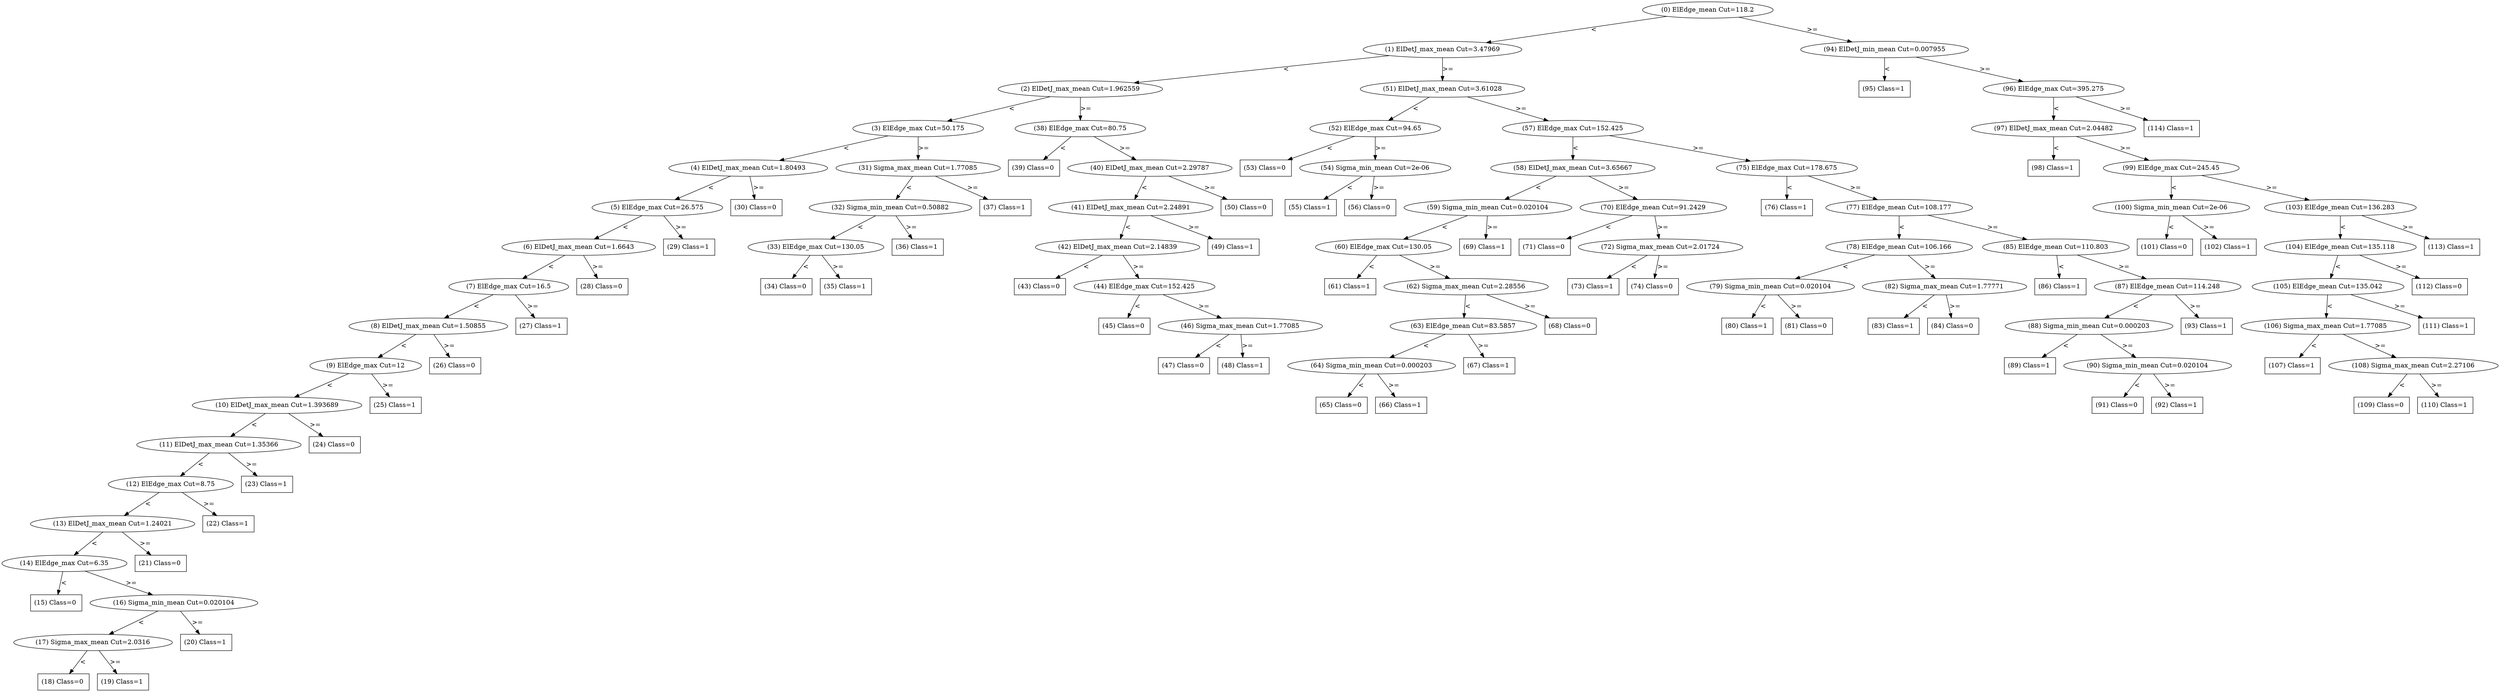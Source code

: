 digraph 1 {
    node [shape=ellipse]
    node [shape=ellipse]
    "(0) ElEdge_mean Cut=118.2" -> "(1) ElDetJ_max_mean Cut=3.47969" [label="<"]
    node [shape=ellipse]
    "(0) ElEdge_mean Cut=118.2" -> "(94) ElDetJ_min_mean Cut=0.007955" [label=">="]
    node [shape=ellipse]
    "(1) ElDetJ_max_mean Cut=3.47969" -> "(2) ElDetJ_max_mean Cut=1.962559" [label="<"]
    node [shape=ellipse]
    "(1) ElDetJ_max_mean Cut=3.47969" -> "(51) ElDetJ_max_mean Cut=3.61028" [label=">="]
    node [shape=ellipse]
    "(2) ElDetJ_max_mean Cut=1.962559" -> "(3) ElEdge_max Cut=50.175" [label="<"]
    node [shape=ellipse]
    "(2) ElDetJ_max_mean Cut=1.962559" -> "(38) ElEdge_max Cut=80.75" [label=">="]
    node [shape=ellipse]
    "(3) ElEdge_max Cut=50.175" -> "(4) ElDetJ_max_mean Cut=1.80493" [label="<"]
    node [shape=ellipse]
    "(3) ElEdge_max Cut=50.175" -> "(31) Sigma_max_mean Cut=1.77085" [label=">="]
    node [shape=ellipse]
    "(4) ElDetJ_max_mean Cut=1.80493" -> "(5) ElEdge_max Cut=26.575" [label="<"]
    node [shape=box]
    "(4) ElDetJ_max_mean Cut=1.80493" -> "(30) Class=0 " [label=">="]
    node [shape=ellipse]
    "(5) ElEdge_max Cut=26.575" -> "(6) ElDetJ_max_mean Cut=1.6643" [label="<"]
    node [shape=box]
    "(5) ElEdge_max Cut=26.575" -> "(29) Class=1 " [label=">="]
    node [shape=ellipse]
    "(6) ElDetJ_max_mean Cut=1.6643" -> "(7) ElEdge_max Cut=16.5" [label="<"]
    node [shape=box]
    "(6) ElDetJ_max_mean Cut=1.6643" -> "(28) Class=0 " [label=">="]
    node [shape=ellipse]
    "(7) ElEdge_max Cut=16.5" -> "(8) ElDetJ_max_mean Cut=1.50855" [label="<"]
    node [shape=box]
    "(7) ElEdge_max Cut=16.5" -> "(27) Class=1 " [label=">="]
    node [shape=ellipse]
    "(8) ElDetJ_max_mean Cut=1.50855" -> "(9) ElEdge_max Cut=12" [label="<"]
    node [shape=box]
    "(8) ElDetJ_max_mean Cut=1.50855" -> "(26) Class=0 " [label=">="]
    node [shape=ellipse]
    "(9) ElEdge_max Cut=12" -> "(10) ElDetJ_max_mean Cut=1.393689" [label="<"]
    node [shape=box]
    "(9) ElEdge_max Cut=12" -> "(25) Class=1 " [label=">="]
    node [shape=ellipse]
    "(10) ElDetJ_max_mean Cut=1.393689" -> "(11) ElDetJ_max_mean Cut=1.35366" [label="<"]
    node [shape=box]
    "(10) ElDetJ_max_mean Cut=1.393689" -> "(24) Class=0 " [label=">="]
    node [shape=ellipse]
    "(11) ElDetJ_max_mean Cut=1.35366" -> "(12) ElEdge_max Cut=8.75" [label="<"]
    node [shape=box]
    "(11) ElDetJ_max_mean Cut=1.35366" -> "(23) Class=1 " [label=">="]
    node [shape=ellipse]
    "(12) ElEdge_max Cut=8.75" -> "(13) ElDetJ_max_mean Cut=1.24021" [label="<"]
    node [shape=box]
    "(12) ElEdge_max Cut=8.75" -> "(22) Class=1 " [label=">="]
    node [shape=ellipse]
    "(13) ElDetJ_max_mean Cut=1.24021" -> "(14) ElEdge_max Cut=6.35" [label="<"]
    node [shape=box]
    "(13) ElDetJ_max_mean Cut=1.24021" -> "(21) Class=0 " [label=">="]
    node [shape=box]
    "(14) ElEdge_max Cut=6.35" -> "(15) Class=0 " [label="<"]
    node [shape=ellipse]
    "(14) ElEdge_max Cut=6.35" -> "(16) Sigma_min_mean Cut=0.020104" [label=">="]
    node [shape=ellipse]
    "(16) Sigma_min_mean Cut=0.020104" -> "(17) Sigma_max_mean Cut=2.0316" [label="<"]
    node [shape=box]
    "(16) Sigma_min_mean Cut=0.020104" -> "(20) Class=1 " [label=">="]
    node [shape=box]
    "(17) Sigma_max_mean Cut=2.0316" -> "(18) Class=0 " [label="<"]
    node [shape=box]
    "(17) Sigma_max_mean Cut=2.0316" -> "(19) Class=1 " [label=">="]
    node [shape=ellipse]
    "(31) Sigma_max_mean Cut=1.77085" -> "(32) Sigma_min_mean Cut=0.50882" [label="<"]
    node [shape=box]
    "(31) Sigma_max_mean Cut=1.77085" -> "(37) Class=1 " [label=">="]
    node [shape=ellipse]
    "(32) Sigma_min_mean Cut=0.50882" -> "(33) ElEdge_max Cut=130.05" [label="<"]
    node [shape=box]
    "(32) Sigma_min_mean Cut=0.50882" -> "(36) Class=1 " [label=">="]
    node [shape=box]
    "(33) ElEdge_max Cut=130.05" -> "(34) Class=0 " [label="<"]
    node [shape=box]
    "(33) ElEdge_max Cut=130.05" -> "(35) Class=1 " [label=">="]
    node [shape=box]
    "(38) ElEdge_max Cut=80.75" -> "(39) Class=0 " [label="<"]
    node [shape=ellipse]
    "(38) ElEdge_max Cut=80.75" -> "(40) ElDetJ_max_mean Cut=2.29787" [label=">="]
    node [shape=ellipse]
    "(40) ElDetJ_max_mean Cut=2.29787" -> "(41) ElDetJ_max_mean Cut=2.24891" [label="<"]
    node [shape=box]
    "(40) ElDetJ_max_mean Cut=2.29787" -> "(50) Class=0 " [label=">="]
    node [shape=ellipse]
    "(41) ElDetJ_max_mean Cut=2.24891" -> "(42) ElDetJ_max_mean Cut=2.14839" [label="<"]
    node [shape=box]
    "(41) ElDetJ_max_mean Cut=2.24891" -> "(49) Class=1 " [label=">="]
    node [shape=box]
    "(42) ElDetJ_max_mean Cut=2.14839" -> "(43) Class=0 " [label="<"]
    node [shape=ellipse]
    "(42) ElDetJ_max_mean Cut=2.14839" -> "(44) ElEdge_max Cut=152.425" [label=">="]
    node [shape=box]
    "(44) ElEdge_max Cut=152.425" -> "(45) Class=0 " [label="<"]
    node [shape=ellipse]
    "(44) ElEdge_max Cut=152.425" -> "(46) Sigma_max_mean Cut=1.77085" [label=">="]
    node [shape=box]
    "(46) Sigma_max_mean Cut=1.77085" -> "(47) Class=0 " [label="<"]
    node [shape=box]
    "(46) Sigma_max_mean Cut=1.77085" -> "(48) Class=1 " [label=">="]
    node [shape=ellipse]
    "(51) ElDetJ_max_mean Cut=3.61028" -> "(52) ElEdge_max Cut=94.65" [label="<"]
    node [shape=ellipse]
    "(51) ElDetJ_max_mean Cut=3.61028" -> "(57) ElEdge_max Cut=152.425" [label=">="]
    node [shape=box]
    "(52) ElEdge_max Cut=94.65" -> "(53) Class=0 " [label="<"]
    node [shape=ellipse]
    "(52) ElEdge_max Cut=94.65" -> "(54) Sigma_min_mean Cut=2e-06" [label=">="]
    node [shape=box]
    "(54) Sigma_min_mean Cut=2e-06" -> "(55) Class=1 " [label="<"]
    node [shape=box]
    "(54) Sigma_min_mean Cut=2e-06" -> "(56) Class=0 " [label=">="]
    node [shape=ellipse]
    "(57) ElEdge_max Cut=152.425" -> "(58) ElDetJ_max_mean Cut=3.65667" [label="<"]
    node [shape=ellipse]
    "(57) ElEdge_max Cut=152.425" -> "(75) ElEdge_max Cut=178.675" [label=">="]
    node [shape=ellipse]
    "(58) ElDetJ_max_mean Cut=3.65667" -> "(59) Sigma_min_mean Cut=0.020104" [label="<"]
    node [shape=ellipse]
    "(58) ElDetJ_max_mean Cut=3.65667" -> "(70) ElEdge_mean Cut=91.2429" [label=">="]
    node [shape=ellipse]
    "(59) Sigma_min_mean Cut=0.020104" -> "(60) ElEdge_max Cut=130.05" [label="<"]
    node [shape=box]
    "(59) Sigma_min_mean Cut=0.020104" -> "(69) Class=1 " [label=">="]
    node [shape=box]
    "(60) ElEdge_max Cut=130.05" -> "(61) Class=1 " [label="<"]
    node [shape=ellipse]
    "(60) ElEdge_max Cut=130.05" -> "(62) Sigma_max_mean Cut=2.28556" [label=">="]
    node [shape=ellipse]
    "(62) Sigma_max_mean Cut=2.28556" -> "(63) ElEdge_mean Cut=83.5857" [label="<"]
    node [shape=box]
    "(62) Sigma_max_mean Cut=2.28556" -> "(68) Class=0 " [label=">="]
    node [shape=ellipse]
    "(63) ElEdge_mean Cut=83.5857" -> "(64) Sigma_min_mean Cut=0.000203" [label="<"]
    node [shape=box]
    "(63) ElEdge_mean Cut=83.5857" -> "(67) Class=1 " [label=">="]
    node [shape=box]
    "(64) Sigma_min_mean Cut=0.000203" -> "(65) Class=0 " [label="<"]
    node [shape=box]
    "(64) Sigma_min_mean Cut=0.000203" -> "(66) Class=1 " [label=">="]
    node [shape=box]
    "(70) ElEdge_mean Cut=91.2429" -> "(71) Class=0 " [label="<"]
    node [shape=ellipse]
    "(70) ElEdge_mean Cut=91.2429" -> "(72) Sigma_max_mean Cut=2.01724" [label=">="]
    node [shape=box]
    "(72) Sigma_max_mean Cut=2.01724" -> "(73) Class=1 " [label="<"]
    node [shape=box]
    "(72) Sigma_max_mean Cut=2.01724" -> "(74) Class=0 " [label=">="]
    node [shape=box]
    "(75) ElEdge_max Cut=178.675" -> "(76) Class=1 " [label="<"]
    node [shape=ellipse]
    "(75) ElEdge_max Cut=178.675" -> "(77) ElEdge_mean Cut=108.177" [label=">="]
    node [shape=ellipse]
    "(77) ElEdge_mean Cut=108.177" -> "(78) ElEdge_mean Cut=106.166" [label="<"]
    node [shape=ellipse]
    "(77) ElEdge_mean Cut=108.177" -> "(85) ElEdge_mean Cut=110.803" [label=">="]
    node [shape=ellipse]
    "(78) ElEdge_mean Cut=106.166" -> "(79) Sigma_min_mean Cut=0.020104" [label="<"]
    node [shape=ellipse]
    "(78) ElEdge_mean Cut=106.166" -> "(82) Sigma_max_mean Cut=1.77771" [label=">="]
    node [shape=box]
    "(79) Sigma_min_mean Cut=0.020104" -> "(80) Class=1 " [label="<"]
    node [shape=box]
    "(79) Sigma_min_mean Cut=0.020104" -> "(81) Class=0 " [label=">="]
    node [shape=box]
    "(82) Sigma_max_mean Cut=1.77771" -> "(83) Class=1 " [label="<"]
    node [shape=box]
    "(82) Sigma_max_mean Cut=1.77771" -> "(84) Class=0 " [label=">="]
    node [shape=box]
    "(85) ElEdge_mean Cut=110.803" -> "(86) Class=1 " [label="<"]
    node [shape=ellipse]
    "(85) ElEdge_mean Cut=110.803" -> "(87) ElEdge_mean Cut=114.248" [label=">="]
    node [shape=ellipse]
    "(87) ElEdge_mean Cut=114.248" -> "(88) Sigma_min_mean Cut=0.000203" [label="<"]
    node [shape=box]
    "(87) ElEdge_mean Cut=114.248" -> "(93) Class=1 " [label=">="]
    node [shape=box]
    "(88) Sigma_min_mean Cut=0.000203" -> "(89) Class=1 " [label="<"]
    node [shape=ellipse]
    "(88) Sigma_min_mean Cut=0.000203" -> "(90) Sigma_min_mean Cut=0.020104" [label=">="]
    node [shape=box]
    "(90) Sigma_min_mean Cut=0.020104" -> "(91) Class=0 " [label="<"]
    node [shape=box]
    "(90) Sigma_min_mean Cut=0.020104" -> "(92) Class=1 " [label=">="]
    node [shape=box]
    "(94) ElDetJ_min_mean Cut=0.007955" -> "(95) Class=1 " [label="<"]
    node [shape=ellipse]
    "(94) ElDetJ_min_mean Cut=0.007955" -> "(96) ElEdge_max Cut=395.275" [label=">="]
    node [shape=ellipse]
    "(96) ElEdge_max Cut=395.275" -> "(97) ElDetJ_max_mean Cut=2.04482" [label="<"]
    node [shape=box]
    "(96) ElEdge_max Cut=395.275" -> "(114) Class=1 " [label=">="]
    node [shape=box]
    "(97) ElDetJ_max_mean Cut=2.04482" -> "(98) Class=1 " [label="<"]
    node [shape=ellipse]
    "(97) ElDetJ_max_mean Cut=2.04482" -> "(99) ElEdge_max Cut=245.45" [label=">="]
    node [shape=ellipse]
    "(99) ElEdge_max Cut=245.45" -> "(100) Sigma_min_mean Cut=2e-06" [label="<"]
    node [shape=ellipse]
    "(99) ElEdge_max Cut=245.45" -> "(103) ElEdge_mean Cut=136.283" [label=">="]
    node [shape=box]
    "(100) Sigma_min_mean Cut=2e-06" -> "(101) Class=0 " [label="<"]
    node [shape=box]
    "(100) Sigma_min_mean Cut=2e-06" -> "(102) Class=1 " [label=">="]
    node [shape=ellipse]
    "(103) ElEdge_mean Cut=136.283" -> "(104) ElEdge_mean Cut=135.118" [label="<"]
    node [shape=box]
    "(103) ElEdge_mean Cut=136.283" -> "(113) Class=1 " [label=">="]
    node [shape=ellipse]
    "(104) ElEdge_mean Cut=135.118" -> "(105) ElEdge_mean Cut=135.042" [label="<"]
    node [shape=box]
    "(104) ElEdge_mean Cut=135.118" -> "(112) Class=0 " [label=">="]
    node [shape=ellipse]
    "(105) ElEdge_mean Cut=135.042" -> "(106) Sigma_max_mean Cut=1.77085" [label="<"]
    node [shape=box]
    "(105) ElEdge_mean Cut=135.042" -> "(111) Class=1 " [label=">="]
    node [shape=box]
    "(106) Sigma_max_mean Cut=1.77085" -> "(107) Class=1 " [label="<"]
    node [shape=ellipse]
    "(106) Sigma_max_mean Cut=1.77085" -> "(108) Sigma_max_mean Cut=2.27106" [label=">="]
    node [shape=box]
    "(108) Sigma_max_mean Cut=2.27106" -> "(109) Class=0 " [label="<"]
    node [shape=box]
    "(108) Sigma_max_mean Cut=2.27106" -> "(110) Class=1 " [label=">="]
}
digraph 1 {
    node [shape=ellipse]
    node [shape=ellipse]
    "(0) ElEdge_mean Cut=118.2" -> "(1) ElDetJ_max_mean Cut=3.47969" [label="<"]
    node [shape=ellipse]
    "(0) ElEdge_mean Cut=118.2" -> "(94) ElDetJ_min_mean Cut=0.007955" [label=">="]
    node [shape=ellipse]
    "(1) ElDetJ_max_mean Cut=3.47969" -> "(2) ElDetJ_max_mean Cut=1.962559" [label="<"]
    node [shape=ellipse]
    "(1) ElDetJ_max_mean Cut=3.47969" -> "(51) ElDetJ_max_mean Cut=3.61028" [label=">="]
    node [shape=ellipse]
    "(2) ElDetJ_max_mean Cut=1.962559" -> "(3) ElEdge_max Cut=50.175" [label="<"]
    node [shape=ellipse]
    "(2) ElDetJ_max_mean Cut=1.962559" -> "(38) ElEdge_max Cut=80.75" [label=">="]
    node [shape=ellipse]
    "(3) ElEdge_max Cut=50.175" -> "(4) ElDetJ_max_mean Cut=1.80493" [label="<"]
    node [shape=ellipse]
    "(3) ElEdge_max Cut=50.175" -> "(31) Sigma_max_mean Cut=1.77085" [label=">="]
    node [shape=ellipse]
    "(4) ElDetJ_max_mean Cut=1.80493" -> "(5) ElEdge_max Cut=26.575" [label="<"]
    node [shape=box]
    "(4) ElDetJ_max_mean Cut=1.80493" -> "(30) Class=0 " [label=">="]
    node [shape=ellipse]
    "(5) ElEdge_max Cut=26.575" -> "(6) ElDetJ_max_mean Cut=1.6643" [label="<"]
    node [shape=box]
    "(5) ElEdge_max Cut=26.575" -> "(29) Class=1 " [label=">="]
    node [shape=ellipse]
    "(6) ElDetJ_max_mean Cut=1.6643" -> "(7) ElEdge_max Cut=16.5" [label="<"]
    node [shape=box]
    "(6) ElDetJ_max_mean Cut=1.6643" -> "(28) Class=0 " [label=">="]
    node [shape=ellipse]
    "(7) ElEdge_max Cut=16.5" -> "(8) ElDetJ_max_mean Cut=1.50855" [label="<"]
    node [shape=box]
    "(7) ElEdge_max Cut=16.5" -> "(27) Class=1 " [label=">="]
    node [shape=ellipse]
    "(8) ElDetJ_max_mean Cut=1.50855" -> "(9) ElEdge_max Cut=12" [label="<"]
    node [shape=box]
    "(8) ElDetJ_max_mean Cut=1.50855" -> "(26) Class=0 " [label=">="]
    node [shape=ellipse]
    "(9) ElEdge_max Cut=12" -> "(10) ElDetJ_max_mean Cut=1.393689" [label="<"]
    node [shape=box]
    "(9) ElEdge_max Cut=12" -> "(25) Class=1 " [label=">="]
    node [shape=ellipse]
    "(10) ElDetJ_max_mean Cut=1.393689" -> "(11) ElDetJ_max_mean Cut=1.35366" [label="<"]
    node [shape=box]
    "(10) ElDetJ_max_mean Cut=1.393689" -> "(24) Class=0 " [label=">="]
    node [shape=ellipse]
    "(11) ElDetJ_max_mean Cut=1.35366" -> "(12) ElEdge_max Cut=8.75" [label="<"]
    node [shape=box]
    "(11) ElDetJ_max_mean Cut=1.35366" -> "(23) Class=1 " [label=">="]
    node [shape=ellipse]
    "(12) ElEdge_max Cut=8.75" -> "(13) ElDetJ_max_mean Cut=1.24021" [label="<"]
    node [shape=box]
    "(12) ElEdge_max Cut=8.75" -> "(22) Class=1 " [label=">="]
    node [shape=ellipse]
    "(13) ElDetJ_max_mean Cut=1.24021" -> "(14) ElEdge_max Cut=6.35" [label="<"]
    node [shape=box]
    "(13) ElDetJ_max_mean Cut=1.24021" -> "(21) Class=0 " [label=">="]
    node [shape=box]
    "(14) ElEdge_max Cut=6.35" -> "(15) Class=0 " [label="<"]
    node [shape=ellipse]
    "(14) ElEdge_max Cut=6.35" -> "(16) Sigma_min_mean Cut=0.020104" [label=">="]
    node [shape=ellipse]
    "(16) Sigma_min_mean Cut=0.020104" -> "(17) Sigma_max_mean Cut=2.0316" [label="<"]
    node [shape=box]
    "(16) Sigma_min_mean Cut=0.020104" -> "(20) Class=1 " [label=">="]
    node [shape=box]
    "(17) Sigma_max_mean Cut=2.0316" -> "(18) Class=0 " [label="<"]
    node [shape=box]
    "(17) Sigma_max_mean Cut=2.0316" -> "(19) Class=1 " [label=">="]
    node [shape=ellipse]
    "(31) Sigma_max_mean Cut=1.77085" -> "(32) Sigma_min_mean Cut=0.50882" [label="<"]
    node [shape=box]
    "(31) Sigma_max_mean Cut=1.77085" -> "(37) Class=1 " [label=">="]
    node [shape=ellipse]
    "(32) Sigma_min_mean Cut=0.50882" -> "(33) ElEdge_max Cut=130.05" [label="<"]
    node [shape=box]
    "(32) Sigma_min_mean Cut=0.50882" -> "(36) Class=1 " [label=">="]
    node [shape=box]
    "(33) ElEdge_max Cut=130.05" -> "(34) Class=0 " [label="<"]
    node [shape=box]
    "(33) ElEdge_max Cut=130.05" -> "(35) Class=1 " [label=">="]
    node [shape=box]
    "(38) ElEdge_max Cut=80.75" -> "(39) Class=0 " [label="<"]
    node [shape=ellipse]
    "(38) ElEdge_max Cut=80.75" -> "(40) ElDetJ_max_mean Cut=2.29787" [label=">="]
    node [shape=ellipse]
    "(40) ElDetJ_max_mean Cut=2.29787" -> "(41) ElDetJ_max_mean Cut=2.24891" [label="<"]
    node [shape=box]
    "(40) ElDetJ_max_mean Cut=2.29787" -> "(50) Class=0 " [label=">="]
    node [shape=ellipse]
    "(41) ElDetJ_max_mean Cut=2.24891" -> "(42) ElDetJ_max_mean Cut=2.14839" [label="<"]
    node [shape=box]
    "(41) ElDetJ_max_mean Cut=2.24891" -> "(49) Class=1 " [label=">="]
    node [shape=box]
    "(42) ElDetJ_max_mean Cut=2.14839" -> "(43) Class=0 " [label="<"]
    node [shape=ellipse]
    "(42) ElDetJ_max_mean Cut=2.14839" -> "(44) ElEdge_max Cut=152.425" [label=">="]
    node [shape=box]
    "(44) ElEdge_max Cut=152.425" -> "(45) Class=0 " [label="<"]
    node [shape=ellipse]
    "(44) ElEdge_max Cut=152.425" -> "(46) Sigma_max_mean Cut=1.77085" [label=">="]
    node [shape=box]
    "(46) Sigma_max_mean Cut=1.77085" -> "(47) Class=0 " [label="<"]
    node [shape=box]
    "(46) Sigma_max_mean Cut=1.77085" -> "(48) Class=1 " [label=">="]
    node [shape=ellipse]
    "(51) ElDetJ_max_mean Cut=3.61028" -> "(52) ElEdge_max Cut=94.65" [label="<"]
    node [shape=ellipse]
    "(51) ElDetJ_max_mean Cut=3.61028" -> "(57) ElEdge_max Cut=152.425" [label=">="]
    node [shape=box]
    "(52) ElEdge_max Cut=94.65" -> "(53) Class=0 " [label="<"]
    node [shape=ellipse]
    "(52) ElEdge_max Cut=94.65" -> "(54) Sigma_min_mean Cut=2e-06" [label=">="]
    node [shape=box]
    "(54) Sigma_min_mean Cut=2e-06" -> "(55) Class=1 " [label="<"]
    node [shape=box]
    "(54) Sigma_min_mean Cut=2e-06" -> "(56) Class=0 " [label=">="]
    node [shape=ellipse]
    "(57) ElEdge_max Cut=152.425" -> "(58) ElDetJ_max_mean Cut=3.65667" [label="<"]
    node [shape=ellipse]
    "(57) ElEdge_max Cut=152.425" -> "(75) ElEdge_max Cut=178.675" [label=">="]
    node [shape=ellipse]
    "(58) ElDetJ_max_mean Cut=3.65667" -> "(59) Sigma_min_mean Cut=0.020104" [label="<"]
    node [shape=ellipse]
    "(58) ElDetJ_max_mean Cut=3.65667" -> "(70) ElEdge_mean Cut=91.2429" [label=">="]
    node [shape=ellipse]
    "(59) Sigma_min_mean Cut=0.020104" -> "(60) ElEdge_max Cut=130.05" [label="<"]
    node [shape=box]
    "(59) Sigma_min_mean Cut=0.020104" -> "(69) Class=1 " [label=">="]
    node [shape=box]
    "(60) ElEdge_max Cut=130.05" -> "(61) Class=1 " [label="<"]
    node [shape=ellipse]
    "(60) ElEdge_max Cut=130.05" -> "(62) Sigma_max_mean Cut=2.28556" [label=">="]
    node [shape=ellipse]
    "(62) Sigma_max_mean Cut=2.28556" -> "(63) ElEdge_mean Cut=83.5857" [label="<"]
    node [shape=box]
    "(62) Sigma_max_mean Cut=2.28556" -> "(68) Class=0 " [label=">="]
    node [shape=ellipse]
    "(63) ElEdge_mean Cut=83.5857" -> "(64) Sigma_min_mean Cut=0.000203" [label="<"]
    node [shape=box]
    "(63) ElEdge_mean Cut=83.5857" -> "(67) Class=1 " [label=">="]
    node [shape=box]
    "(64) Sigma_min_mean Cut=0.000203" -> "(65) Class=0 " [label="<"]
    node [shape=box]
    "(64) Sigma_min_mean Cut=0.000203" -> "(66) Class=1 " [label=">="]
    node [shape=box]
    "(70) ElEdge_mean Cut=91.2429" -> "(71) Class=0 " [label="<"]
    node [shape=ellipse]
    "(70) ElEdge_mean Cut=91.2429" -> "(72) Sigma_max_mean Cut=2.01724" [label=">="]
    node [shape=box]
    "(72) Sigma_max_mean Cut=2.01724" -> "(73) Class=1 " [label="<"]
    node [shape=box]
    "(72) Sigma_max_mean Cut=2.01724" -> "(74) Class=0 " [label=">="]
    node [shape=box]
    "(75) ElEdge_max Cut=178.675" -> "(76) Class=1 " [label="<"]
    node [shape=ellipse]
    "(75) ElEdge_max Cut=178.675" -> "(77) ElEdge_mean Cut=108.177" [label=">="]
    node [shape=ellipse]
    "(77) ElEdge_mean Cut=108.177" -> "(78) ElEdge_mean Cut=106.166" [label="<"]
    node [shape=ellipse]
    "(77) ElEdge_mean Cut=108.177" -> "(85) ElEdge_mean Cut=110.803" [label=">="]
    node [shape=ellipse]
    "(78) ElEdge_mean Cut=106.166" -> "(79) Sigma_min_mean Cut=0.020104" [label="<"]
    node [shape=ellipse]
    "(78) ElEdge_mean Cut=106.166" -> "(82) Sigma_max_mean Cut=1.77771" [label=">="]
    node [shape=box]
    "(79) Sigma_min_mean Cut=0.020104" -> "(80) Class=1 " [label="<"]
    node [shape=box]
    "(79) Sigma_min_mean Cut=0.020104" -> "(81) Class=0 " [label=">="]
    node [shape=box]
    "(82) Sigma_max_mean Cut=1.77771" -> "(83) Class=1 " [label="<"]
    node [shape=box]
    "(82) Sigma_max_mean Cut=1.77771" -> "(84) Class=0 " [label=">="]
    node [shape=box]
    "(85) ElEdge_mean Cut=110.803" -> "(86) Class=1 " [label="<"]
    node [shape=ellipse]
    "(85) ElEdge_mean Cut=110.803" -> "(87) ElEdge_mean Cut=114.248" [label=">="]
    node [shape=ellipse]
    "(87) ElEdge_mean Cut=114.248" -> "(88) Sigma_min_mean Cut=0.000203" [label="<"]
    node [shape=box]
    "(87) ElEdge_mean Cut=114.248" -> "(93) Class=1 " [label=">="]
    node [shape=box]
    "(88) Sigma_min_mean Cut=0.000203" -> "(89) Class=1 " [label="<"]
    node [shape=ellipse]
    "(88) Sigma_min_mean Cut=0.000203" -> "(90) Sigma_min_mean Cut=0.020104" [label=">="]
    node [shape=box]
    "(90) Sigma_min_mean Cut=0.020104" -> "(91) Class=0 " [label="<"]
    node [shape=box]
    "(90) Sigma_min_mean Cut=0.020104" -> "(92) Class=1 " [label=">="]
    node [shape=box]
    "(94) ElDetJ_min_mean Cut=0.007955" -> "(95) Class=1 " [label="<"]
    node [shape=ellipse]
    "(94) ElDetJ_min_mean Cut=0.007955" -> "(96) ElEdge_max Cut=395.275" [label=">="]
    node [shape=ellipse]
    "(96) ElEdge_max Cut=395.275" -> "(97) ElDetJ_max_mean Cut=2.04482" [label="<"]
    node [shape=box]
    "(96) ElEdge_max Cut=395.275" -> "(114) Class=1 " [label=">="]
    node [shape=box]
    "(97) ElDetJ_max_mean Cut=2.04482" -> "(98) Class=1 " [label="<"]
    node [shape=ellipse]
    "(97) ElDetJ_max_mean Cut=2.04482" -> "(99) ElEdge_max Cut=245.45" [label=">="]
    node [shape=ellipse]
    "(99) ElEdge_max Cut=245.45" -> "(100) Sigma_min_mean Cut=2e-06" [label="<"]
    node [shape=ellipse]
    "(99) ElEdge_max Cut=245.45" -> "(103) ElEdge_mean Cut=136.283" [label=">="]
    node [shape=box]
    "(100) Sigma_min_mean Cut=2e-06" -> "(101) Class=0 " [label="<"]
    node [shape=box]
    "(100) Sigma_min_mean Cut=2e-06" -> "(102) Class=1 " [label=">="]
    node [shape=ellipse]
    "(103) ElEdge_mean Cut=136.283" -> "(104) ElEdge_mean Cut=135.118" [label="<"]
    node [shape=box]
    "(103) ElEdge_mean Cut=136.283" -> "(113) Class=1 " [label=">="]
    node [shape=ellipse]
    "(104) ElEdge_mean Cut=135.118" -> "(105) ElEdge_mean Cut=135.042" [label="<"]
    node [shape=box]
    "(104) ElEdge_mean Cut=135.118" -> "(112) Class=0 " [label=">="]
    node [shape=ellipse]
    "(105) ElEdge_mean Cut=135.042" -> "(106) Sigma_max_mean Cut=1.77085" [label="<"]
    node [shape=box]
    "(105) ElEdge_mean Cut=135.042" -> "(111) Class=1 " [label=">="]
    node [shape=box]
    "(106) Sigma_max_mean Cut=1.77085" -> "(107) Class=1 " [label="<"]
    node [shape=ellipse]
    "(106) Sigma_max_mean Cut=1.77085" -> "(108) Sigma_max_mean Cut=2.27106" [label=">="]
    node [shape=box]
    "(108) Sigma_max_mean Cut=2.27106" -> "(109) Class=0 " [label="<"]
    node [shape=box]
    "(108) Sigma_max_mean Cut=2.27106" -> "(110) Class=1 " [label=">="]
}
digraph 1 {
    node [shape=ellipse]
    node [shape=ellipse]
    "(0) ElEdge_mean Cut=118.2" -> "(1) ElDetJ_max_mean Cut=3.47969" [label="<"]
    node [shape=ellipse]
    "(0) ElEdge_mean Cut=118.2" -> "(94) ElDetJ_min_mean Cut=0.007955" [label=">="]
    node [shape=ellipse]
    "(1) ElDetJ_max_mean Cut=3.47969" -> "(2) ElDetJ_max_mean Cut=1.962559" [label="<"]
    node [shape=ellipse]
    "(1) ElDetJ_max_mean Cut=3.47969" -> "(51) ElDetJ_max_mean Cut=3.61028" [label=">="]
    node [shape=ellipse]
    "(2) ElDetJ_max_mean Cut=1.962559" -> "(3) ElEdge_max Cut=50.175" [label="<"]
    node [shape=ellipse]
    "(2) ElDetJ_max_mean Cut=1.962559" -> "(38) ElEdge_max Cut=80.75" [label=">="]
    node [shape=ellipse]
    "(3) ElEdge_max Cut=50.175" -> "(4) ElDetJ_max_mean Cut=1.80493" [label="<"]
    node [shape=ellipse]
    "(3) ElEdge_max Cut=50.175" -> "(31) Sigma_max_mean Cut=1.77085" [label=">="]
    node [shape=ellipse]
    "(4) ElDetJ_max_mean Cut=1.80493" -> "(5) ElEdge_max Cut=26.575" [label="<"]
    node [shape=box]
    "(4) ElDetJ_max_mean Cut=1.80493" -> "(30) Class=0 " [label=">="]
    node [shape=ellipse]
    "(5) ElEdge_max Cut=26.575" -> "(6) ElDetJ_max_mean Cut=1.6643" [label="<"]
    node [shape=box]
    "(5) ElEdge_max Cut=26.575" -> "(29) Class=1 " [label=">="]
    node [shape=ellipse]
    "(6) ElDetJ_max_mean Cut=1.6643" -> "(7) ElEdge_max Cut=16.5" [label="<"]
    node [shape=box]
    "(6) ElDetJ_max_mean Cut=1.6643" -> "(28) Class=0 " [label=">="]
    node [shape=ellipse]
    "(7) ElEdge_max Cut=16.5" -> "(8) ElDetJ_max_mean Cut=1.50855" [label="<"]
    node [shape=box]
    "(7) ElEdge_max Cut=16.5" -> "(27) Class=1 " [label=">="]
    node [shape=ellipse]
    "(8) ElDetJ_max_mean Cut=1.50855" -> "(9) ElEdge_max Cut=12" [label="<"]
    node [shape=box]
    "(8) ElDetJ_max_mean Cut=1.50855" -> "(26) Class=0 " [label=">="]
    node [shape=ellipse]
    "(9) ElEdge_max Cut=12" -> "(10) ElDetJ_max_mean Cut=1.393689" [label="<"]
    node [shape=box]
    "(9) ElEdge_max Cut=12" -> "(25) Class=1 " [label=">="]
    node [shape=ellipse]
    "(10) ElDetJ_max_mean Cut=1.393689" -> "(11) ElDetJ_max_mean Cut=1.35366" [label="<"]
    node [shape=box]
    "(10) ElDetJ_max_mean Cut=1.393689" -> "(24) Class=0 " [label=">="]
    node [shape=ellipse]
    "(11) ElDetJ_max_mean Cut=1.35366" -> "(12) ElEdge_max Cut=8.75" [label="<"]
    node [shape=box]
    "(11) ElDetJ_max_mean Cut=1.35366" -> "(23) Class=1 " [label=">="]
    node [shape=ellipse]
    "(12) ElEdge_max Cut=8.75" -> "(13) ElDetJ_max_mean Cut=1.24021" [label="<"]
    node [shape=box]
    "(12) ElEdge_max Cut=8.75" -> "(22) Class=1 " [label=">="]
    node [shape=ellipse]
    "(13) ElDetJ_max_mean Cut=1.24021" -> "(14) ElEdge_max Cut=6.35" [label="<"]
    node [shape=box]
    "(13) ElDetJ_max_mean Cut=1.24021" -> "(21) Class=0 " [label=">="]
    node [shape=box]
    "(14) ElEdge_max Cut=6.35" -> "(15) Class=0 " [label="<"]
    node [shape=ellipse]
    "(14) ElEdge_max Cut=6.35" -> "(16) Sigma_min_mean Cut=0.020104" [label=">="]
    node [shape=ellipse]
    "(16) Sigma_min_mean Cut=0.020104" -> "(17) Sigma_max_mean Cut=2.0316" [label="<"]
    node [shape=box]
    "(16) Sigma_min_mean Cut=0.020104" -> "(20) Class=1 " [label=">="]
    node [shape=box]
    "(17) Sigma_max_mean Cut=2.0316" -> "(18) Class=0 " [label="<"]
    node [shape=box]
    "(17) Sigma_max_mean Cut=2.0316" -> "(19) Class=1 " [label=">="]
    node [shape=ellipse]
    "(31) Sigma_max_mean Cut=1.77085" -> "(32) Sigma_min_mean Cut=0.50882" [label="<"]
    node [shape=box]
    "(31) Sigma_max_mean Cut=1.77085" -> "(37) Class=1 " [label=">="]
    node [shape=ellipse]
    "(32) Sigma_min_mean Cut=0.50882" -> "(33) ElEdge_max Cut=130.05" [label="<"]
    node [shape=box]
    "(32) Sigma_min_mean Cut=0.50882" -> "(36) Class=1 " [label=">="]
    node [shape=box]
    "(33) ElEdge_max Cut=130.05" -> "(34) Class=0 " [label="<"]
    node [shape=box]
    "(33) ElEdge_max Cut=130.05" -> "(35) Class=1 " [label=">="]
    node [shape=box]
    "(38) ElEdge_max Cut=80.75" -> "(39) Class=0 " [label="<"]
    node [shape=ellipse]
    "(38) ElEdge_max Cut=80.75" -> "(40) ElDetJ_max_mean Cut=2.29787" [label=">="]
    node [shape=ellipse]
    "(40) ElDetJ_max_mean Cut=2.29787" -> "(41) ElDetJ_max_mean Cut=2.24891" [label="<"]
    node [shape=box]
    "(40) ElDetJ_max_mean Cut=2.29787" -> "(50) Class=0 " [label=">="]
    node [shape=ellipse]
    "(41) ElDetJ_max_mean Cut=2.24891" -> "(42) ElDetJ_max_mean Cut=2.14839" [label="<"]
    node [shape=box]
    "(41) ElDetJ_max_mean Cut=2.24891" -> "(49) Class=1 " [label=">="]
    node [shape=box]
    "(42) ElDetJ_max_mean Cut=2.14839" -> "(43) Class=0 " [label="<"]
    node [shape=ellipse]
    "(42) ElDetJ_max_mean Cut=2.14839" -> "(44) ElEdge_max Cut=152.425" [label=">="]
    node [shape=box]
    "(44) ElEdge_max Cut=152.425" -> "(45) Class=0 " [label="<"]
    node [shape=ellipse]
    "(44) ElEdge_max Cut=152.425" -> "(46) Sigma_max_mean Cut=1.77085" [label=">="]
    node [shape=box]
    "(46) Sigma_max_mean Cut=1.77085" -> "(47) Class=0 " [label="<"]
    node [shape=box]
    "(46) Sigma_max_mean Cut=1.77085" -> "(48) Class=1 " [label=">="]
    node [shape=ellipse]
    "(51) ElDetJ_max_mean Cut=3.61028" -> "(52) ElEdge_max Cut=94.65" [label="<"]
    node [shape=ellipse]
    "(51) ElDetJ_max_mean Cut=3.61028" -> "(57) ElEdge_max Cut=152.425" [label=">="]
    node [shape=box]
    "(52) ElEdge_max Cut=94.65" -> "(53) Class=0 " [label="<"]
    node [shape=ellipse]
    "(52) ElEdge_max Cut=94.65" -> "(54) Sigma_min_mean Cut=2e-06" [label=">="]
    node [shape=box]
    "(54) Sigma_min_mean Cut=2e-06" -> "(55) Class=1 " [label="<"]
    node [shape=box]
    "(54) Sigma_min_mean Cut=2e-06" -> "(56) Class=0 " [label=">="]
    node [shape=ellipse]
    "(57) ElEdge_max Cut=152.425" -> "(58) ElDetJ_max_mean Cut=3.65667" [label="<"]
    node [shape=ellipse]
    "(57) ElEdge_max Cut=152.425" -> "(75) ElEdge_max Cut=178.675" [label=">="]
    node [shape=ellipse]
    "(58) ElDetJ_max_mean Cut=3.65667" -> "(59) Sigma_min_mean Cut=0.020104" [label="<"]
    node [shape=ellipse]
    "(58) ElDetJ_max_mean Cut=3.65667" -> "(70) ElEdge_mean Cut=91.2429" [label=">="]
    node [shape=ellipse]
    "(59) Sigma_min_mean Cut=0.020104" -> "(60) ElEdge_max Cut=130.05" [label="<"]
    node [shape=box]
    "(59) Sigma_min_mean Cut=0.020104" -> "(69) Class=1 " [label=">="]
    node [shape=box]
    "(60) ElEdge_max Cut=130.05" -> "(61) Class=1 " [label="<"]
    node [shape=ellipse]
    "(60) ElEdge_max Cut=130.05" -> "(62) Sigma_max_mean Cut=2.28556" [label=">="]
    node [shape=ellipse]
    "(62) Sigma_max_mean Cut=2.28556" -> "(63) ElEdge_mean Cut=83.5857" [label="<"]
    node [shape=box]
    "(62) Sigma_max_mean Cut=2.28556" -> "(68) Class=0 " [label=">="]
    node [shape=ellipse]
    "(63) ElEdge_mean Cut=83.5857" -> "(64) Sigma_min_mean Cut=0.000203" [label="<"]
    node [shape=box]
    "(63) ElEdge_mean Cut=83.5857" -> "(67) Class=1 " [label=">="]
    node [shape=box]
    "(64) Sigma_min_mean Cut=0.000203" -> "(65) Class=0 " [label="<"]
    node [shape=box]
    "(64) Sigma_min_mean Cut=0.000203" -> "(66) Class=1 " [label=">="]
    node [shape=box]
    "(70) ElEdge_mean Cut=91.2429" -> "(71) Class=0 " [label="<"]
    node [shape=ellipse]
    "(70) ElEdge_mean Cut=91.2429" -> "(72) Sigma_max_mean Cut=2.01724" [label=">="]
    node [shape=box]
    "(72) Sigma_max_mean Cut=2.01724" -> "(73) Class=1 " [label="<"]
    node [shape=box]
    "(72) Sigma_max_mean Cut=2.01724" -> "(74) Class=0 " [label=">="]
    node [shape=box]
    "(75) ElEdge_max Cut=178.675" -> "(76) Class=1 " [label="<"]
    node [shape=ellipse]
    "(75) ElEdge_max Cut=178.675" -> "(77) ElEdge_mean Cut=108.177" [label=">="]
    node [shape=ellipse]
    "(77) ElEdge_mean Cut=108.177" -> "(78) ElEdge_mean Cut=106.166" [label="<"]
    node [shape=ellipse]
    "(77) ElEdge_mean Cut=108.177" -> "(85) ElEdge_mean Cut=110.803" [label=">="]
    node [shape=ellipse]
    "(78) ElEdge_mean Cut=106.166" -> "(79) Sigma_min_mean Cut=0.020104" [label="<"]
    node [shape=ellipse]
    "(78) ElEdge_mean Cut=106.166" -> "(82) Sigma_max_mean Cut=1.77771" [label=">="]
    node [shape=box]
    "(79) Sigma_min_mean Cut=0.020104" -> "(80) Class=1 " [label="<"]
    node [shape=box]
    "(79) Sigma_min_mean Cut=0.020104" -> "(81) Class=0 " [label=">="]
    node [shape=box]
    "(82) Sigma_max_mean Cut=1.77771" -> "(83) Class=1 " [label="<"]
    node [shape=box]
    "(82) Sigma_max_mean Cut=1.77771" -> "(84) Class=0 " [label=">="]
    node [shape=box]
    "(85) ElEdge_mean Cut=110.803" -> "(86) Class=1 " [label="<"]
    node [shape=ellipse]
    "(85) ElEdge_mean Cut=110.803" -> "(87) ElEdge_mean Cut=114.248" [label=">="]
    node [shape=ellipse]
    "(87) ElEdge_mean Cut=114.248" -> "(88) Sigma_min_mean Cut=0.000203" [label="<"]
    node [shape=box]
    "(87) ElEdge_mean Cut=114.248" -> "(93) Class=1 " [label=">="]
    node [shape=box]
    "(88) Sigma_min_mean Cut=0.000203" -> "(89) Class=1 " [label="<"]
    node [shape=ellipse]
    "(88) Sigma_min_mean Cut=0.000203" -> "(90) Sigma_min_mean Cut=0.020104" [label=">="]
    node [shape=box]
    "(90) Sigma_min_mean Cut=0.020104" -> "(91) Class=0 " [label="<"]
    node [shape=box]
    "(90) Sigma_min_mean Cut=0.020104" -> "(92) Class=1 " [label=">="]
    node [shape=box]
    "(94) ElDetJ_min_mean Cut=0.007955" -> "(95) Class=1 " [label="<"]
    node [shape=ellipse]
    "(94) ElDetJ_min_mean Cut=0.007955" -> "(96) ElEdge_max Cut=395.275" [label=">="]
    node [shape=ellipse]
    "(96) ElEdge_max Cut=395.275" -> "(97) ElDetJ_max_mean Cut=2.04482" [label="<"]
    node [shape=box]
    "(96) ElEdge_max Cut=395.275" -> "(114) Class=1 " [label=">="]
    node [shape=box]
    "(97) ElDetJ_max_mean Cut=2.04482" -> "(98) Class=1 " [label="<"]
    node [shape=ellipse]
    "(97) ElDetJ_max_mean Cut=2.04482" -> "(99) ElEdge_max Cut=245.45" [label=">="]
    node [shape=ellipse]
    "(99) ElEdge_max Cut=245.45" -> "(100) Sigma_min_mean Cut=2e-06" [label="<"]
    node [shape=ellipse]
    "(99) ElEdge_max Cut=245.45" -> "(103) ElEdge_mean Cut=136.283" [label=">="]
    node [shape=box]
    "(100) Sigma_min_mean Cut=2e-06" -> "(101) Class=0 " [label="<"]
    node [shape=box]
    "(100) Sigma_min_mean Cut=2e-06" -> "(102) Class=1 " [label=">="]
    node [shape=ellipse]
    "(103) ElEdge_mean Cut=136.283" -> "(104) ElEdge_mean Cut=135.118" [label="<"]
    node [shape=box]
    "(103) ElEdge_mean Cut=136.283" -> "(113) Class=1 " [label=">="]
    node [shape=ellipse]
    "(104) ElEdge_mean Cut=135.118" -> "(105) ElEdge_mean Cut=135.042" [label="<"]
    node [shape=box]
    "(104) ElEdge_mean Cut=135.118" -> "(112) Class=0 " [label=">="]
    node [shape=ellipse]
    "(105) ElEdge_mean Cut=135.042" -> "(106) Sigma_max_mean Cut=1.77085" [label="<"]
    node [shape=box]
    "(105) ElEdge_mean Cut=135.042" -> "(111) Class=1 " [label=">="]
    node [shape=box]
    "(106) Sigma_max_mean Cut=1.77085" -> "(107) Class=1 " [label="<"]
    node [shape=ellipse]
    "(106) Sigma_max_mean Cut=1.77085" -> "(108) Sigma_max_mean Cut=2.27106" [label=">="]
    node [shape=box]
    "(108) Sigma_max_mean Cut=2.27106" -> "(109) Class=0 " [label="<"]
    node [shape=box]
    "(108) Sigma_max_mean Cut=2.27106" -> "(110) Class=1 " [label=">="]
}
digraph 1 {
    node [shape=ellipse]
    node [shape=ellipse]
    "(0) ElEdge_mean Cut=118.2" -> "(1) ElDetJ_max_mean Cut=3.47969" [label="<"]
    node [shape=ellipse]
    "(0) ElEdge_mean Cut=118.2" -> "(94) ElDetJ_min_mean Cut=0.007955" [label=">="]
    node [shape=ellipse]
    "(1) ElDetJ_max_mean Cut=3.47969" -> "(2) ElDetJ_max_mean Cut=1.962559" [label="<"]
    node [shape=ellipse]
    "(1) ElDetJ_max_mean Cut=3.47969" -> "(51) ElDetJ_max_mean Cut=3.61028" [label=">="]
    node [shape=ellipse]
    "(2) ElDetJ_max_mean Cut=1.962559" -> "(3) ElEdge_max Cut=50.175" [label="<"]
    node [shape=ellipse]
    "(2) ElDetJ_max_mean Cut=1.962559" -> "(38) ElEdge_max Cut=80.75" [label=">="]
    node [shape=ellipse]
    "(3) ElEdge_max Cut=50.175" -> "(4) ElDetJ_max_mean Cut=1.80493" [label="<"]
    node [shape=ellipse]
    "(3) ElEdge_max Cut=50.175" -> "(31) Sigma_max_mean Cut=1.77085" [label=">="]
    node [shape=ellipse]
    "(4) ElDetJ_max_mean Cut=1.80493" -> "(5) ElEdge_max Cut=26.575" [label="<"]
    node [shape=box]
    "(4) ElDetJ_max_mean Cut=1.80493" -> "(30) Class=0 " [label=">="]
    node [shape=ellipse]
    "(5) ElEdge_max Cut=26.575" -> "(6) ElDetJ_max_mean Cut=1.6643" [label="<"]
    node [shape=box]
    "(5) ElEdge_max Cut=26.575" -> "(29) Class=1 " [label=">="]
    node [shape=ellipse]
    "(6) ElDetJ_max_mean Cut=1.6643" -> "(7) ElEdge_max Cut=16.5" [label="<"]
    node [shape=box]
    "(6) ElDetJ_max_mean Cut=1.6643" -> "(28) Class=0 " [label=">="]
    node [shape=ellipse]
    "(7) ElEdge_max Cut=16.5" -> "(8) ElDetJ_max_mean Cut=1.50855" [label="<"]
    node [shape=box]
    "(7) ElEdge_max Cut=16.5" -> "(27) Class=1 " [label=">="]
    node [shape=ellipse]
    "(8) ElDetJ_max_mean Cut=1.50855" -> "(9) ElEdge_max Cut=12" [label="<"]
    node [shape=box]
    "(8) ElDetJ_max_mean Cut=1.50855" -> "(26) Class=0 " [label=">="]
    node [shape=ellipse]
    "(9) ElEdge_max Cut=12" -> "(10) ElDetJ_max_mean Cut=1.393689" [label="<"]
    node [shape=box]
    "(9) ElEdge_max Cut=12" -> "(25) Class=1 " [label=">="]
    node [shape=ellipse]
    "(10) ElDetJ_max_mean Cut=1.393689" -> "(11) ElDetJ_max_mean Cut=1.35366" [label="<"]
    node [shape=box]
    "(10) ElDetJ_max_mean Cut=1.393689" -> "(24) Class=0 " [label=">="]
    node [shape=ellipse]
    "(11) ElDetJ_max_mean Cut=1.35366" -> "(12) ElEdge_max Cut=8.75" [label="<"]
    node [shape=box]
    "(11) ElDetJ_max_mean Cut=1.35366" -> "(23) Class=1 " [label=">="]
    node [shape=ellipse]
    "(12) ElEdge_max Cut=8.75" -> "(13) ElDetJ_max_mean Cut=1.24021" [label="<"]
    node [shape=box]
    "(12) ElEdge_max Cut=8.75" -> "(22) Class=1 " [label=">="]
    node [shape=ellipse]
    "(13) ElDetJ_max_mean Cut=1.24021" -> "(14) ElEdge_max Cut=6.35" [label="<"]
    node [shape=box]
    "(13) ElDetJ_max_mean Cut=1.24021" -> "(21) Class=0 " [label=">="]
    node [shape=box]
    "(14) ElEdge_max Cut=6.35" -> "(15) Class=0 " [label="<"]
    node [shape=ellipse]
    "(14) ElEdge_max Cut=6.35" -> "(16) Sigma_min_mean Cut=0.020104" [label=">="]
    node [shape=ellipse]
    "(16) Sigma_min_mean Cut=0.020104" -> "(17) Sigma_max_mean Cut=2.0316" [label="<"]
    node [shape=box]
    "(16) Sigma_min_mean Cut=0.020104" -> "(20) Class=1 " [label=">="]
    node [shape=box]
    "(17) Sigma_max_mean Cut=2.0316" -> "(18) Class=0 " [label="<"]
    node [shape=box]
    "(17) Sigma_max_mean Cut=2.0316" -> "(19) Class=1 " [label=">="]
    node [shape=ellipse]
    "(31) Sigma_max_mean Cut=1.77085" -> "(32) Sigma_min_mean Cut=0.50882" [label="<"]
    node [shape=box]
    "(31) Sigma_max_mean Cut=1.77085" -> "(37) Class=1 " [label=">="]
    node [shape=ellipse]
    "(32) Sigma_min_mean Cut=0.50882" -> "(33) ElEdge_max Cut=130.05" [label="<"]
    node [shape=box]
    "(32) Sigma_min_mean Cut=0.50882" -> "(36) Class=1 " [label=">="]
    node [shape=box]
    "(33) ElEdge_max Cut=130.05" -> "(34) Class=0 " [label="<"]
    node [shape=box]
    "(33) ElEdge_max Cut=130.05" -> "(35) Class=1 " [label=">="]
    node [shape=box]
    "(38) ElEdge_max Cut=80.75" -> "(39) Class=0 " [label="<"]
    node [shape=ellipse]
    "(38) ElEdge_max Cut=80.75" -> "(40) ElDetJ_max_mean Cut=2.29787" [label=">="]
    node [shape=ellipse]
    "(40) ElDetJ_max_mean Cut=2.29787" -> "(41) ElDetJ_max_mean Cut=2.24891" [label="<"]
    node [shape=box]
    "(40) ElDetJ_max_mean Cut=2.29787" -> "(50) Class=0 " [label=">="]
    node [shape=ellipse]
    "(41) ElDetJ_max_mean Cut=2.24891" -> "(42) ElDetJ_max_mean Cut=2.14839" [label="<"]
    node [shape=box]
    "(41) ElDetJ_max_mean Cut=2.24891" -> "(49) Class=1 " [label=">="]
    node [shape=box]
    "(42) ElDetJ_max_mean Cut=2.14839" -> "(43) Class=0 " [label="<"]
    node [shape=ellipse]
    "(42) ElDetJ_max_mean Cut=2.14839" -> "(44) ElEdge_max Cut=152.425" [label=">="]
    node [shape=box]
    "(44) ElEdge_max Cut=152.425" -> "(45) Class=0 " [label="<"]
    node [shape=ellipse]
    "(44) ElEdge_max Cut=152.425" -> "(46) Sigma_max_mean Cut=1.77085" [label=">="]
    node [shape=box]
    "(46) Sigma_max_mean Cut=1.77085" -> "(47) Class=0 " [label="<"]
    node [shape=box]
    "(46) Sigma_max_mean Cut=1.77085" -> "(48) Class=1 " [label=">="]
    node [shape=ellipse]
    "(51) ElDetJ_max_mean Cut=3.61028" -> "(52) ElEdge_max Cut=94.65" [label="<"]
    node [shape=ellipse]
    "(51) ElDetJ_max_mean Cut=3.61028" -> "(57) ElEdge_max Cut=152.425" [label=">="]
    node [shape=box]
    "(52) ElEdge_max Cut=94.65" -> "(53) Class=0 " [label="<"]
    node [shape=ellipse]
    "(52) ElEdge_max Cut=94.65" -> "(54) Sigma_min_mean Cut=2e-06" [label=">="]
    node [shape=box]
    "(54) Sigma_min_mean Cut=2e-06" -> "(55) Class=1 " [label="<"]
    node [shape=box]
    "(54) Sigma_min_mean Cut=2e-06" -> "(56) Class=0 " [label=">="]
    node [shape=ellipse]
    "(57) ElEdge_max Cut=152.425" -> "(58) ElDetJ_max_mean Cut=3.65667" [label="<"]
    node [shape=ellipse]
    "(57) ElEdge_max Cut=152.425" -> "(75) ElEdge_max Cut=178.675" [label=">="]
    node [shape=ellipse]
    "(58) ElDetJ_max_mean Cut=3.65667" -> "(59) Sigma_min_mean Cut=0.020104" [label="<"]
    node [shape=ellipse]
    "(58) ElDetJ_max_mean Cut=3.65667" -> "(70) ElEdge_mean Cut=91.2429" [label=">="]
    node [shape=ellipse]
    "(59) Sigma_min_mean Cut=0.020104" -> "(60) ElEdge_max Cut=130.05" [label="<"]
    node [shape=box]
    "(59) Sigma_min_mean Cut=0.020104" -> "(69) Class=1 " [label=">="]
    node [shape=box]
    "(60) ElEdge_max Cut=130.05" -> "(61) Class=1 " [label="<"]
    node [shape=ellipse]
    "(60) ElEdge_max Cut=130.05" -> "(62) Sigma_max_mean Cut=2.28556" [label=">="]
    node [shape=ellipse]
    "(62) Sigma_max_mean Cut=2.28556" -> "(63) ElEdge_mean Cut=83.5857" [label="<"]
    node [shape=box]
    "(62) Sigma_max_mean Cut=2.28556" -> "(68) Class=0 " [label=">="]
    node [shape=ellipse]
    "(63) ElEdge_mean Cut=83.5857" -> "(64) Sigma_min_mean Cut=0.000203" [label="<"]
    node [shape=box]
    "(63) ElEdge_mean Cut=83.5857" -> "(67) Class=1 " [label=">="]
    node [shape=box]
    "(64) Sigma_min_mean Cut=0.000203" -> "(65) Class=0 " [label="<"]
    node [shape=box]
    "(64) Sigma_min_mean Cut=0.000203" -> "(66) Class=1 " [label=">="]
    node [shape=box]
    "(70) ElEdge_mean Cut=91.2429" -> "(71) Class=0 " [label="<"]
    node [shape=ellipse]
    "(70) ElEdge_mean Cut=91.2429" -> "(72) Sigma_max_mean Cut=2.01724" [label=">="]
    node [shape=box]
    "(72) Sigma_max_mean Cut=2.01724" -> "(73) Class=1 " [label="<"]
    node [shape=box]
    "(72) Sigma_max_mean Cut=2.01724" -> "(74) Class=0 " [label=">="]
    node [shape=box]
    "(75) ElEdge_max Cut=178.675" -> "(76) Class=1 " [label="<"]
    node [shape=ellipse]
    "(75) ElEdge_max Cut=178.675" -> "(77) ElEdge_mean Cut=108.177" [label=">="]
    node [shape=ellipse]
    "(77) ElEdge_mean Cut=108.177" -> "(78) ElEdge_mean Cut=106.166" [label="<"]
    node [shape=ellipse]
    "(77) ElEdge_mean Cut=108.177" -> "(85) ElEdge_mean Cut=110.803" [label=">="]
    node [shape=ellipse]
    "(78) ElEdge_mean Cut=106.166" -> "(79) Sigma_min_mean Cut=0.020104" [label="<"]
    node [shape=ellipse]
    "(78) ElEdge_mean Cut=106.166" -> "(82) Sigma_max_mean Cut=1.77771" [label=">="]
    node [shape=box]
    "(79) Sigma_min_mean Cut=0.020104" -> "(80) Class=1 " [label="<"]
    node [shape=box]
    "(79) Sigma_min_mean Cut=0.020104" -> "(81) Class=0 " [label=">="]
    node [shape=box]
    "(82) Sigma_max_mean Cut=1.77771" -> "(83) Class=1 " [label="<"]
    node [shape=box]
    "(82) Sigma_max_mean Cut=1.77771" -> "(84) Class=0 " [label=">="]
    node [shape=box]
    "(85) ElEdge_mean Cut=110.803" -> "(86) Class=1 " [label="<"]
    node [shape=ellipse]
    "(85) ElEdge_mean Cut=110.803" -> "(87) ElEdge_mean Cut=114.248" [label=">="]
    node [shape=ellipse]
    "(87) ElEdge_mean Cut=114.248" -> "(88) Sigma_min_mean Cut=0.000203" [label="<"]
    node [shape=box]
    "(87) ElEdge_mean Cut=114.248" -> "(93) Class=1 " [label=">="]
    node [shape=box]
    "(88) Sigma_min_mean Cut=0.000203" -> "(89) Class=1 " [label="<"]
    node [shape=ellipse]
    "(88) Sigma_min_mean Cut=0.000203" -> "(90) Sigma_min_mean Cut=0.020104" [label=">="]
    node [shape=box]
    "(90) Sigma_min_mean Cut=0.020104" -> "(91) Class=0 " [label="<"]
    node [shape=box]
    "(90) Sigma_min_mean Cut=0.020104" -> "(92) Class=1 " [label=">="]
    node [shape=box]
    "(94) ElDetJ_min_mean Cut=0.007955" -> "(95) Class=1 " [label="<"]
    node [shape=ellipse]
    "(94) ElDetJ_min_mean Cut=0.007955" -> "(96) ElEdge_max Cut=395.275" [label=">="]
    node [shape=ellipse]
    "(96) ElEdge_max Cut=395.275" -> "(97) ElDetJ_max_mean Cut=2.04482" [label="<"]
    node [shape=box]
    "(96) ElEdge_max Cut=395.275" -> "(114) Class=1 " [label=">="]
    node [shape=box]
    "(97) ElDetJ_max_mean Cut=2.04482" -> "(98) Class=1 " [label="<"]
    node [shape=ellipse]
    "(97) ElDetJ_max_mean Cut=2.04482" -> "(99) ElEdge_max Cut=245.45" [label=">="]
    node [shape=ellipse]
    "(99) ElEdge_max Cut=245.45" -> "(100) Sigma_min_mean Cut=2e-06" [label="<"]
    node [shape=ellipse]
    "(99) ElEdge_max Cut=245.45" -> "(103) ElEdge_mean Cut=136.283" [label=">="]
    node [shape=box]
    "(100) Sigma_min_mean Cut=2e-06" -> "(101) Class=0 " [label="<"]
    node [shape=box]
    "(100) Sigma_min_mean Cut=2e-06" -> "(102) Class=1 " [label=">="]
    node [shape=ellipse]
    "(103) ElEdge_mean Cut=136.283" -> "(104) ElEdge_mean Cut=135.118" [label="<"]
    node [shape=box]
    "(103) ElEdge_mean Cut=136.283" -> "(113) Class=1 " [label=">="]
    node [shape=ellipse]
    "(104) ElEdge_mean Cut=135.118" -> "(105) ElEdge_mean Cut=135.042" [label="<"]
    node [shape=box]
    "(104) ElEdge_mean Cut=135.118" -> "(112) Class=0 " [label=">="]
    node [shape=ellipse]
    "(105) ElEdge_mean Cut=135.042" -> "(106) Sigma_max_mean Cut=1.77085" [label="<"]
    node [shape=box]
    "(105) ElEdge_mean Cut=135.042" -> "(111) Class=1 " [label=">="]
    node [shape=box]
    "(106) Sigma_max_mean Cut=1.77085" -> "(107) Class=1 " [label="<"]
    node [shape=ellipse]
    "(106) Sigma_max_mean Cut=1.77085" -> "(108) Sigma_max_mean Cut=2.27106" [label=">="]
    node [shape=box]
    "(108) Sigma_max_mean Cut=2.27106" -> "(109) Class=0 " [label="<"]
    node [shape=box]
    "(108) Sigma_max_mean Cut=2.27106" -> "(110) Class=1 " [label=">="]
}
digraph 1 {
    node [shape=ellipse]
    node [shape=ellipse]
    "(0) ElEdge_mean Cut=118.2" -> "(1) ElDetJ_max_mean Cut=3.47969" [label="<"]
    node [shape=ellipse]
    "(0) ElEdge_mean Cut=118.2" -> "(94) ElDetJ_min_mean Cut=0.007955" [label=">="]
    node [shape=ellipse]
    "(1) ElDetJ_max_mean Cut=3.47969" -> "(2) ElDetJ_max_mean Cut=1.962559" [label="<"]
    node [shape=ellipse]
    "(1) ElDetJ_max_mean Cut=3.47969" -> "(51) ElDetJ_max_mean Cut=3.61028" [label=">="]
    node [shape=ellipse]
    "(2) ElDetJ_max_mean Cut=1.962559" -> "(3) ElEdge_max Cut=50.175" [label="<"]
    node [shape=ellipse]
    "(2) ElDetJ_max_mean Cut=1.962559" -> "(38) ElEdge_max Cut=80.75" [label=">="]
    node [shape=ellipse]
    "(3) ElEdge_max Cut=50.175" -> "(4) ElDetJ_max_mean Cut=1.80493" [label="<"]
    node [shape=ellipse]
    "(3) ElEdge_max Cut=50.175" -> "(31) Sigma_max_mean Cut=1.77085" [label=">="]
    node [shape=ellipse]
    "(4) ElDetJ_max_mean Cut=1.80493" -> "(5) ElEdge_max Cut=26.575" [label="<"]
    node [shape=box]
    "(4) ElDetJ_max_mean Cut=1.80493" -> "(30) Class=0 " [label=">="]
    node [shape=ellipse]
    "(5) ElEdge_max Cut=26.575" -> "(6) ElDetJ_max_mean Cut=1.6643" [label="<"]
    node [shape=box]
    "(5) ElEdge_max Cut=26.575" -> "(29) Class=1 " [label=">="]
    node [shape=ellipse]
    "(6) ElDetJ_max_mean Cut=1.6643" -> "(7) ElEdge_max Cut=16.5" [label="<"]
    node [shape=box]
    "(6) ElDetJ_max_mean Cut=1.6643" -> "(28) Class=0 " [label=">="]
    node [shape=ellipse]
    "(7) ElEdge_max Cut=16.5" -> "(8) ElDetJ_max_mean Cut=1.50855" [label="<"]
    node [shape=box]
    "(7) ElEdge_max Cut=16.5" -> "(27) Class=1 " [label=">="]
    node [shape=ellipse]
    "(8) ElDetJ_max_mean Cut=1.50855" -> "(9) ElEdge_max Cut=12" [label="<"]
    node [shape=box]
    "(8) ElDetJ_max_mean Cut=1.50855" -> "(26) Class=0 " [label=">="]
    node [shape=ellipse]
    "(9) ElEdge_max Cut=12" -> "(10) ElDetJ_max_mean Cut=1.393689" [label="<"]
    node [shape=box]
    "(9) ElEdge_max Cut=12" -> "(25) Class=1 " [label=">="]
    node [shape=ellipse]
    "(10) ElDetJ_max_mean Cut=1.393689" -> "(11) ElDetJ_max_mean Cut=1.35366" [label="<"]
    node [shape=box]
    "(10) ElDetJ_max_mean Cut=1.393689" -> "(24) Class=0 " [label=">="]
    node [shape=ellipse]
    "(11) ElDetJ_max_mean Cut=1.35366" -> "(12) ElEdge_max Cut=8.75" [label="<"]
    node [shape=box]
    "(11) ElDetJ_max_mean Cut=1.35366" -> "(23) Class=1 " [label=">="]
    node [shape=ellipse]
    "(12) ElEdge_max Cut=8.75" -> "(13) ElDetJ_max_mean Cut=1.24021" [label="<"]
    node [shape=box]
    "(12) ElEdge_max Cut=8.75" -> "(22) Class=1 " [label=">="]
    node [shape=ellipse]
    "(13) ElDetJ_max_mean Cut=1.24021" -> "(14) ElEdge_max Cut=6.35" [label="<"]
    node [shape=box]
    "(13) ElDetJ_max_mean Cut=1.24021" -> "(21) Class=0 " [label=">="]
    node [shape=box]
    "(14) ElEdge_max Cut=6.35" -> "(15) Class=0 " [label="<"]
    node [shape=ellipse]
    "(14) ElEdge_max Cut=6.35" -> "(16) Sigma_min_mean Cut=0.020104" [label=">="]
    node [shape=ellipse]
    "(16) Sigma_min_mean Cut=0.020104" -> "(17) Sigma_max_mean Cut=2.0316" [label="<"]
    node [shape=box]
    "(16) Sigma_min_mean Cut=0.020104" -> "(20) Class=1 " [label=">="]
    node [shape=box]
    "(17) Sigma_max_mean Cut=2.0316" -> "(18) Class=0 " [label="<"]
    node [shape=box]
    "(17) Sigma_max_mean Cut=2.0316" -> "(19) Class=1 " [label=">="]
    node [shape=ellipse]
    "(31) Sigma_max_mean Cut=1.77085" -> "(32) Sigma_min_mean Cut=0.50882" [label="<"]
    node [shape=box]
    "(31) Sigma_max_mean Cut=1.77085" -> "(37) Class=1 " [label=">="]
    node [shape=ellipse]
    "(32) Sigma_min_mean Cut=0.50882" -> "(33) ElEdge_max Cut=130.05" [label="<"]
    node [shape=box]
    "(32) Sigma_min_mean Cut=0.50882" -> "(36) Class=1 " [label=">="]
    node [shape=box]
    "(33) ElEdge_max Cut=130.05" -> "(34) Class=0 " [label="<"]
    node [shape=box]
    "(33) ElEdge_max Cut=130.05" -> "(35) Class=1 " [label=">="]
    node [shape=box]
    "(38) ElEdge_max Cut=80.75" -> "(39) Class=0 " [label="<"]
    node [shape=ellipse]
    "(38) ElEdge_max Cut=80.75" -> "(40) ElDetJ_max_mean Cut=2.29787" [label=">="]
    node [shape=ellipse]
    "(40) ElDetJ_max_mean Cut=2.29787" -> "(41) ElDetJ_max_mean Cut=2.24891" [label="<"]
    node [shape=box]
    "(40) ElDetJ_max_mean Cut=2.29787" -> "(50) Class=0 " [label=">="]
    node [shape=ellipse]
    "(41) ElDetJ_max_mean Cut=2.24891" -> "(42) ElDetJ_max_mean Cut=2.14839" [label="<"]
    node [shape=box]
    "(41) ElDetJ_max_mean Cut=2.24891" -> "(49) Class=1 " [label=">="]
    node [shape=box]
    "(42) ElDetJ_max_mean Cut=2.14839" -> "(43) Class=0 " [label="<"]
    node [shape=ellipse]
    "(42) ElDetJ_max_mean Cut=2.14839" -> "(44) ElEdge_max Cut=152.425" [label=">="]
    node [shape=box]
    "(44) ElEdge_max Cut=152.425" -> "(45) Class=0 " [label="<"]
    node [shape=ellipse]
    "(44) ElEdge_max Cut=152.425" -> "(46) Sigma_max_mean Cut=1.77085" [label=">="]
    node [shape=box]
    "(46) Sigma_max_mean Cut=1.77085" -> "(47) Class=0 " [label="<"]
    node [shape=box]
    "(46) Sigma_max_mean Cut=1.77085" -> "(48) Class=1 " [label=">="]
    node [shape=ellipse]
    "(51) ElDetJ_max_mean Cut=3.61028" -> "(52) ElEdge_max Cut=94.65" [label="<"]
    node [shape=ellipse]
    "(51) ElDetJ_max_mean Cut=3.61028" -> "(57) ElEdge_max Cut=152.425" [label=">="]
    node [shape=box]
    "(52) ElEdge_max Cut=94.65" -> "(53) Class=0 " [label="<"]
    node [shape=ellipse]
    "(52) ElEdge_max Cut=94.65" -> "(54) Sigma_min_mean Cut=2e-06" [label=">="]
    node [shape=box]
    "(54) Sigma_min_mean Cut=2e-06" -> "(55) Class=1 " [label="<"]
    node [shape=box]
    "(54) Sigma_min_mean Cut=2e-06" -> "(56) Class=0 " [label=">="]
    node [shape=ellipse]
    "(57) ElEdge_max Cut=152.425" -> "(58) ElDetJ_max_mean Cut=3.65667" [label="<"]
    node [shape=ellipse]
    "(57) ElEdge_max Cut=152.425" -> "(75) ElEdge_max Cut=178.675" [label=">="]
    node [shape=ellipse]
    "(58) ElDetJ_max_mean Cut=3.65667" -> "(59) Sigma_min_mean Cut=0.020104" [label="<"]
    node [shape=ellipse]
    "(58) ElDetJ_max_mean Cut=3.65667" -> "(70) ElEdge_mean Cut=91.2429" [label=">="]
    node [shape=ellipse]
    "(59) Sigma_min_mean Cut=0.020104" -> "(60) ElEdge_max Cut=130.05" [label="<"]
    node [shape=box]
    "(59) Sigma_min_mean Cut=0.020104" -> "(69) Class=1 " [label=">="]
    node [shape=box]
    "(60) ElEdge_max Cut=130.05" -> "(61) Class=1 " [label="<"]
    node [shape=ellipse]
    "(60) ElEdge_max Cut=130.05" -> "(62) Sigma_max_mean Cut=2.28556" [label=">="]
    node [shape=ellipse]
    "(62) Sigma_max_mean Cut=2.28556" -> "(63) ElEdge_mean Cut=83.5857" [label="<"]
    node [shape=box]
    "(62) Sigma_max_mean Cut=2.28556" -> "(68) Class=0 " [label=">="]
    node [shape=ellipse]
    "(63) ElEdge_mean Cut=83.5857" -> "(64) Sigma_min_mean Cut=0.000203" [label="<"]
    node [shape=box]
    "(63) ElEdge_mean Cut=83.5857" -> "(67) Class=1 " [label=">="]
    node [shape=box]
    "(64) Sigma_min_mean Cut=0.000203" -> "(65) Class=0 " [label="<"]
    node [shape=box]
    "(64) Sigma_min_mean Cut=0.000203" -> "(66) Class=1 " [label=">="]
    node [shape=box]
    "(70) ElEdge_mean Cut=91.2429" -> "(71) Class=0 " [label="<"]
    node [shape=ellipse]
    "(70) ElEdge_mean Cut=91.2429" -> "(72) Sigma_max_mean Cut=2.01724" [label=">="]
    node [shape=box]
    "(72) Sigma_max_mean Cut=2.01724" -> "(73) Class=1 " [label="<"]
    node [shape=box]
    "(72) Sigma_max_mean Cut=2.01724" -> "(74) Class=0 " [label=">="]
    node [shape=box]
    "(75) ElEdge_max Cut=178.675" -> "(76) Class=1 " [label="<"]
    node [shape=ellipse]
    "(75) ElEdge_max Cut=178.675" -> "(77) ElEdge_mean Cut=108.177" [label=">="]
    node [shape=ellipse]
    "(77) ElEdge_mean Cut=108.177" -> "(78) ElEdge_mean Cut=106.166" [label="<"]
    node [shape=ellipse]
    "(77) ElEdge_mean Cut=108.177" -> "(85) ElEdge_mean Cut=110.803" [label=">="]
    node [shape=ellipse]
    "(78) ElEdge_mean Cut=106.166" -> "(79) Sigma_min_mean Cut=0.020104" [label="<"]
    node [shape=ellipse]
    "(78) ElEdge_mean Cut=106.166" -> "(82) Sigma_max_mean Cut=1.77771" [label=">="]
    node [shape=box]
    "(79) Sigma_min_mean Cut=0.020104" -> "(80) Class=1 " [label="<"]
    node [shape=box]
    "(79) Sigma_min_mean Cut=0.020104" -> "(81) Class=0 " [label=">="]
    node [shape=box]
    "(82) Sigma_max_mean Cut=1.77771" -> "(83) Class=1 " [label="<"]
    node [shape=box]
    "(82) Sigma_max_mean Cut=1.77771" -> "(84) Class=0 " [label=">="]
    node [shape=box]
    "(85) ElEdge_mean Cut=110.803" -> "(86) Class=1 " [label="<"]
    node [shape=ellipse]
    "(85) ElEdge_mean Cut=110.803" -> "(87) ElEdge_mean Cut=114.248" [label=">="]
    node [shape=ellipse]
    "(87) ElEdge_mean Cut=114.248" -> "(88) Sigma_min_mean Cut=0.000203" [label="<"]
    node [shape=box]
    "(87) ElEdge_mean Cut=114.248" -> "(93) Class=1 " [label=">="]
    node [shape=box]
    "(88) Sigma_min_mean Cut=0.000203" -> "(89) Class=1 " [label="<"]
    node [shape=ellipse]
    "(88) Sigma_min_mean Cut=0.000203" -> "(90) Sigma_min_mean Cut=0.020104" [label=">="]
    node [shape=box]
    "(90) Sigma_min_mean Cut=0.020104" -> "(91) Class=0 " [label="<"]
    node [shape=box]
    "(90) Sigma_min_mean Cut=0.020104" -> "(92) Class=1 " [label=">="]
    node [shape=box]
    "(94) ElDetJ_min_mean Cut=0.007955" -> "(95) Class=1 " [label="<"]
    node [shape=ellipse]
    "(94) ElDetJ_min_mean Cut=0.007955" -> "(96) ElEdge_max Cut=395.275" [label=">="]
    node [shape=ellipse]
    "(96) ElEdge_max Cut=395.275" -> "(97) ElDetJ_max_mean Cut=2.04482" [label="<"]
    node [shape=box]
    "(96) ElEdge_max Cut=395.275" -> "(114) Class=1 " [label=">="]
    node [shape=box]
    "(97) ElDetJ_max_mean Cut=2.04482" -> "(98) Class=1 " [label="<"]
    node [shape=ellipse]
    "(97) ElDetJ_max_mean Cut=2.04482" -> "(99) ElEdge_max Cut=245.45" [label=">="]
    node [shape=ellipse]
    "(99) ElEdge_max Cut=245.45" -> "(100) Sigma_min_mean Cut=2e-06" [label="<"]
    node [shape=ellipse]
    "(99) ElEdge_max Cut=245.45" -> "(103) ElEdge_mean Cut=136.283" [label=">="]
    node [shape=box]
    "(100) Sigma_min_mean Cut=2e-06" -> "(101) Class=0 " [label="<"]
    node [shape=box]
    "(100) Sigma_min_mean Cut=2e-06" -> "(102) Class=1 " [label=">="]
    node [shape=ellipse]
    "(103) ElEdge_mean Cut=136.283" -> "(104) ElEdge_mean Cut=135.118" [label="<"]
    node [shape=box]
    "(103) ElEdge_mean Cut=136.283" -> "(113) Class=1 " [label=">="]
    node [shape=ellipse]
    "(104) ElEdge_mean Cut=135.118" -> "(105) ElEdge_mean Cut=135.042" [label="<"]
    node [shape=box]
    "(104) ElEdge_mean Cut=135.118" -> "(112) Class=0 " [label=">="]
    node [shape=ellipse]
    "(105) ElEdge_mean Cut=135.042" -> "(106) Sigma_max_mean Cut=1.77085" [label="<"]
    node [shape=box]
    "(105) ElEdge_mean Cut=135.042" -> "(111) Class=1 " [label=">="]
    node [shape=box]
    "(106) Sigma_max_mean Cut=1.77085" -> "(107) Class=1 " [label="<"]
    node [shape=ellipse]
    "(106) Sigma_max_mean Cut=1.77085" -> "(108) Sigma_max_mean Cut=2.27106" [label=">="]
    node [shape=box]
    "(108) Sigma_max_mean Cut=2.27106" -> "(109) Class=0 " [label="<"]
    node [shape=box]
    "(108) Sigma_max_mean Cut=2.27106" -> "(110) Class=1 " [label=">="]
}
digraph 1 {
    node [shape=ellipse]
    node [shape=ellipse]
    "(0) ElEdge_mean Cut=103.326" -> "(1) ElDetJ_min_mean Cut=0.020893" [label="<"]
    node [shape=ellipse]
    "(0) ElEdge_mean Cut=103.326" -> "(74) ElDetJ_max_mean Cut=2.19876" [label=">="]
    node [shape=ellipse]
    "(1) ElDetJ_min_mean Cut=0.020893" -> "(2) Sigma_max_mean Cut=2.27106" [label="<"]
    node [shape=ellipse]
    "(1) ElDetJ_min_mean Cut=0.020893" -> "(29) ElDetJ_max_mean Cut=2.10654" [label=">="]
    node [shape=ellipse]
    "(2) Sigma_max_mean Cut=2.27106" -> "(3) ElDetJ_max_mean Cut=3.59808" [label="<"]
    node [shape=ellipse]
    "(2) Sigma_max_mean Cut=2.27106" -> "(12) Sigma_min_mean Cut=0.000115" [label=">="]
    node [shape=box]
    "(3) ElDetJ_max_mean Cut=3.59808" -> "(4) Class=0 " [label="<"]
    node [shape=ellipse]
    "(3) ElDetJ_max_mean Cut=3.59808" -> "(5) Sigma_min_mean Cut=0.511283" [label=">="]
    node [shape=box]
    "(5) Sigma_min_mean Cut=0.511283" -> "(6) Class=1 " [label="<"]
    node [shape=ellipse]
    "(5) Sigma_min_mean Cut=0.511283" -> "(7) ElDetJ_max_mean Cut=3.65667" [label=">="]
    node [shape=box]
    "(7) ElDetJ_max_mean Cut=3.65667" -> "(8) Class=2 " [label="<"]
    node [shape=ellipse]
    "(7) ElDetJ_max_mean Cut=3.65667" -> "(9) ElDetJ_min_mean Cut=0.005959" [label=">="]
    node [shape=box]
    "(9) ElDetJ_min_mean Cut=0.005959" -> "(10) Class=1 " [label="<"]
    node [shape=box]
    "(9) ElDetJ_min_mean Cut=0.005959" -> "(11) Class=0 " [label=">="]
    node [shape=ellipse]
    "(12) Sigma_min_mean Cut=0.000115" -> "(13) ElDetJ_min_mean Cut=0.007451" [label="<"]
    node [shape=box]
    "(12) Sigma_min_mean Cut=0.000115" -> "(28) Class=0 " [label=">="]
    node [shape=box]
    "(13) ElDetJ_min_mean Cut=0.007451" -> "(14) Class=2 " [label="<"]
    node [shape=ellipse]
    "(13) ElDetJ_min_mean Cut=0.007451" -> "(15) ElEdge_max Cut=110.95" [label=">="]
    node [shape=box]
    "(15) ElEdge_max Cut=110.95" -> "(16) Class=0 " [label="<"]
    node [shape=ellipse]
    "(15) ElEdge_max Cut=110.95" -> "(17) ElEdge_max Cut=178.675" [label=">="]
    node [shape=ellipse]
    "(17) ElEdge_max Cut=178.675" -> "(18) ElEdge_mean Cut=88.489" [label="<"]
    node [shape=box]
    "(17) ElEdge_max Cut=178.675" -> "(27) Class=0 " [label=">="]
    node [shape=ellipse]
    "(18) ElEdge_mean Cut=88.489" -> "(19) ElEdge_max Cut=152.425" [label="<"]
    node [shape=box]
    "(18) ElEdge_mean Cut=88.489" -> "(26) Class=1 " [label=">="]
    node [shape=ellipse]
    "(19) ElEdge_max Cut=152.425" -> "(20) ElEdge_max Cut=130.05" [label="<"]
    node [shape=box]
    "(19) ElEdge_max Cut=152.425" -> "(25) Class=0 " [label=">="]
    node [shape=ellipse]
    "(20) ElEdge_max Cut=130.05" -> "(21) ElEdge_mean Cut=66.602999" [label="<"]
    node [shape=box]
    "(20) ElEdge_max Cut=130.05" -> "(24) Class=0 " [label=">="]
    node [shape=box]
    "(21) ElEdge_mean Cut=66.602999" -> "(22) Class=1 " [label="<"]
    node [shape=box]
    "(21) ElEdge_mean Cut=66.602999" -> "(23) Class=0 " [label=">="]
    node [shape=ellipse]
    "(29) ElDetJ_max_mean Cut=2.10654" -> "(30) ElDetJ_min_mean Cut=0.150954" [label="<"]
    node [shape=ellipse]
    "(29) ElDetJ_max_mean Cut=2.10654" -> "(67) ElEdge_max Cut=152.425" [label=">="]
    node [shape=ellipse]
    "(30) ElDetJ_min_mean Cut=0.150954" -> "(31) ElDetJ_max_mean Cut=1.9743" [label="<"]
    node [shape=ellipse]
    "(30) ElDetJ_min_mean Cut=0.150954" -> "(40) ElDetJ_max_mean Cut=1.83382" [label=">="]
    node [shape=ellipse]
    "(31) ElDetJ_max_mean Cut=1.9743" -> "(32) Sigma_max_mean Cut=1.77085" [label="<"]
    node [shape=box]
    "(31) ElDetJ_max_mean Cut=1.9743" -> "(39) Class=0 " [label=">="]
    node [shape=ellipse]
    "(32) Sigma_max_mean Cut=1.77085" -> "(33) Sigma_min_mean Cut=0.50882" [label="<"]
    node [shape=box]
    "(32) Sigma_max_mean Cut=1.77085" -> "(38) Class=2 " [label=">="]
    node [shape=ellipse]
    "(33) Sigma_min_mean Cut=0.50882" -> "(34) ElEdge_max Cut=130.05" [label="<"]
    node [shape=box]
    "(33) Sigma_min_mean Cut=0.50882" -> "(37) Class=2 " [label=">="]
    node [shape=box]
    "(34) ElEdge_max Cut=130.05" -> "(35) Class=0 " [label="<"]
    node [shape=box]
    "(34) ElEdge_max Cut=130.05" -> "(36) Class=2 " [label=">="]
    node [shape=ellipse]
    "(40) ElDetJ_max_mean Cut=1.83382" -> "(41) ElEdge_max Cut=26.575" [label="<"]
    node [shape=box]
    "(40) ElDetJ_max_mean Cut=1.83382" -> "(66) Class=0 " [label=">="]
    node [shape=ellipse]
    "(41) ElEdge_max Cut=26.575" -> "(42) ElDetJ_max_mean Cut=1.6643" [label="<"]
    node [shape=box]
    "(41) ElEdge_max Cut=26.575" -> "(65) Class=2 " [label=">="]
    node [shape=ellipse]
    "(42) ElDetJ_max_mean Cut=1.6643" -> "(43) ElEdge_max Cut=16.5" [label="<"]
    node [shape=box]
    "(42) ElDetJ_max_mean Cut=1.6643" -> "(64) Class=0 " [label=">="]
    node [shape=ellipse]
    "(43) ElEdge_max Cut=16.5" -> "(44) ElDetJ_max_mean Cut=1.50855" [label="<"]
    node [shape=box]
    "(43) ElEdge_max Cut=16.5" -> "(63) Class=2 " [label=">="]
    node [shape=ellipse]
    "(44) ElDetJ_max_mean Cut=1.50855" -> "(45) ElEdge_max Cut=12" [label="<"]
    node [shape=box]
    "(44) ElDetJ_max_mean Cut=1.50855" -> "(62) Class=0 " [label=">="]
    node [shape=ellipse]
    "(45) ElEdge_max Cut=12" -> "(46) ElDetJ_max_mean Cut=1.393689" [label="<"]
    node [shape=box]
    "(45) ElEdge_max Cut=12" -> "(61) Class=2 " [label=">="]
    node [shape=ellipse]
    "(46) ElDetJ_max_mean Cut=1.393689" -> "(47) ElDetJ_max_mean Cut=1.35366" [label="<"]
    node [shape=box]
    "(46) ElDetJ_max_mean Cut=1.393689" -> "(60) Class=0 " [label=">="]
    node [shape=ellipse]
    "(47) ElDetJ_max_mean Cut=1.35366" -> "(48) ElEdge_max Cut=8.75" [label="<"]
    node [shape=box]
    "(47) ElDetJ_max_mean Cut=1.35366" -> "(59) Class=2 " [label=">="]
    node [shape=ellipse]
    "(48) ElEdge_max Cut=8.75" -> "(49) ElDetJ_max_mean Cut=1.24021" [label="<"]
    node [shape=box]
    "(48) ElEdge_max Cut=8.75" -> "(58) Class=2 " [label=">="]
    node [shape=ellipse]
    "(49) ElDetJ_max_mean Cut=1.24021" -> "(50) ElEdge_max Cut=6.35" [label="<"]
    node [shape=box]
    "(49) ElDetJ_max_mean Cut=1.24021" -> "(57) Class=0 " [label=">="]
    node [shape=box]
    "(50) ElEdge_max Cut=6.35" -> "(51) Class=0 " [label="<"]
    node [shape=ellipse]
    "(50) ElEdge_max Cut=6.35" -> "(52) Sigma_min_mean Cut=0.020104" [label=">="]
    node [shape=ellipse]
    "(52) Sigma_min_mean Cut=0.020104" -> "(53) Sigma_max_mean Cut=2.0316" [label="<"]
    node [shape=box]
    "(52) Sigma_min_mean Cut=0.020104" -> "(56) Class=2 " [label=">="]
    node [shape=box]
    "(53) Sigma_max_mean Cut=2.0316" -> "(54) Class=0 " [label="<"]
    node [shape=box]
    "(53) Sigma_max_mean Cut=2.0316" -> "(55) Class=2 " [label=">="]
    node [shape=box]
    "(67) ElEdge_max Cut=152.425" -> "(68) Class=0 " [label="<"]
    node [shape=ellipse]
    "(67) ElEdge_max Cut=152.425" -> "(69) ElDetJ_max_mean Cut=2.32422" [label=">="]
    node [shape=ellipse]
    "(69) ElDetJ_max_mean Cut=2.32422" -> "(70) Sigma_min_mean Cut=0.511283" [label="<"]
    node [shape=box]
    "(69) ElDetJ_max_mean Cut=2.32422" -> "(73) Class=0 " [label=">="]
    node [shape=box]
    "(70) Sigma_min_mean Cut=0.511283" -> "(71) Class=2 " [label="<"]
    node [shape=box]
    "(70) Sigma_min_mean Cut=0.511283" -> "(72) Class=0 " [label=">="]
    node [shape=ellipse]
    "(74) ElDetJ_max_mean Cut=2.19876" -> "(75) ElDetJ_max_mean Cut=2.0451" [label="<"]
    node [shape=ellipse]
    "(74) ElDetJ_max_mean Cut=2.19876" -> "(80) Sigma_max_mean Cut=2.27106" [label=">="]
    node [shape=box]
    "(75) ElDetJ_max_mean Cut=2.0451" -> "(76) Class=2 " [label="<"]
    node [shape=ellipse]
    "(75) ElDetJ_max_mean Cut=2.0451" -> "(77) Sigma_max_mean Cut=1.77771" [label=">="]
    node [shape=box]
    "(77) Sigma_max_mean Cut=1.77771" -> "(78) Class=0 " [label="<"]
    node [shape=box]
    "(77) Sigma_max_mean Cut=1.77771" -> "(79) Class=2 " [label=">="]
    node [shape=ellipse]
    "(80) Sigma_max_mean Cut=2.27106" -> "(81) ElDetJ_max_mean Cut=3.83321" [label="<"]
    node [shape=ellipse]
    "(80) Sigma_max_mean Cut=2.27106" -> "(164) ElDetJ_max_mean Cut=3.66584" [label=">="]
    node [shape=ellipse]
    "(81) ElDetJ_max_mean Cut=3.83321" -> "(82) ElDetJ_max_mean Cut=2.50115" [label="<"]
    node [shape=ellipse]
    "(81) ElDetJ_max_mean Cut=3.83321" -> "(137) Sigma_min_mean Cut=0.511283" [label=">="]
    node [shape=ellipse]
    "(82) ElDetJ_max_mean Cut=2.50115" -> "(83) Sigma_min_mean Cut=0.020104" [label="<"]
    node [shape=ellipse]
    "(82) ElDetJ_max_mean Cut=2.50115" -> "(98) ElDetJ_min_mean Cut=0.007955" [label=">="]
    node [shape=ellipse]
    "(83) Sigma_min_mean Cut=0.020104" -> "(84) ElEdge_max Cut=287.7" [label="<"]
    node [shape=ellipse]
    "(83) Sigma_min_mean Cut=0.020104" -> "(93) ElEdge_max Cut=287.7" [label=">="]
    node [shape=ellipse]
    "(84) ElEdge_max Cut=287.7" -> "(85) ElDetJ_max_mean Cut=2.34171" [label="<"]
    node [shape=ellipse]
    "(84) ElEdge_max Cut=287.7" -> "(88) Sigma_min_mean Cut=0.008909" [label=">="]
    node [shape=box]
    "(85) ElDetJ_max_mean Cut=2.34171" -> "(86) Class=2 " [label="<"]
    node [shape=box]
    "(85) ElDetJ_max_mean Cut=2.34171" -> "(87) Class=0 " [label=">="]
    node [shape=box]
    "(88) Sigma_min_mean Cut=0.008909" -> "(89) Class=2 " [label="<"]
    node [shape=ellipse]
    "(88) Sigma_min_mean Cut=0.008909" -> "(90) ElDetJ_max_mean Cut=2.35883" [label=">="]
    node [shape=box]
    "(90) ElDetJ_max_mean Cut=2.35883" -> "(91) Class=2 " [label="<"]
    node [shape=box]
    "(90) ElDetJ_max_mean Cut=2.35883" -> "(92) Class=1 " [label=">="]
    node [shape=ellipse]
    "(93) ElEdge_max Cut=287.7" -> "(94) ElDetJ_max_mean Cut=2.34171" [label="<"]
    node [shape=box]
    "(93) ElEdge_max Cut=287.7" -> "(97) Class=1 " [label=">="]
    node [shape=box]
    "(94) ElDetJ_max_mean Cut=2.34171" -> "(95) Class=1 " [label="<"]
    node [shape=box]
    "(94) ElDetJ_max_mean Cut=2.34171" -> "(96) Class=0 " [label=">="]
    node [shape=ellipse]
    "(98) ElDetJ_min_mean Cut=0.007955" -> "(99) Sigma_min_mean Cut=0.511283" [label="<"]
    node [shape=ellipse]
    "(98) ElDetJ_min_mean Cut=0.007955" -> "(130) ElEdge_max Cut=463.3" [label=">="]
    node [shape=ellipse]
    "(99) Sigma_min_mean Cut=0.511283" -> "(100) ElEdge_max Cut=287.7" [label="<"]
    node [shape=ellipse]
    "(99) Sigma_min_mean Cut=0.511283" -> "(111) ElDetJ_max_mean Cut=3.64409" [label=">="]
    node [shape=ellipse]
    "(100) ElEdge_max Cut=287.7" -> "(101) Sigma_min_mean Cut=0.020104" [label="<"]
    node [shape=box]
    "(100) ElEdge_max Cut=287.7" -> "(110) Class=1 " [label=">="]
    node [shape=box]
    "(101) Sigma_min_mean Cut=0.020104" -> "(102) Class=1 " [label="<"]
    node [shape=ellipse]
    "(101) Sigma_min_mean Cut=0.020104" -> "(103) ElEdge_max Cut=178.675" [label=">="]
    node [shape=box]
    "(103) ElEdge_max Cut=178.675" -> "(104) Class=0 " [label="<"]
    node [shape=ellipse]
    "(103) ElEdge_max Cut=178.675" -> "(105) ElEdge_max Cut=209.425" [label=">="]
    node [shape=ellipse]
    "(105) ElEdge_max Cut=209.425" -> "(106) ElEdge_mean Cut=108.177" [label="<"]
    node [shape=box]
    "(105) ElEdge_max Cut=209.425" -> "(109) Class=1 " [label=">="]
    node [shape=box]
    "(106) ElEdge_mean Cut=108.177" -> "(107) Class=0 " [label="<"]
    node [shape=box]
    "(106) ElEdge_mean Cut=108.177" -> "(108) Class=1 " [label=">="]
    node [shape=box]
    "(111) ElDetJ_max_mean Cut=3.64409" -> "(112) Class=1 " [label="<"]
    node [shape=ellipse]
    "(111) ElDetJ_max_mean Cut=3.64409" -> "(113) ElEdge_max Cut=287.7" [label=">="]
    node [shape=ellipse]
    "(113) ElEdge_max Cut=287.7" -> "(114) ElDetJ_max_mean Cut=3.71493" [label="<"]
    node [shape=ellipse]
    "(113) ElEdge_max Cut=287.7" -> "(123) ElEdge_mean Cut=173.128" [label=">="]
    node [shape=box]
    "(114) ElDetJ_max_mean Cut=3.71493" -> "(115) Class=2 " [label="<"]
    node [shape=ellipse]
    "(114) ElDetJ_max_mean Cut=3.71493" -> "(116) ElDetJ_max_mean Cut=3.781349" [label=">="]
    node [shape=ellipse]
    "(116) ElDetJ_max_mean Cut=3.781349" -> "(117) ElEdge_max Cut=209.425" [label="<"]
    node [shape=box]
    "(116) ElDetJ_max_mean Cut=3.781349" -> "(122) Class=2 " [label=">="]
    node [shape=ellipse]
    "(117) ElEdge_max Cut=209.425" -> "(118) ElDetJ_max_mean Cut=3.74555" [label="<"]
    node [shape=box]
    "(117) ElEdge_max Cut=209.425" -> "(121) Class=1 " [label=">="]
    node [shape=box]
    "(118) ElDetJ_max_mean Cut=3.74555" -> "(119) Class=1 " [label="<"]
    node [shape=box]
    "(118) ElDetJ_max_mean Cut=3.74555" -> "(120) Class=0 " [label=">="]
    node [shape=box]
    "(123) ElEdge_mean Cut=173.128" -> "(124) Class=0 " [label="<"]
    node [shape=ellipse]
    "(123) ElEdge_mean Cut=173.128" -> "(125) ElDetJ_max_mean Cut=3.75359" [label=">="]
    node [shape=ellipse]
    "(125) ElDetJ_max_mean Cut=3.75359" -> "(126) ElDetJ_max_mean Cut=3.68413" [label="<"]
    node [shape=box]
    "(125) ElDetJ_max_mean Cut=3.75359" -> "(129) Class=1 " [label=">="]
    node [shape=box]
    "(126) ElDetJ_max_mean Cut=3.68413" -> "(127) Class=1 " [label="<"]
    node [shape=box]
    "(126) ElDetJ_max_mean Cut=3.68413" -> "(128) Class=2 " [label=">="]
    node [shape=ellipse]
    "(130) ElEdge_max Cut=463.3" -> "(131) ElDetJ_min_mean Cut=0.017272" [label="<"]
    node [shape=box]
    "(130) ElEdge_max Cut=463.3" -> "(136) Class=1 " [label=">="]
    node [shape=ellipse]
    "(131) ElDetJ_min_mean Cut=0.017272" -> "(132) ElEdge_mean Cut=118.2" [label="<"]
    node [shape=box]
    "(131) ElDetJ_min_mean Cut=0.017272" -> "(135) Class=0 " [label=">="]
    node [shape=box]
    "(132) ElEdge_mean Cut=118.2" -> "(133) Class=0 " [label="<"]
    node [shape=box]
    "(132) ElEdge_mean Cut=118.2" -> "(134) Class=1 " [label=">="]
    node [shape=ellipse]
    "(137) Sigma_min_mean Cut=0.511283" -> "(138) ElDetJ_max_mean Cut=3.86035" [label="<"]
    node [shape=box]
    "(137) Sigma_min_mean Cut=0.511283" -> "(163) Class=2 " [label=">="]
    node [shape=ellipse]
    "(138) ElDetJ_max_mean Cut=3.86035" -> "(139) ElEdge_max Cut=337.225" [label="<"]
    node [shape=ellipse]
    "(138) ElDetJ_max_mean Cut=3.86035" -> "(146) Sigma_min_mean Cut=0.020104" [label=">="]
    node [shape=ellipse]
    "(139) ElEdge_max Cut=337.225" -> "(140) ElDetJ_max_mean Cut=3.83902" [label="<"]
    node [shape=box]
    "(139) ElEdge_max Cut=337.225" -> "(145) Class=1 " [label=">="]
    node [shape=box]
    "(140) ElDetJ_max_mean Cut=3.83902" -> "(141) Class=1 " [label="<"]
    node [shape=ellipse]
    "(140) ElDetJ_max_mean Cut=3.83902" -> "(142) Sigma_max_mean Cut=1.77771" [label=">="]
    node [shape=box]
    "(142) Sigma_max_mean Cut=1.77771" -> "(143) Class=2 " [label="<"]
    node [shape=box]
    "(142) Sigma_max_mean Cut=1.77771" -> "(144) Class=1 " [label=">="]
    node [shape=ellipse]
    "(146) Sigma_min_mean Cut=0.020104" -> "(147) ElDetJ_max_mean Cut=3.87038" [label="<"]
    node [shape=ellipse]
    "(146) Sigma_min_mean Cut=0.020104" -> "(160) ElDetJ_max_mean Cut=3.89885" [label=">="]
    node [shape=ellipse]
    "(147) ElDetJ_max_mean Cut=3.87038" -> "(148) Sigma_min_mean Cut=0.008909" [label="<"]
    node [shape=ellipse]
    "(147) ElDetJ_max_mean Cut=3.87038" -> "(151) ElEdge_max Cut=395.275" [label=">="]
    node [shape=box]
    "(148) Sigma_min_mean Cut=0.008909" -> "(149) Class=2 " [label="<"]
    node [shape=box]
    "(148) Sigma_min_mean Cut=0.008909" -> "(150) Class=0 " [label=">="]
    node [shape=ellipse]
    "(151) ElEdge_max Cut=395.275" -> "(152) ElEdge_mean Cut=234.197" [label="<"]
    node [shape=ellipse]
    "(151) ElEdge_max Cut=395.275" -> "(155) ElDetJ_max_mean Cut=3.89885" [label=">="]
    node [shape=box]
    "(152) ElEdge_mean Cut=234.197" -> "(153) Class=2 " [label="<"]
    node [shape=box]
    "(152) ElEdge_mean Cut=234.197" -> "(154) Class=1 " [label=">="]
    node [shape=box]
    "(155) ElDetJ_max_mean Cut=3.89885" -> "(156) Class=2 " [label="<"]
    node [shape=ellipse]
    "(155) ElDetJ_max_mean Cut=3.89885" -> "(157) ElEdge_mean Cut=321.185" [label=">="]
    node [shape=box]
    "(157) ElEdge_mean Cut=321.185" -> "(158) Class=1 " [label="<"]
    node [shape=box]
    "(157) ElEdge_mean Cut=321.185" -> "(159) Class=2 " [label=">="]
    node [shape=box]
    "(160) ElDetJ_max_mean Cut=3.89885" -> "(161) Class=1 " [label="<"]
    node [shape=box]
    "(160) ElDetJ_max_mean Cut=3.89885" -> "(162) Class=2 " [label=">="]
    node [shape=ellipse]
    "(164) ElDetJ_max_mean Cut=3.66584" -> "(165) Sigma_min_mean Cut=0.000115" [label="<"]
    node [shape=ellipse]
    "(164) ElDetJ_max_mean Cut=3.66584" -> "(192) ElEdge_max Cut=463.3" [label=">="]
    node [shape=ellipse]
    "(165) Sigma_min_mean Cut=0.000115" -> "(166) ElDetJ_max_mean Cut=2.28317" [label="<"]
    node [shape=ellipse]
    "(165) Sigma_min_mean Cut=0.000115" -> "(173) ElDetJ_max_mean Cut=3.38965" [label=">="]
    node [shape=box]
    "(166) ElDetJ_max_mean Cut=2.28317" -> "(167) Class=2 " [label="<"]
    node [shape=ellipse]
    "(166) ElDetJ_max_mean Cut=2.28317" -> "(168) ElEdge_max Cut=395.275" [label=">="]
    node [shape=ellipse]
    "(168) ElEdge_max Cut=395.275" -> "(169) ElEdge_mean Cut=116.576" [label="<"]
    node [shape=box]
    "(168) ElEdge_max Cut=395.275" -> "(172) Class=1 " [label=">="]
    node [shape=box]
    "(169) ElEdge_mean Cut=116.576" -> "(170) Class=0 " [label="<"]
    node [shape=box]
    "(169) ElEdge_mean Cut=116.576" -> "(171) Class=1 " [label=">="]
    node [shape=ellipse]
    "(173) ElDetJ_max_mean Cut=3.38965" -> "(174) ElEdge_max Cut=287.7" [label="<"]
    node [shape=box]
    "(173) ElDetJ_max_mean Cut=3.38965" -> "(191) Class=2 " [label=">="]
    node [shape=ellipse]
    "(174) ElEdge_max Cut=287.7" -> "(175) ElDetJ_max_mean Cut=3.2085" [label="<"]
    node [shape=ellipse]
    "(174) ElEdge_max Cut=287.7" -> "(182) ElDetJ_max_mean Cut=2.50873" [label=">="]
    node [shape=ellipse]
    "(175) ElDetJ_max_mean Cut=3.2085" -> "(176) ElDetJ_max_mean Cut=2.34171" [label="<"]
    node [shape=ellipse]
    "(175) ElDetJ_max_mean Cut=3.2085" -> "(179) ElDetJ_max_mean Cut=3.29607" [label=">="]
    node [shape=box]
    "(176) ElDetJ_max_mean Cut=2.34171" -> "(177) Class=2 " [label="<"]
    node [shape=box]
    "(176) ElDetJ_max_mean Cut=2.34171" -> "(178) Class=0 " [label=">="]
    node [shape=box]
    "(179) ElDetJ_max_mean Cut=3.29607" -> "(180) Class=1 " [label="<"]
    node [shape=box]
    "(179) ElDetJ_max_mean Cut=3.29607" -> "(181) Class=2 " [label=">="]
    node [shape=box]
    "(182) ElDetJ_max_mean Cut=2.50873" -> "(183) Class=2 " [label="<"]
    node [shape=ellipse]
    "(182) ElDetJ_max_mean Cut=2.50873" -> "(184) ElDetJ_max_mean Cut=2.90971" [label=">="]
    node [shape=box]
    "(184) ElDetJ_max_mean Cut=2.90971" -> "(185) Class=1 " [label="<"]
    node [shape=ellipse]
    "(184) ElDetJ_max_mean Cut=2.90971" -> "(186) ElDetJ_max_mean Cut=3.2852" [label=">="]
    node [shape=ellipse]
    "(186) ElDetJ_max_mean Cut=3.2852" -> "(187) ElDetJ_max_mean Cut=3.27207" [label="<"]
    node [shape=box]
    "(186) ElDetJ_max_mean Cut=3.2852" -> "(190) Class=1 " [label=">="]
    node [shape=box]
    "(187) ElDetJ_max_mean Cut=3.27207" -> "(188) Class=2 " [label="<"]
    node [shape=box]
    "(187) ElDetJ_max_mean Cut=3.27207" -> "(189) Class=0 " [label=">="]
    node [shape=ellipse]
    "(192) ElEdge_max Cut=463.3" -> "(193) ElEdge_max Cut=209.425" [label="<"]
    node [shape=box]
    "(192) ElEdge_max Cut=463.3" -> "(202) Class=2 " [label=">="]
    node [shape=ellipse]
    "(193) ElEdge_max Cut=209.425" -> "(194) Sigma_min_mean Cut=0.000115" [label="<"]
    node [shape=box]
    "(193) ElEdge_max Cut=209.425" -> "(201) Class=2 " [label=">="]
    node [shape=ellipse]
    "(194) Sigma_min_mean Cut=0.000115" -> "(195) ElEdge_max Cut=178.675" [label="<"]
    node [shape=box]
    "(194) Sigma_min_mean Cut=0.000115" -> "(200) Class=2 " [label=">="]
    node [shape=box]
    "(195) ElEdge_max Cut=178.675" -> "(196) Class=0 " [label="<"]
    node [shape=ellipse]
    "(195) ElEdge_max Cut=178.675" -> "(197) ElEdge_mean Cut=118.789" [label=">="]
    node [shape=box]
    "(197) ElEdge_mean Cut=118.789" -> "(198) Class=1 " [label="<"]
    node [shape=box]
    "(197) ElEdge_mean Cut=118.789" -> "(199) Class=2 " [label=">="]
}
digraph 1 {
    node [shape=ellipse]
    node [shape=ellipse]
    "(0) ElEdge_mean Cut=103.326" -> "(1) ElDetJ_min_mean Cut=0.013495" [label="<"]
    node [shape=ellipse]
    "(0) ElEdge_mean Cut=103.326" -> "(154) ElDetJ_max_mean Cut=3.44446" [label=">="]
    node [shape=ellipse]
    "(1) ElDetJ_min_mean Cut=0.013495" -> "(2) Sigma_max_mean Cut=2.27106" [label="<"]
    node [shape=ellipse]
    "(1) ElDetJ_min_mean Cut=0.013495" -> "(45) ElDetJ_max_mean Cut=1.95894" [label=">="]
    node [shape=ellipse]
    "(2) Sigma_max_mean Cut=2.27106" -> "(3) Sigma_max_mean Cut=2.01724" [label="<"]
    node [shape=ellipse]
    "(2) Sigma_max_mean Cut=2.27106" -> "(34) ElEdge_max Cut=110.95" [label=">="]
    node [shape=ellipse]
    "(3) Sigma_max_mean Cut=2.01724" -> "(4) ElDetJ_min_mean Cut=0.005959" [label="<"]
    node [shape=ellipse]
    "(3) Sigma_max_mean Cut=2.01724" -> "(21) ElEdge_max Cut=130.05" [label=">="]
    node [shape=ellipse]
    "(4) ElDetJ_min_mean Cut=0.005959" -> "(5) Sigma_min_mean Cut=0.50882" [label="<"]
    node [shape=ellipse]
    "(4) ElDetJ_min_mean Cut=0.005959" -> "(8) ElDetJ_max_mean Cut=3.45234" [label=">="]
    node [shape=box]
    "(5) Sigma_min_mean Cut=0.50882" -> "(6) Class=1 " [label="<"]
    node [shape=box]
    "(5) Sigma_min_mean Cut=0.50882" -> "(7) Class=2 " [label=">="]
    node [shape=box]
    "(8) ElDetJ_max_mean Cut=3.45234" -> "(9) Class=0 " [label="<"]
    node [shape=ellipse]
    "(8) ElDetJ_max_mean Cut=3.45234" -> "(10) ElEdge_max Cut=152.425" [label=">="]
    node [shape=ellipse]
    "(10) ElEdge_max Cut=152.425" -> "(11) ElDetJ_max_mean Cut=3.65667" [label="<"]
    node [shape=ellipse]
    "(10) ElEdge_max Cut=152.425" -> "(18) ElEdge_mean Cut=102.475" [label=">="]
    node [shape=ellipse]
    "(11) ElDetJ_max_mean Cut=3.65667" -> "(12) ElEdge_max Cut=110.95" [label="<"]
    node [shape=box]
    "(11) ElDetJ_max_mean Cut=3.65667" -> "(17) Class=0 " [label=">="]
    node [shape=ellipse]
    "(12) ElEdge_max Cut=110.95" -> "(13) ElEdge_mean Cut=66.8197" [label="<"]
    node [shape=box]
    "(12) ElEdge_max Cut=110.95" -> "(16) Class=0 " [label=">="]
    node [shape=box]
    "(13) ElEdge_mean Cut=66.8197" -> "(14) Class=2 " [label="<"]
    node [shape=box]
    "(13) ElEdge_mean Cut=66.8197" -> "(15) Class=0 " [label=">="]
    node [shape=box]
    "(18) ElEdge_mean Cut=102.475" -> "(19) Class=2 " [label="<"]
    node [shape=box]
    "(18) ElEdge_mean Cut=102.475" -> "(20) Class=0 " [label=">="]
    node [shape=box]
    "(21) ElEdge_max Cut=130.05" -> "(22) Class=1 " [label="<"]
    node [shape=ellipse]
    "(21) ElEdge_max Cut=130.05" -> "(23) ElEdge_max Cut=152.425" [label=">="]
    node [shape=ellipse]
    "(23) ElEdge_max Cut=152.425" -> "(24) ElEdge_mean Cut=81.0963" [label="<"]
    node [shape=ellipse]
    "(23) ElEdge_max Cut=152.425" -> "(29) ElDetJ_min_mean Cut=0.006919" [label=">="]
    node [shape=box]
    "(24) ElEdge_mean Cut=81.0963" -> "(25) Class=0 " [label="<"]
    node [shape=ellipse]
    "(24) ElEdge_mean Cut=81.0963" -> "(26) ElEdge_mean Cut=86.8758" [label=">="]
    node [shape=box]
    "(26) ElEdge_mean Cut=86.8758" -> "(27) Class=1 " [label="<"]
    node [shape=box]
    "(26) ElEdge_mean Cut=86.8758" -> "(28) Class=0 " [label=">="]
    node [shape=box]
    "(29) ElDetJ_min_mean Cut=0.006919" -> "(30) Class=1 " [label="<"]
    node [shape=ellipse]
    "(29) ElDetJ_min_mean Cut=0.006919" -> "(31) ElDetJ_min_mean Cut=0.010679" [label=">="]
    node [shape=box]
    "(31) ElDetJ_min_mean Cut=0.010679" -> "(32) Class=2 " [label="<"]
    node [shape=box]
    "(31) ElDetJ_min_mean Cut=0.010679" -> "(33) Class=0 " [label=">="]
    node [shape=box]
    "(34) ElEdge_max Cut=110.95" -> "(35) Class=0 " [label="<"]
    node [shape=ellipse]
    "(34) ElEdge_max Cut=110.95" -> "(36) Sigma_min_mean Cut=0.000115" [label=">="]
    node [shape=ellipse]
    "(36) Sigma_min_mean Cut=0.000115" -> "(37) ElEdge_max Cut=178.675" [label="<"]
    node [shape=box]
    "(36) Sigma_min_mean Cut=0.000115" -> "(44) Class=2 " [label=">="]
    node [shape=ellipse]
    "(37) ElEdge_max Cut=178.675" -> "(38) ElEdge_max Cut=152.425" [label="<"]
    node [shape=box]
    "(37) ElEdge_max Cut=178.675" -> "(43) Class=0 " [label=">="]
    node [shape=ellipse]
    "(38) ElEdge_max Cut=152.425" -> "(39) ElDetJ_min_mean Cut=0.010867" [label="<"]
    node [shape=box]
    "(38) ElEdge_max Cut=152.425" -> "(42) Class=2 " [label=">="]
    node [shape=box]
    "(39) ElDetJ_min_mean Cut=0.010867" -> "(40) Class=0 " [label="<"]
    node [shape=box]
    "(39) ElDetJ_min_mean Cut=0.010867" -> "(41) Class=2 " [label=">="]
    node [shape=ellipse]
    "(45) ElDetJ_max_mean Cut=1.95894" -> "(46) ElEdge_max Cut=50.175" [label="<"]
    node [shape=ellipse]
    "(45) ElDetJ_max_mean Cut=1.95894" -> "(87) ElEdge_max Cut=80.75" [label=">="]
    node [shape=ellipse]
    "(46) ElEdge_max Cut=50.175" -> "(47) ElDetJ_max_mean Cut=1.80493" [label="<"]
    node [shape=ellipse]
    "(46) ElEdge_max Cut=50.175" -> "(74) Sigma_max_mean Cut=1.77085" [label=">="]
    node [shape=ellipse]
    "(47) ElDetJ_max_mean Cut=1.80493" -> "(48) ElEdge_max Cut=26.575" [label="<"]
    node [shape=box]
    "(47) ElDetJ_max_mean Cut=1.80493" -> "(73) Class=0 " [label=">="]
    node [shape=ellipse]
    "(48) ElEdge_max Cut=26.575" -> "(49) ElDetJ_max_mean Cut=1.6643" [label="<"]
    node [shape=box]
    "(48) ElEdge_max Cut=26.575" -> "(72) Class=2 " [label=">="]
    node [shape=ellipse]
    "(49) ElDetJ_max_mean Cut=1.6643" -> "(50) ElEdge_max Cut=16.5" [label="<"]
    node [shape=box]
    "(49) ElDetJ_max_mean Cut=1.6643" -> "(71) Class=0 " [label=">="]
    node [shape=ellipse]
    "(50) ElEdge_max Cut=16.5" -> "(51) ElDetJ_max_mean Cut=1.50855" [label="<"]
    node [shape=box]
    "(50) ElEdge_max Cut=16.5" -> "(70) Class=2 " [label=">="]
    node [shape=ellipse]
    "(51) ElDetJ_max_mean Cut=1.50855" -> "(52) ElEdge_max Cut=12" [label="<"]
    node [shape=box]
    "(51) ElDetJ_max_mean Cut=1.50855" -> "(69) Class=0 " [label=">="]
    node [shape=ellipse]
    "(52) ElEdge_max Cut=12" -> "(53) ElDetJ_max_mean Cut=1.393689" [label="<"]
    node [shape=box]
    "(52) ElEdge_max Cut=12" -> "(68) Class=2 " [label=">="]
    node [shape=ellipse]
    "(53) ElDetJ_max_mean Cut=1.393689" -> "(54) ElDetJ_max_mean Cut=1.35366" [label="<"]
    node [shape=box]
    "(53) ElDetJ_max_mean Cut=1.393689" -> "(67) Class=0 " [label=">="]
    node [shape=ellipse]
    "(54) ElDetJ_max_mean Cut=1.35366" -> "(55) ElEdge_max Cut=8.75" [label="<"]
    node [shape=box]
    "(54) ElDetJ_max_mean Cut=1.35366" -> "(66) Class=2 " [label=">="]
    node [shape=ellipse]
    "(55) ElEdge_max Cut=8.75" -> "(56) ElDetJ_max_mean Cut=1.24021" [label="<"]
    node [shape=box]
    "(55) ElEdge_max Cut=8.75" -> "(65) Class=2 " [label=">="]
    node [shape=ellipse]
    "(56) ElDetJ_max_mean Cut=1.24021" -> "(57) ElEdge_max Cut=6.35" [label="<"]
    node [shape=box]
    "(56) ElDetJ_max_mean Cut=1.24021" -> "(64) Class=0 " [label=">="]
    node [shape=box]
    "(57) ElEdge_max Cut=6.35" -> "(58) Class=0 " [label="<"]
    node [shape=ellipse]
    "(57) ElEdge_max Cut=6.35" -> "(59) Sigma_min_mean Cut=0.020104" [label=">="]
    node [shape=ellipse]
    "(59) Sigma_min_mean Cut=0.020104" -> "(60) Sigma_max_mean Cut=2.0316" [label="<"]
    node [shape=box]
    "(59) Sigma_min_mean Cut=0.020104" -> "(63) Class=2 " [label=">="]
    node [shape=box]
    "(60) Sigma_max_mean Cut=2.0316" -> "(61) Class=0 " [label="<"]
    node [shape=box]
    "(60) Sigma_max_mean Cut=2.0316" -> "(62) Class=2 " [label=">="]
    node [shape=ellipse]
    "(74) Sigma_max_mean Cut=1.77085" -> "(75) Sigma_min_mean Cut=0.50882" [label="<"]
    node [shape=ellipse]
    "(74) Sigma_max_mean Cut=1.77085" -> "(82) Sigma_max_mean Cut=2.28556" [label=">="]
    node [shape=ellipse]
    "(75) Sigma_min_mean Cut=0.50882" -> "(76) ElEdge_max Cut=130.05" [label="<"]
    node [shape=ellipse]
    "(75) Sigma_min_mean Cut=0.50882" -> "(79) ElEdge_max Cut=110.95" [label=">="]
    node [shape=box]
    "(76) ElEdge_max Cut=130.05" -> "(77) Class=0 " [label="<"]
    node [shape=box]
    "(76) ElEdge_max Cut=130.05" -> "(78) Class=2 " [label=">="]
    node [shape=box]
    "(79) ElEdge_max Cut=110.95" -> "(80) Class=2 " [label="<"]
    node [shape=box]
    "(79) ElEdge_max Cut=110.95" -> "(81) Class=1 " [label=">="]
    node [shape=box]
    "(82) Sigma_max_mean Cut=2.28556" -> "(83) Class=2 " [label="<"]
    node [shape=ellipse]
    "(82) Sigma_max_mean Cut=2.28556" -> "(84) ElEdge_max Cut=130.05" [label=">="]
    node [shape=box]
    "(84) ElEdge_max Cut=130.05" -> "(85) Class=2 " [label="<"]
    node [shape=box]
    "(84) ElEdge_max Cut=130.05" -> "(86) Class=1 " [label=">="]
    node [shape=box]
    "(87) ElEdge_max Cut=80.75" -> "(88) Class=0 " [label="<"]
    node [shape=ellipse]
    "(87) ElEdge_max Cut=80.75" -> "(89) ElDetJ_max_mean Cut=2.29367" [label=">="]
    node [shape=ellipse]
    "(89) ElDetJ_max_mean Cut=2.29367" -> "(90) ElDetJ_max_mean Cut=2.24891" [label="<"]
    node [shape=ellipse]
    "(89) ElDetJ_max_mean Cut=2.29367" -> "(117) ElDetJ_min_mean Cut=0.023574" [label=">="]
    node [shape=ellipse]
    "(90) ElDetJ_max_mean Cut=2.24891" -> "(91) ElDetJ_max_mean Cut=2.09762" [label="<"]
    node [shape=ellipse]
    "(90) ElDetJ_max_mean Cut=2.24891" -> "(114) Sigma_min_mean Cut=0.020104" [label=">="]
    node [shape=ellipse]
    "(91) ElDetJ_max_mean Cut=2.09762" -> "(92) ElEdge_max Cut=110.95" [label="<"]
    node [shape=ellipse]
    "(91) ElDetJ_max_mean Cut=2.09762" -> "(103) ElEdge_max Cut=152.425" [label=">="]
    node [shape=ellipse]
    "(92) ElEdge_max Cut=110.95" -> "(93) Sigma_max_mean Cut=2.27106" [label="<"]
    node [shape=box]
    "(92) ElEdge_max Cut=110.95" -> "(102) Class=0 " [label=">="]
    node [shape=ellipse]
    "(93) Sigma_max_mean Cut=2.27106" -> "(94) Sigma_max_mean Cut=2.01724" [label="<"]
    node [shape=box]
    "(93) Sigma_max_mean Cut=2.27106" -> "(101) Class=2 " [label=">="]
    node [shape=ellipse]
    "(94) Sigma_max_mean Cut=2.01724" -> "(95) ElEdge_max Cut=94.65" [label="<"]
    node [shape=box]
    "(94) Sigma_max_mean Cut=2.01724" -> "(100) Class=0 " [label=">="]
    node [shape=box]
    "(95) ElEdge_max Cut=94.65" -> "(96) Class=2 " [label="<"]
    node [shape=ellipse]
    "(95) ElEdge_max Cut=94.65" -> "(97) Sigma_min_mean Cut=0.008909" [label=">="]
    node [shape=box]
    "(97) Sigma_min_mean Cut=0.008909" -> "(98) Class=0 " [label="<"]
    node [shape=box]
    "(97) Sigma_min_mean Cut=0.008909" -> "(99) Class=2 " [label=">="]
    node [shape=box]
    "(103) ElEdge_max Cut=152.425" -> "(104) Class=0 " [label="<"]
    node [shape=ellipse]
    "(103) ElEdge_max Cut=152.425" -> "(105) Sigma_max_mean Cut=2.01724" [label=">="]
    node [shape=ellipse]
    "(105) Sigma_max_mean Cut=2.01724" -> "(106) ElEdge_max Cut=178.675" [label="<"]
    node [shape=ellipse]
    "(105) Sigma_max_mean Cut=2.01724" -> "(111) Sigma_min_mean Cut=0.000115" [label=">="]
    node [shape=ellipse]
    "(106) ElEdge_max Cut=178.675" -> "(107) Sigma_min_mean Cut=0.008909" [label="<"]
    node [shape=box]
    "(106) ElEdge_max Cut=178.675" -> "(110) Class=0 " [label=">="]
    node [shape=box]
    "(107) Sigma_min_mean Cut=0.008909" -> "(108) Class=2 " [label="<"]
    node [shape=box]
    "(107) Sigma_min_mean Cut=0.008909" -> "(109) Class=0 " [label=">="]
    node [shape=box]
    "(111) Sigma_min_mean Cut=0.000115" -> "(112) Class=0 " [label="<"]
    node [shape=box]
    "(111) Sigma_min_mean Cut=0.000115" -> "(113) Class=2 " [label=">="]
    node [shape=box]
    "(114) Sigma_min_mean Cut=0.020104" -> "(115) Class=2 " [label="<"]
    node [shape=box]
    "(114) Sigma_min_mean Cut=0.020104" -> "(116) Class=1 " [label=">="]
    node [shape=ellipse]
    "(117) ElDetJ_min_mean Cut=0.023574" -> "(118) ElDetJ_max_mean Cut=3.38154" [label="<"]
    node [shape=box]
    "(117) ElDetJ_min_mean Cut=0.023574" -> "(153) Class=0 " [label=">="]
    node [shape=ellipse]
    "(118) ElDetJ_max_mean Cut=3.38154" -> "(119) ElEdge_max Cut=130.05" [label="<"]
    node [shape=ellipse]
    "(118) ElDetJ_max_mean Cut=3.38154" -> "(132) Sigma_min_mean Cut=2e-06" [label=">="]
    node [shape=ellipse]
    "(119) ElEdge_max Cut=130.05" -> "(120) Sigma_min_mean Cut=0.020104" [label="<"]
    node [shape=ellipse]
    "(119) ElEdge_max Cut=130.05" -> "(125) Sigma_min_mean Cut=9e-05" [label=">="]
    node [shape=ellipse]
    "(120) Sigma_min_mean Cut=0.020104" -> "(121) Sigma_max_mean Cut=1.77771" [label="<"]
    node [shape=box]
    "(120) Sigma_min_mean Cut=0.020104" -> "(124) Class=0 " [label=">="]
    node [shape=box]
    "(121) Sigma_max_mean Cut=1.77771" -> "(122) Class=1 " [label="<"]
    node [shape=box]
    "(121) Sigma_max_mean Cut=1.77771" -> "(123) Class=0 " [label=">="]
    node [shape=box]
    "(125) Sigma_min_mean Cut=9e-05" -> "(126) Class=0 " [label="<"]
    node [shape=ellipse]
    "(125) Sigma_min_mean Cut=9e-05" -> "(127) ElDetJ_max_mean Cut=3.29769" [label=">="]
    node [shape=box]
    "(127) ElDetJ_max_mean Cut=3.29769" -> "(128) Class=0 " [label="<"]
    node [shape=ellipse]
    "(127) ElDetJ_max_mean Cut=3.29769" -> "(129) ElDetJ_max_mean Cut=3.34127" [label=">="]
    node [shape=box]
    "(129) ElDetJ_max_mean Cut=3.34127" -> "(130) Class=2 " [label="<"]
    node [shape=box]
    "(129) ElDetJ_max_mean Cut=3.34127" -> "(131) Class=0 " [label=">="]
    node [shape=ellipse]
    "(132) Sigma_min_mean Cut=2e-06" -> "(133) ElDetJ_min_mean Cut=0.014586" [label="<"]
    node [shape=ellipse]
    "(132) Sigma_min_mean Cut=2e-06" -> "(136) Sigma_min_mean Cut=0.511283" [label=">="]
    node [shape=box]
    "(133) ElDetJ_min_mean Cut=0.014586" -> "(134) Class=2 " [label="<"]
    node [shape=box]
    "(133) ElDetJ_min_mean Cut=0.014586" -> "(135) Class=0 " [label=">="]
    node [shape=ellipse]
    "(136) Sigma_min_mean Cut=0.511283" -> "(137) ElDetJ_min_mean Cut=0.015716" [label="<"]
    node [shape=ellipse]
    "(136) Sigma_min_mean Cut=0.511283" -> "(148) ElEdge_max Cut=94.65" [label=">="]
    node [shape=box]
    "(137) ElDetJ_min_mean Cut=0.015716" -> "(138) Class=0 " [label="<"]
    node [shape=ellipse]
    "(137) ElDetJ_min_mean Cut=0.015716" -> "(139) ElEdge_mean Cut=59.4848" [label=">="]
    node [shape=ellipse]
    "(139) ElEdge_mean Cut=59.4848" -> "(140) ElEdge_mean Cut=52.5223" [label="<"]
    node [shape=ellipse]
    "(139) ElEdge_mean Cut=59.4848" -> "(145) Sigma_min_mean Cut=9e-05" [label=">="]
    node [shape=ellipse]
    "(140) ElEdge_mean Cut=52.5223" -> "(141) Sigma_min_mean Cut=0.000203" [label="<"]
    node [shape=box]
    "(140) ElEdge_mean Cut=52.5223" -> "(144) Class=0 " [label=">="]
    node [shape=box]
    "(141) Sigma_min_mean Cut=0.000203" -> "(142) Class=0 " [label="<"]
    node [shape=box]
    "(141) Sigma_min_mean Cut=0.000203" -> "(143) Class=2 " [label=">="]
    node [shape=box]
    "(145) Sigma_min_mean Cut=9e-05" -> "(146) Class=2 " [label="<"]
    node [shape=box]
    "(145) Sigma_min_mean Cut=9e-05" -> "(147) Class=0 " [label=">="]
    node [shape=box]
    "(148) ElEdge_max Cut=94.65" -> "(149) Class=0 " [label="<"]
    node [shape=ellipse]
    "(148) ElEdge_max Cut=94.65" -> "(150) ElDetJ_max_mean Cut=3.4342" [label=">="]
    node [shape=box]
    "(150) ElDetJ_max_mean Cut=3.4342" -> "(151) Class=0 " [label="<"]
    node [shape=box]
    "(150) ElDetJ_max_mean Cut=3.4342" -> "(152) Class=2 " [label=">="]
    node [shape=ellipse]
    "(154) ElDetJ_max_mean Cut=3.44446" -> "(155) ElEdge_mean Cut=136.283" [label="<"]
    node [shape=ellipse]
    "(154) ElDetJ_max_mean Cut=3.44446" -> "(302) Sigma_max_mean Cut=2.27106" [label=">="]
    node [shape=ellipse]
    "(155) ElEdge_mean Cut=136.283" -> "(156) ElDetJ_max_mean Cut=2.34171" [label="<"]
    node [shape=ellipse]
    "(155) ElEdge_mean Cut=136.283" -> "(199) ElDetJ_max_mean Cut=2.051349" [label=">="]
    node [shape=ellipse]
    "(156) ElDetJ_max_mean Cut=2.34171" -> "(157) Sigma_max_mean Cut=2.28556" [label="<"]
    node [shape=ellipse]
    "(156) ElDetJ_max_mean Cut=2.34171" -> "(174) ElDetJ_min_mean Cut=0.018664" [label=">="]
    node [shape=ellipse]
    "(157) Sigma_max_mean Cut=2.28556" -> "(158) Sigma_min_mean Cut=0.020104" [label="<"]
    node [shape=box]
    "(157) Sigma_max_mean Cut=2.28556" -> "(173) Class=1 " [label=">="]
    node [shape=ellipse]
    "(158) Sigma_min_mean Cut=0.020104" -> "(159) ElDetJ_max_mean Cut=2.03647" [label="<"]
    node [shape=ellipse]
    "(158) Sigma_min_mean Cut=0.020104" -> "(166) ElDetJ_max_mean Cut=2.18946" [label=">="]
    node [shape=box]
    "(159) ElDetJ_max_mean Cut=2.03647" -> "(160) Class=2 " [label="<"]
    node [shape=ellipse]
    "(159) ElDetJ_max_mean Cut=2.03647" -> "(161) ElDetJ_max_mean Cut=2.18946" [label=">="]
    node [shape=ellipse]
    "(161) ElDetJ_max_mean Cut=2.18946" -> "(162) Sigma_max_mean Cut=2.0316" [label="<"]
    node [shape=box]
    "(161) ElDetJ_max_mean Cut=2.18946" -> "(165) Class=2 " [label=">="]
    node [shape=box]
    "(162) Sigma_max_mean Cut=2.0316" -> "(163) Class=0 " [label="<"]
    node [shape=box]
    "(162) Sigma_max_mean Cut=2.0316" -> "(164) Class=2 " [label=">="]
    node [shape=ellipse]
    "(166) ElDetJ_max_mean Cut=2.18946" -> "(167) ElDetJ_max_mean Cut=2.03647" [label="<"]
    node [shape=box]
    "(166) ElDetJ_max_mean Cut=2.18946" -> "(172) Class=1 " [label=">="]
    node [shape=ellipse]
    "(167) ElDetJ_max_mean Cut=2.03647" -> "(168) Sigma_min_mean Cut=0.511283" [label="<"]
    node [shape=box]
    "(167) ElDetJ_max_mean Cut=2.03647" -> "(171) Class=0 " [label=">="]
    node [shape=box]
    "(168) Sigma_min_mean Cut=0.511283" -> "(169) Class=2 " [label="<"]
    node [shape=box]
    "(168) Sigma_min_mean Cut=0.511283" -> "(170) Class=1 " [label=">="]
    node [shape=ellipse]
    "(174) ElDetJ_min_mean Cut=0.018664" -> "(175) ElDetJ_min_mean Cut=0.013576" [label="<"]
    node [shape=box]
    "(174) ElDetJ_min_mean Cut=0.018664" -> "(198) Class=0 " [label=">="]
    node [shape=ellipse]
    "(175) ElDetJ_min_mean Cut=0.013576" -> "(176) Sigma_min_mean Cut=0.008935" [label="<"]
    node [shape=ellipse]
    "(175) ElDetJ_min_mean Cut=0.013576" -> "(181) Sigma_min_mean Cut=9e-05" [label=">="]
    node [shape=ellipse]
    "(176) Sigma_min_mean Cut=0.008935" -> "(177) Sigma_min_mean Cut=9e-05" [label="<"]
    node [shape=box]
    "(176) Sigma_min_mean Cut=0.008935" -> "(180) Class=0 " [label=">="]
    node [shape=box]
    "(177) Sigma_min_mean Cut=9e-05" -> "(178) Class=0 " [label="<"]
    node [shape=box]
    "(177) Sigma_min_mean Cut=9e-05" -> "(179) Class=2 " [label=">="]
    node [shape=ellipse]
    "(181) Sigma_min_mean Cut=9e-05" -> "(182) Sigma_min_mean Cut=2e-06" [label="<"]
    node [shape=ellipse]
    "(181) Sigma_min_mean Cut=9e-05" -> "(187) ElDetJ_min_mean Cut=0.017528" [label=">="]
    node [shape=ellipse]
    "(182) Sigma_min_mean Cut=2e-06" -> "(183) ElDetJ_max_mean Cut=3.11144" [label="<"]
    node [shape=box]
    "(182) Sigma_min_mean Cut=2e-06" -> "(186) Class=1 " [label=">="]
    node [shape=box]
    "(183) ElDetJ_max_mean Cut=3.11144" -> "(184) Class=1 " [label="<"]
    node [shape=box]
    "(183) ElDetJ_max_mean Cut=3.11144" -> "(185) Class=0 " [label=">="]
    node [shape=ellipse]
    "(187) ElDetJ_min_mean Cut=0.017528" -> "(188) ElEdge_max Cut=245.45" [label="<"]
    node [shape=box]
    "(187) ElDetJ_min_mean Cut=0.017528" -> "(197) Class=0 " [label=">="]
    node [shape=ellipse]
    "(188) ElEdge_max Cut=245.45" -> "(189) ElEdge_mean Cut=116.862" [label="<"]
    node [shape=ellipse]
    "(188) ElEdge_max Cut=245.45" -> "(194) Sigma_max_mean Cut=2.01717" [label=">="]
    node [shape=ellipse]
    "(189) ElEdge_mean Cut=116.862" -> "(190) Sigma_min_mean Cut=0.008935" [label="<"]
    node [shape=box]
    "(189) ElEdge_mean Cut=116.862" -> "(193) Class=0 " [label=">="]
    node [shape=box]
    "(190) Sigma_min_mean Cut=0.008935" -> "(191) Class=0 " [label="<"]
    node [shape=box]
    "(190) Sigma_min_mean Cut=0.008935" -> "(192) Class=1 " [label=">="]
    node [shape=box]
    "(194) Sigma_max_mean Cut=2.01717" -> "(195) Class=1 " [label="<"]
    node [shape=box]
    "(194) Sigma_max_mean Cut=2.01717" -> "(196) Class=0 " [label=">="]
    node [shape=ellipse]
    "(199) ElDetJ_max_mean Cut=2.051349" -> "(200) Sigma_min_mean Cut=0.511283" [label="<"]
    node [shape=ellipse]
    "(199) ElDetJ_max_mean Cut=2.051349" -> "(205) ElEdge_max Cut=395.275" [label=">="]
    node [shape=ellipse]
    "(200) Sigma_min_mean Cut=0.511283" -> "(201) Sigma_max_mean Cut=2.28556" [label="<"]
    node [shape=box]
    "(200) Sigma_min_mean Cut=0.511283" -> "(204) Class=1 " [label=">="]
    node [shape=box]
    "(201) Sigma_max_mean Cut=2.28556" -> "(202) Class=2 " [label="<"]
    node [shape=box]
    "(201) Sigma_max_mean Cut=2.28556" -> "(203) Class=1 " [label=">="]
    node [shape=ellipse]
    "(205) ElEdge_max Cut=395.275" -> "(206) ElEdge_max Cut=287.7" [label="<"]
    node [shape=ellipse]
    "(205) ElEdge_max Cut=395.275" -> "(275) ElEdge_mean Cut=254.055" [label=">="]
    node [shape=ellipse]
    "(206) ElEdge_max Cut=287.7" -> "(207) Sigma_min_mean Cut=0.511283" [label="<"]
    node [shape=ellipse]
    "(206) ElEdge_max Cut=287.7" -> "(218) Sigma_max_mean Cut=2.27106" [label=">="]
    node [shape=ellipse]
    "(207) Sigma_min_mean Cut=0.511283" -> "(208) ElEdge_mean Cut=136.621" [label="<"]
    node [shape=box]
    "(207) Sigma_min_mean Cut=0.511283" -> "(217) Class=2 " [label=">="]
    node [shape=ellipse]
    "(208) ElEdge_mean Cut=136.621" -> "(209) Sigma_max_mean Cut=2.27106" [label="<"]
    node [shape=ellipse]
    "(208) ElEdge_mean Cut=136.621" -> "(212) ElEdge_mean Cut=137.039" [label=">="]
    node [shape=box]
    "(209) Sigma_max_mean Cut=2.27106" -> "(210) Class=1 " [label="<"]
    node [shape=box]
    "(209) Sigma_max_mean Cut=2.27106" -> "(211) Class=0 " [label=">="]
    node [shape=box]
    "(212) ElEdge_mean Cut=137.039" -> "(213) Class=2 " [label="<"]
    node [shape=ellipse]
    "(212) ElEdge_mean Cut=137.039" -> "(214) Sigma_min_mean Cut=0.000203" [label=">="]
    node [shape=box]
    "(214) Sigma_min_mean Cut=0.000203" -> "(215) Class=0 " [label="<"]
    node [shape=box]
    "(214) Sigma_min_mean Cut=0.000203" -> "(216) Class=1 " [label=">="]
    node [shape=ellipse]
    "(218) Sigma_max_mean Cut=2.27106" -> "(219) ElDetJ_max_mean Cut=2.35461" [label="<"]
    node [shape=ellipse]
    "(218) Sigma_max_mean Cut=2.27106" -> "(266) Sigma_min_mean Cut=0.000115" [label=">="]
    node [shape=ellipse]
    "(219) ElDetJ_max_mean Cut=2.35461" -> "(220) Sigma_min_mean Cut=0.020104" [label="<"]
    node [shape=ellipse]
    "(219) ElDetJ_max_mean Cut=2.35461" -> "(229) ElDetJ_max_mean Cut=2.504229" [label=">="]
    node [shape=ellipse]
    "(220) Sigma_min_mean Cut=0.020104" -> "(221) ElDetJ_max_mean Cut=2.20152" [label="<"]
    node [shape=ellipse]
    "(220) Sigma_min_mean Cut=0.020104" -> "(226) ElDetJ_max_mean Cut=2.20152" [label=">="]
    node [shape=ellipse]
    "(221) ElDetJ_max_mean Cut=2.20152" -> "(222) Sigma_min_mean Cut=9e-05" [label="<"]
    node [shape=box]
    "(221) ElDetJ_max_mean Cut=2.20152" -> "(225) Class=2 " [label=">="]
    node [shape=box]
    "(222) Sigma_min_mean Cut=9e-05" -> "(223) Class=2 " [label="<"]
    node [shape=box]
    "(222) Sigma_min_mean Cut=9e-05" -> "(224) Class=0 " [label=">="]
    node [shape=box]
    "(226) ElDetJ_max_mean Cut=2.20152" -> "(227) Class=0 " [label="<"]
    node [shape=box]
    "(226) ElDetJ_max_mean Cut=2.20152" -> "(228) Class=1 " [label=">="]
    node [shape=box]
    "(229) ElDetJ_max_mean Cut=2.504229" -> "(230) Class=1 " [label="<"]
    node [shape=ellipse]
    "(229) ElDetJ_max_mean Cut=2.504229" -> "(231) Sigma_min_mean Cut=0.511283" [label=">="]
    node [shape=ellipse]
    "(231) Sigma_min_mean Cut=0.511283" -> "(232) ElEdge_mean Cut=158.112" [label="<"]
    node [shape=ellipse]
    "(231) Sigma_min_mean Cut=0.511283" -> "(259) ElDetJ_min_mean Cut=0.01366" [label=">="]
    node [shape=ellipse]
    "(232) ElEdge_mean Cut=158.112" -> "(233) Sigma_max_mean Cut=1.77771" [label="<"]
    node [shape=ellipse]
    "(232) ElEdge_mean Cut=158.112" -> "(236) ElDetJ_max_mean Cut=3.31421" [label=">="]
    node [shape=box]
    "(233) Sigma_max_mean Cut=1.77771" -> "(234) Class=2 " [label="<"]
    node [shape=box]
    "(233) Sigma_max_mean Cut=1.77771" -> "(235) Class=0 " [label=">="]
    node [shape=ellipse]
    "(236) ElDetJ_max_mean Cut=3.31421" -> "(237) ElEdge_max Cut=337.225" [label="<"]
    node [shape=ellipse]
    "(236) ElDetJ_max_mean Cut=3.31421" -> "(254) ElDetJ_max_mean Cut=3.39353" [label=">="]
    node [shape=ellipse]
    "(237) ElEdge_max Cut=337.225" -> "(238) Sigma_min_mean Cut=0.020104" [label="<"]
    node [shape=ellipse]
    "(237) ElEdge_max Cut=337.225" -> "(249) ElEdge_mean Cut=185.109" [label=">="]
    node [shape=ellipse]
    "(238) Sigma_min_mean Cut=0.020104" -> "(239) ElEdge_mean Cut=159.058" [label="<"]
    node [shape=box]
    "(238) Sigma_min_mean Cut=0.020104" -> "(248) Class=1 " [label=">="]
    node [shape=ellipse]
    "(239) ElEdge_mean Cut=159.058" -> "(240) ElEdge_mean Cut=158.388" [label="<"]
    node [shape=box]
    "(239) ElEdge_mean Cut=159.058" -> "(247) Class=0 " [label=">="]
    node [shape=box]
    "(240) ElEdge_mean Cut=158.388" -> "(241) Class=0 " [label="<"]
    node [shape=ellipse]
    "(240) ElEdge_mean Cut=158.388" -> "(242) ElEdge_mean Cut=158.57" [label=">="]
    node [shape=box]
    "(242) ElEdge_mean Cut=158.57" -> "(243) Class=1 " [label="<"]
    node [shape=ellipse]
    "(242) ElEdge_mean Cut=158.57" -> "(244) ElEdge_mean Cut=158.792" [label=">="]
    node [shape=box]
    "(244) ElEdge_mean Cut=158.792" -> "(245) Class=0 " [label="<"]
    node [shape=box]
    "(244) ElEdge_mean Cut=158.792" -> "(246) Class=1 " [label=">="]
    node [shape=ellipse]
    "(249) ElEdge_mean Cut=185.109" -> "(250) Sigma_max_mean Cut=1.77085" [label="<"]
    node [shape=box]
    "(249) ElEdge_mean Cut=185.109" -> "(253) Class=1 " [label=">="]
    node [shape=box]
    "(250) Sigma_max_mean Cut=1.77085" -> "(251) Class=1 " [label="<"]
    node [shape=box]
    "(250) Sigma_max_mean Cut=1.77085" -> "(252) Class=0 " [label=">="]
    node [shape=ellipse]
    "(254) ElDetJ_max_mean Cut=3.39353" -> "(255) Sigma_min_mean Cut=0.008909" [label="<"]
    node [shape=box]
    "(254) ElDetJ_max_mean Cut=3.39353" -> "(258) Class=1 " [label=">="]
    node [shape=box]
    "(255) Sigma_min_mean Cut=0.008909" -> "(256) Class=0 " [label="<"]
    node [shape=box]
    "(255) Sigma_min_mean Cut=0.008909" -> "(257) Class=2 " [label=">="]
    node [shape=box]
    "(259) ElDetJ_min_mean Cut=0.01366" -> "(260) Class=0 " [label="<"]
    node [shape=ellipse]
    "(259) ElDetJ_min_mean Cut=0.01366" -> "(261) ElEdge_max Cut=337.225" [label=">="]
    node [shape=ellipse]
    "(261) ElEdge_max Cut=337.225" -> "(262) ElEdge_mean Cut=158.237" [label="<"]
    node [shape=box]
    "(261) ElEdge_max Cut=337.225" -> "(265) Class=1 " [label=">="]
    node [shape=box]
    "(262) ElEdge_mean Cut=158.237" -> "(263) Class=0 " [label="<"]
    node [shape=box]
    "(262) ElEdge_mean Cut=158.237" -> "(264) Class=1 " [label=">="]
    node [shape=ellipse]
    "(266) Sigma_min_mean Cut=0.000115" -> "(267) ElDetJ_max_mean Cut=3.31421" [label="<"]
    node [shape=box]
    "(266) Sigma_min_mean Cut=0.000115" -> "(274) Class=2 " [label=">="]
    node [shape=ellipse]
    "(267) ElDetJ_max_mean Cut=3.31421" -> "(268) ElEdge_mean Cut=185.109" [label="<"]
    node [shape=ellipse]
    "(267) ElDetJ_max_mean Cut=3.31421" -> "(271) ElDetJ_max_mean Cut=3.39353" [label=">="]
    node [shape=box]
    "(268) ElEdge_mean Cut=185.109" -> "(269) Class=1 " [label="<"]
    node [shape=box]
    "(268) ElEdge_mean Cut=185.109" -> "(270) Class=0 " [label=">="]
    node [shape=box]
    "(271) ElDetJ_max_mean Cut=3.39353" -> "(272) Class=2 " [label="<"]
    node [shape=box]
    "(271) ElDetJ_max_mean Cut=3.39353" -> "(273) Class=1 " [label=">="]
    node [shape=ellipse]
    "(275) ElEdge_mean Cut=254.055" -> "(276) Sigma_max_mean Cut=2.28556" [label="<"]
    node [shape=box]
    "(275) ElEdge_mean Cut=254.055" -> "(301) Class=2 " [label=">="]
    node [shape=ellipse]
    "(276) Sigma_max_mean Cut=2.28556" -> "(277) Sigma_max_mean Cut=2.27106" [label="<"]
    node [shape=box]
    "(276) Sigma_max_mean Cut=2.28556" -> "(300) Class=1 " [label=">="]
    node [shape=ellipse]
    "(277) Sigma_max_mean Cut=2.27106" -> "(278) ElDetJ_max_mean Cut=2.36409" [label="<"]
    node [shape=box]
    "(277) Sigma_max_mean Cut=2.27106" -> "(299) Class=2 " [label=">="]
    node [shape=ellipse]
    "(278) ElDetJ_max_mean Cut=2.36409" -> "(279) Sigma_max_mean Cut=2.01724" [label="<"]
    node [shape=ellipse]
    "(278) ElDetJ_max_mean Cut=2.36409" -> "(288) ElEdge_max Cut=463.3" [label=">="]
    node [shape=ellipse]
    "(279) Sigma_max_mean Cut=2.01724" -> "(280) ElDetJ_max_mean Cut=2.21039" [label="<"]
    node [shape=box]
    "(279) Sigma_max_mean Cut=2.01724" -> "(287) Class=1 " [label=">="]
    node [shape=ellipse]
    "(280) ElDetJ_max_mean Cut=2.21039" -> "(281) Sigma_min_mean Cut=9e-05" [label="<"]
    node [shape=ellipse]
    "(280) ElDetJ_max_mean Cut=2.21039" -> "(284) Sigma_min_mean Cut=0.50882" [label=">="]
    node [shape=box]
    "(281) Sigma_min_mean Cut=9e-05" -> "(282) Class=2 " [label="<"]
    node [shape=box]
    "(281) Sigma_min_mean Cut=9e-05" -> "(283) Class=0 " [label=">="]
    node [shape=box]
    "(284) Sigma_min_mean Cut=0.50882" -> "(285) Class=2 " [label="<"]
    node [shape=box]
    "(284) Sigma_min_mean Cut=0.50882" -> "(286) Class=1 " [label=">="]
    node [shape=box]
    "(288) ElEdge_max Cut=463.3" -> "(289) Class=1 " [label="<"]
    node [shape=ellipse]
    "(288) ElEdge_max Cut=463.3" -> "(290) Sigma_min_mean Cut=0.511283" [label=">="]
    node [shape=ellipse]
    "(290) Sigma_min_mean Cut=0.511283" -> "(291) ElEdge_mean Cut=252.861" [label="<"]
    node [shape=ellipse]
    "(290) Sigma_min_mean Cut=0.511283" -> "(296) ElEdge_mean Cut=253.126" [label=">="]
    node [shape=ellipse]
    "(291) ElEdge_mean Cut=252.861" -> "(292) ElEdge_mean Cut=252.758" [label="<"]
    node [shape=box]
    "(291) ElEdge_mean Cut=252.861" -> "(295) Class=1 " [label=">="]
    node [shape=box]
    "(292) ElEdge_mean Cut=252.758" -> "(293) Class=1 " [label="<"]
    node [shape=box]
    "(292) ElEdge_mean Cut=252.758" -> "(294) Class=2 " [label=">="]
    node [shape=box]
    "(296) ElEdge_mean Cut=253.126" -> "(297) Class=1 " [label="<"]
    node [shape=box]
    "(296) ElEdge_mean Cut=253.126" -> "(298) Class=2 " [label=">="]
    node [shape=ellipse]
    "(302) Sigma_max_mean Cut=2.27106" -> "(303) Sigma_min_mean Cut=0.511283" [label="<"]
    node [shape=ellipse]
    "(302) Sigma_max_mean Cut=2.27106" -> "(376) ElEdge_max Cut=395.275" [label=">="]
    node [shape=ellipse]
    "(303) Sigma_min_mean Cut=0.511283" -> "(304) ElDetJ_max_mean Cut=3.74089" [label="<"]
    node [shape=ellipse]
    "(303) Sigma_min_mean Cut=0.511283" -> "(351) ElEdge_max Cut=337.225" [label=">="]
    node [shape=ellipse]
    "(304) ElDetJ_max_mean Cut=3.74089" -> "(305) ElEdge_max Cut=209.425" [label="<"]
    node [shape=ellipse]
    "(304) ElDetJ_max_mean Cut=3.74089" -> "(332) Sigma_min_mean Cut=0.020104" [label=">="]
    node [shape=ellipse]
    "(305) ElEdge_max Cut=209.425" -> "(306) ElDetJ_min_mean Cut=0.005927" [label="<"]
    node [shape=ellipse]
    "(305) ElEdge_max Cut=209.425" -> "(311) ElDetJ_max_mean Cut=3.46005" [label=">="]
    node [shape=box]
    "(306) ElDetJ_min_mean Cut=0.005927" -> "(307) Class=1 " [label="<"]
    node [shape=ellipse]
    "(306) ElDetJ_min_mean Cut=0.005927" -> "(308) Sigma_min_mean Cut=0.020104" [label=">="]
    node [shape=box]
    "(308) Sigma_min_mean Cut=0.020104" -> "(309) Class=2 " [label="<"]
    node [shape=box]
    "(308) Sigma_min_mean Cut=0.020104" -> "(310) Class=0 " [label=">="]
    node [shape=box]
    "(311) ElDetJ_max_mean Cut=3.46005" -> "(312) Class=1 " [label="<"]
    node [shape=ellipse]
    "(311) ElDetJ_max_mean Cut=3.46005" -> "(313) Sigma_min_mean Cut=0.020104" [label=">="]
    node [shape=ellipse]
    "(313) Sigma_min_mean Cut=0.020104" -> "(314) ElEdge_mean Cut=161.656" [label="<"]
    node [shape=ellipse]
    "(313) Sigma_min_mean Cut=0.020104" -> "(329) ElDetJ_max_mean Cut=3.64409" [label=">="]
    node [shape=ellipse]
    "(314) ElEdge_mean Cut=161.656" -> "(315) ElEdge_max Cut=287.7" [label="<"]
    node [shape=box]
    "(314) ElEdge_mean Cut=161.656" -> "(328) Class=2 " [label=">="]
    node [shape=ellipse]
    "(315) ElEdge_max Cut=287.7" -> "(316) ElDetJ_min_mean Cut=0.005055" [label="<"]
    node [shape=ellipse]
    "(315) ElEdge_max Cut=287.7" -> "(325) ElEdge_mean Cut=160.891" [label=">="]
    node [shape=ellipse]
    "(316) ElDetJ_min_mean Cut=0.005055" -> "(317) ElEdge_max Cut=245.45" [label="<"]
    node [shape=ellipse]
    "(316) ElDetJ_min_mean Cut=0.005055" -> "(320) Sigma_min_mean Cut=9e-05" [label=">="]
    node [shape=box]
    "(317) ElEdge_max Cut=245.45" -> "(318) Class=1 " [label="<"]
    node [shape=box]
    "(317) ElEdge_max Cut=245.45" -> "(319) Class=2 " [label=">="]
    node [shape=ellipse]
    "(320) Sigma_min_mean Cut=9e-05" -> "(321) ElEdge_mean Cut=119.762" [label="<"]
    node [shape=box]
    "(320) Sigma_min_mean Cut=9e-05" -> "(324) Class=2 " [label=">="]
    node [shape=box]
    "(321) ElEdge_mean Cut=119.762" -> "(322) Class=0 " [label="<"]
    node [shape=box]
    "(321) ElEdge_mean Cut=119.762" -> "(323) Class=2 " [label=">="]
    node [shape=box]
    "(325) ElEdge_mean Cut=160.891" -> "(326) Class=2 " [label="<"]
    node [shape=box]
    "(325) ElEdge_mean Cut=160.891" -> "(327) Class=1 " [label=">="]
    node [shape=box]
    "(329) ElDetJ_max_mean Cut=3.64409" -> "(330) Class=2 " [label="<"]
    node [shape=box]
    "(329) ElDetJ_max_mean Cut=3.64409" -> "(331) Class=1 " [label=">="]
    node [shape=ellipse]
    "(332) Sigma_min_mean Cut=0.020104" -> "(333) ElDetJ_max_mean Cut=3.74699" [label="<"]
    node [shape=ellipse]
    "(332) Sigma_min_mean Cut=0.020104" -> "(338) ElDetJ_max_mean Cut=3.77719" [label=">="]
    node [shape=ellipse]
    "(333) ElDetJ_max_mean Cut=3.74699" -> "(334) ElEdge_max Cut=382.45" [label="<"]
    node [shape=box]
    "(333) ElDetJ_max_mean Cut=3.74699" -> "(337) Class=1 " [label=">="]
    node [shape=box]
    "(334) ElEdge_max Cut=382.45" -> "(335) Class=1 " [label="<"]
    node [shape=box]
    "(334) ElEdge_max Cut=382.45" -> "(336) Class=2 " [label=">="]
    node [shape=ellipse]
    "(338) ElDetJ_max_mean Cut=3.77719" -> "(339) ElEdge_max Cut=209.425" [label="<"]
    node [shape=ellipse]
    "(338) ElDetJ_max_mean Cut=3.77719" -> "(342) ElEdge_max Cut=287.7" [label=">="]
    node [shape=box]
    "(339) ElEdge_max Cut=209.425" -> "(340) Class=0 " [label="<"]
    node [shape=box]
    "(339) ElEdge_max Cut=209.425" -> "(341) Class=1 " [label=">="]
    node [shape=box]
    "(342) ElEdge_max Cut=287.7" -> "(343) Class=2 " [label="<"]
    node [shape=ellipse]
    "(342) ElEdge_max Cut=287.7" -> "(344) ElEdge_max Cut=395.275" [label=">="]
    node [shape=ellipse]
    "(344) ElEdge_max Cut=395.275" -> "(345) ElDetJ_min_mean Cut=0.001867" [label="<"]
    node [shape=ellipse]
    "(344) ElEdge_max Cut=395.275" -> "(348) ElEdge_mean Cut=250.781" [label=">="]
    node [shape=box]
    "(345) ElDetJ_min_mean Cut=0.001867" -> "(346) Class=2 " [label="<"]
    node [shape=box]
    "(345) ElDetJ_min_mean Cut=0.001867" -> "(347) Class=1 " [label=">="]
    node [shape=box]
    "(348) ElEdge_mean Cut=250.781" -> "(349) Class=1 " [label="<"]
    node [shape=box]
    "(348) ElEdge_mean Cut=250.781" -> "(350) Class=2 " [label=">="]
    node [shape=ellipse]
    "(351) ElEdge_max Cut=337.225" -> "(352) ElDetJ_max_mean Cut=3.78136" [label="<"]
    node [shape=ellipse]
    "(351) ElEdge_max Cut=337.225" -> "(367) ElEdge_max Cut=463.3" [label=">="]
    node [shape=ellipse]
    "(352) ElDetJ_max_mean Cut=3.78136" -> "(353) ElDetJ_min_mean Cut=0.00465" [label="<"]
    node [shape=box]
    "(352) ElDetJ_max_mean Cut=3.78136" -> "(366) Class=2 " [label=">="]
    node [shape=ellipse]
    "(353) ElDetJ_min_mean Cut=0.00465" -> "(354) ElEdge_max Cut=287.7" [label="<"]
    node [shape=ellipse]
    "(353) ElDetJ_min_mean Cut=0.00465" -> "(361) ElDetJ_min_mean Cut=0.007351" [label=">="]
    node [shape=ellipse]
    "(354) ElEdge_max Cut=287.7" -> "(355) ElEdge_max Cut=209.425" [label="<"]
    node [shape=box]
    "(354) ElEdge_max Cut=287.7" -> "(360) Class=0 " [label=">="]
    node [shape=box]
    "(355) ElEdge_max Cut=209.425" -> "(356) Class=0 " [label="<"]
    node [shape=ellipse]
    "(355) ElEdge_max Cut=209.425" -> "(357) ElDetJ_max_mean Cut=3.74964" [label=">="]
    node [shape=box]
    "(357) ElDetJ_max_mean Cut=3.74964" -> "(358) Class=1 " [label="<"]
    node [shape=box]
    "(357) ElDetJ_max_mean Cut=3.74964" -> "(359) Class=2 " [label=">="]
    node [shape=box]
    "(361) ElDetJ_min_mean Cut=0.007351" -> "(362) Class=2 " [label="<"]
    node [shape=ellipse]
    "(361) ElDetJ_min_mean Cut=0.007351" -> "(363) ElEdge_max Cut=209.425" [label=">="]
    node [shape=box]
    "(363) ElEdge_max Cut=209.425" -> "(364) Class=0 " [label="<"]
    node [shape=box]
    "(363) ElEdge_max Cut=209.425" -> "(365) Class=2 " [label=">="]
    node [shape=ellipse]
    "(367) ElEdge_max Cut=463.3" -> "(368) ElEdge_max Cut=395.275" [label="<"]
    node [shape=box]
    "(367) ElEdge_max Cut=463.3" -> "(375) Class=2 " [label=">="]
    node [shape=box]
    "(368) ElEdge_max Cut=395.275" -> "(369) Class=2 " [label="<"]
    node [shape=ellipse]
    "(368) ElEdge_max Cut=395.275" -> "(370) ElEdge_mean Cut=222.684" [label=">="]
    node [shape=ellipse]
    "(370) ElEdge_mean Cut=222.684" -> "(371) ElEdge_mean Cut=219.449" [label="<"]
    node [shape=box]
    "(370) ElEdge_mean Cut=222.684" -> "(374) Class=2 " [label=">="]
    node [shape=box]
    "(371) ElEdge_mean Cut=219.449" -> "(372) Class=2 " [label="<"]
    node [shape=box]
    "(371) ElEdge_mean Cut=219.449" -> "(373) Class=0 " [label=">="]
    node [shape=ellipse]
    "(376) ElEdge_max Cut=395.275" -> "(377) ElEdge_max Cut=209.425" [label="<"]
    node [shape=box]
    "(376) ElEdge_max Cut=395.275" -> "(386) Class=2 " [label=">="]
    node [shape=ellipse]
    "(377) ElEdge_max Cut=209.425" -> "(378) Sigma_min_mean Cut=0.000115" [label="<"]
    node [shape=box]
    "(377) ElEdge_max Cut=209.425" -> "(385) Class=2 " [label=">="]
    node [shape=ellipse]
    "(378) Sigma_min_mean Cut=0.000115" -> "(379) ElEdge_max Cut=178.675" [label="<"]
    node [shape=box]
    "(378) Sigma_min_mean Cut=0.000115" -> "(384) Class=2 " [label=">="]
    node [shape=box]
    "(379) ElEdge_max Cut=178.675" -> "(380) Class=0 " [label="<"]
    node [shape=ellipse]
    "(379) ElEdge_max Cut=178.675" -> "(381) ElEdge_mean Cut=108.177" [label=">="]
    node [shape=box]
    "(381) ElEdge_mean Cut=108.177" -> "(382) Class=0 " [label="<"]
    node [shape=box]
    "(381) ElEdge_mean Cut=108.177" -> "(383) Class=2 " [label=">="]
}
digraph 1 {
    node [shape=ellipse]
    node [shape=ellipse]
    "(0) ElEdge_mean Cut=118.2" -> "(1) ElDetJ_max_mean Cut=3.47969" [label="<"]
    node [shape=ellipse]
    "(0) ElEdge_mean Cut=118.2" -> "(94) ElDetJ_min_mean Cut=0.007756" [label=">="]
    node [shape=ellipse]
    "(1) ElDetJ_max_mean Cut=3.47969" -> "(2) ElDetJ_max_mean Cut=1.962559" [label="<"]
    node [shape=ellipse]
    "(1) ElDetJ_max_mean Cut=3.47969" -> "(51) ElDetJ_max_mean Cut=3.61028" [label=">="]
    node [shape=ellipse]
    "(2) ElDetJ_max_mean Cut=1.962559" -> "(3) ElEdge_max Cut=50.175" [label="<"]
    node [shape=ellipse]
    "(2) ElDetJ_max_mean Cut=1.962559" -> "(38) ElEdge_max Cut=80.75" [label=">="]
    node [shape=ellipse]
    "(3) ElEdge_max Cut=50.175" -> "(4) ElDetJ_max_mean Cut=1.80493" [label="<"]
    node [shape=ellipse]
    "(3) ElEdge_max Cut=50.175" -> "(31) Sigma_max_mean Cut=1.77085" [label=">="]
    node [shape=ellipse]
    "(4) ElDetJ_max_mean Cut=1.80493" -> "(5) ElEdge_max Cut=26.575" [label="<"]
    node [shape=box]
    "(4) ElDetJ_max_mean Cut=1.80493" -> "(30) Class=0 " [label=">="]
    node [shape=ellipse]
    "(5) ElEdge_max Cut=26.575" -> "(6) ElDetJ_max_mean Cut=1.6643" [label="<"]
    node [shape=box]
    "(5) ElEdge_max Cut=26.575" -> "(29) Class=2 " [label=">="]
    node [shape=ellipse]
    "(6) ElDetJ_max_mean Cut=1.6643" -> "(7) ElEdge_max Cut=16.5" [label="<"]
    node [shape=box]
    "(6) ElDetJ_max_mean Cut=1.6643" -> "(28) Class=0 " [label=">="]
    node [shape=ellipse]
    "(7) ElEdge_max Cut=16.5" -> "(8) ElDetJ_max_mean Cut=1.50855" [label="<"]
    node [shape=box]
    "(7) ElEdge_max Cut=16.5" -> "(27) Class=2 " [label=">="]
    node [shape=ellipse]
    "(8) ElDetJ_max_mean Cut=1.50855" -> "(9) ElEdge_max Cut=12" [label="<"]
    node [shape=box]
    "(8) ElDetJ_max_mean Cut=1.50855" -> "(26) Class=0 " [label=">="]
    node [shape=ellipse]
    "(9) ElEdge_max Cut=12" -> "(10) ElDetJ_max_mean Cut=1.393689" [label="<"]
    node [shape=box]
    "(9) ElEdge_max Cut=12" -> "(25) Class=2 " [label=">="]
    node [shape=ellipse]
    "(10) ElDetJ_max_mean Cut=1.393689" -> "(11) ElDetJ_max_mean Cut=1.35366" [label="<"]
    node [shape=box]
    "(10) ElDetJ_max_mean Cut=1.393689" -> "(24) Class=0 " [label=">="]
    node [shape=ellipse]
    "(11) ElDetJ_max_mean Cut=1.35366" -> "(12) ElEdge_max Cut=8.75" [label="<"]
    node [shape=box]
    "(11) ElDetJ_max_mean Cut=1.35366" -> "(23) Class=2 " [label=">="]
    node [shape=ellipse]
    "(12) ElEdge_max Cut=8.75" -> "(13) ElDetJ_max_mean Cut=1.24021" [label="<"]
    node [shape=box]
    "(12) ElEdge_max Cut=8.75" -> "(22) Class=2 " [label=">="]
    node [shape=ellipse]
    "(13) ElDetJ_max_mean Cut=1.24021" -> "(14) ElEdge_max Cut=6.35" [label="<"]
    node [shape=box]
    "(13) ElDetJ_max_mean Cut=1.24021" -> "(21) Class=0 " [label=">="]
    node [shape=box]
    "(14) ElEdge_max Cut=6.35" -> "(15) Class=0 " [label="<"]
    node [shape=ellipse]
    "(14) ElEdge_max Cut=6.35" -> "(16) Sigma_min_mean Cut=0.020104" [label=">="]
    node [shape=ellipse]
    "(16) Sigma_min_mean Cut=0.020104" -> "(17) Sigma_max_mean Cut=2.0316" [label="<"]
    node [shape=box]
    "(16) Sigma_min_mean Cut=0.020104" -> "(20) Class=2 " [label=">="]
    node [shape=box]
    "(17) Sigma_max_mean Cut=2.0316" -> "(18) Class=0 " [label="<"]
    node [shape=box]
    "(17) Sigma_max_mean Cut=2.0316" -> "(19) Class=2 " [label=">="]
    node [shape=ellipse]
    "(31) Sigma_max_mean Cut=1.77085" -> "(32) Sigma_min_mean Cut=0.50882" [label="<"]
    node [shape=box]
    "(31) Sigma_max_mean Cut=1.77085" -> "(37) Class=2 " [label=">="]
    node [shape=ellipse]
    "(32) Sigma_min_mean Cut=0.50882" -> "(33) ElEdge_max Cut=130.05" [label="<"]
    node [shape=box]
    "(32) Sigma_min_mean Cut=0.50882" -> "(36) Class=2 " [label=">="]
    node [shape=box]
    "(33) ElEdge_max Cut=130.05" -> "(34) Class=0 " [label="<"]
    node [shape=box]
    "(33) ElEdge_max Cut=130.05" -> "(35) Class=2 " [label=">="]
    node [shape=box]
    "(38) ElEdge_max Cut=80.75" -> "(39) Class=0 " [label="<"]
    node [shape=ellipse]
    "(38) ElEdge_max Cut=80.75" -> "(40) ElDetJ_max_mean Cut=2.29787" [label=">="]
    node [shape=ellipse]
    "(40) ElDetJ_max_mean Cut=2.29787" -> "(41) ElDetJ_max_mean Cut=2.24891" [label="<"]
    node [shape=box]
    "(40) ElDetJ_max_mean Cut=2.29787" -> "(50) Class=0 " [label=">="]
    node [shape=ellipse]
    "(41) ElDetJ_max_mean Cut=2.24891" -> "(42) ElDetJ_max_mean Cut=2.14839" [label="<"]
    node [shape=box]
    "(41) ElDetJ_max_mean Cut=2.24891" -> "(49) Class=2 " [label=">="]
    node [shape=box]
    "(42) ElDetJ_max_mean Cut=2.14839" -> "(43) Class=0 " [label="<"]
    node [shape=ellipse]
    "(42) ElDetJ_max_mean Cut=2.14839" -> "(44) ElEdge_max Cut=152.425" [label=">="]
    node [shape=box]
    "(44) ElEdge_max Cut=152.425" -> "(45) Class=0 " [label="<"]
    node [shape=ellipse]
    "(44) ElEdge_max Cut=152.425" -> "(46) Sigma_max_mean Cut=1.77085" [label=">="]
    node [shape=box]
    "(46) Sigma_max_mean Cut=1.77085" -> "(47) Class=0 " [label="<"]
    node [shape=box]
    "(46) Sigma_max_mean Cut=1.77085" -> "(48) Class=2 " [label=">="]
    node [shape=ellipse]
    "(51) ElDetJ_max_mean Cut=3.61028" -> "(52) ElEdge_max Cut=94.65" [label="<"]
    node [shape=ellipse]
    "(51) ElDetJ_max_mean Cut=3.61028" -> "(57) ElEdge_max Cut=152.425" [label=">="]
    node [shape=box]
    "(52) ElEdge_max Cut=94.65" -> "(53) Class=0 " [label="<"]
    node [shape=ellipse]
    "(52) ElEdge_max Cut=94.65" -> "(54) Sigma_min_mean Cut=2e-06" [label=">="]
    node [shape=box]
    "(54) Sigma_min_mean Cut=2e-06" -> "(55) Class=2 " [label="<"]
    node [shape=box]
    "(54) Sigma_min_mean Cut=2e-06" -> "(56) Class=0 " [label=">="]
    node [shape=ellipse]
    "(57) ElEdge_max Cut=152.425" -> "(58) ElDetJ_max_mean Cut=3.65667" [label="<"]
    node [shape=ellipse]
    "(57) ElEdge_max Cut=152.425" -> "(75) ElEdge_max Cut=178.675" [label=">="]
    node [shape=ellipse]
    "(58) ElDetJ_max_mean Cut=3.65667" -> "(59) Sigma_min_mean Cut=0.020104" [label="<"]
    node [shape=ellipse]
    "(58) ElDetJ_max_mean Cut=3.65667" -> "(70) ElEdge_mean Cut=91.2429" [label=">="]
    node [shape=ellipse]
    "(59) Sigma_min_mean Cut=0.020104" -> "(60) ElEdge_max Cut=130.05" [label="<"]
    node [shape=box]
    "(59) Sigma_min_mean Cut=0.020104" -> "(69) Class=2 " [label=">="]
    node [shape=box]
    "(60) ElEdge_max Cut=130.05" -> "(61) Class=2 " [label="<"]
    node [shape=ellipse]
    "(60) ElEdge_max Cut=130.05" -> "(62) Sigma_max_mean Cut=2.28556" [label=">="]
    node [shape=ellipse]
    "(62) Sigma_max_mean Cut=2.28556" -> "(63) ElEdge_mean Cut=83.5857" [label="<"]
    node [shape=box]
    "(62) Sigma_max_mean Cut=2.28556" -> "(68) Class=0 " [label=">="]
    node [shape=ellipse]
    "(63) ElEdge_mean Cut=83.5857" -> "(64) Sigma_min_mean Cut=0.000203" [label="<"]
    node [shape=box]
    "(63) ElEdge_mean Cut=83.5857" -> "(67) Class=2 " [label=">="]
    node [shape=box]
    "(64) Sigma_min_mean Cut=0.000203" -> "(65) Class=0 " [label="<"]
    node [shape=box]
    "(64) Sigma_min_mean Cut=0.000203" -> "(66) Class=2 " [label=">="]
    node [shape=box]
    "(70) ElEdge_mean Cut=91.2429" -> "(71) Class=0 " [label="<"]
    node [shape=ellipse]
    "(70) ElEdge_mean Cut=91.2429" -> "(72) Sigma_max_mean Cut=2.01724" [label=">="]
    node [shape=box]
    "(72) Sigma_max_mean Cut=2.01724" -> "(73) Class=2 " [label="<"]
    node [shape=box]
    "(72) Sigma_max_mean Cut=2.01724" -> "(74) Class=0 " [label=">="]
    node [shape=box]
    "(75) ElEdge_max Cut=178.675" -> "(76) Class=2 " [label="<"]
    node [shape=ellipse]
    "(75) ElEdge_max Cut=178.675" -> "(77) ElEdge_mean Cut=108.177" [label=">="]
    node [shape=ellipse]
    "(77) ElEdge_mean Cut=108.177" -> "(78) ElEdge_mean Cut=106.166" [label="<"]
    node [shape=ellipse]
    "(77) ElEdge_mean Cut=108.177" -> "(85) ElEdge_mean Cut=110.803" [label=">="]
    node [shape=ellipse]
    "(78) ElEdge_mean Cut=106.166" -> "(79) Sigma_min_mean Cut=0.020104" [label="<"]
    node [shape=ellipse]
    "(78) ElEdge_mean Cut=106.166" -> "(82) Sigma_max_mean Cut=1.77771" [label=">="]
    node [shape=box]
    "(79) Sigma_min_mean Cut=0.020104" -> "(80) Class=2 " [label="<"]
    node [shape=box]
    "(79) Sigma_min_mean Cut=0.020104" -> "(81) Class=0 " [label=">="]
    node [shape=box]
    "(82) Sigma_max_mean Cut=1.77771" -> "(83) Class=2 " [label="<"]
    node [shape=box]
    "(82) Sigma_max_mean Cut=1.77771" -> "(84) Class=0 " [label=">="]
    node [shape=box]
    "(85) ElEdge_mean Cut=110.803" -> "(86) Class=2 " [label="<"]
    node [shape=ellipse]
    "(85) ElEdge_mean Cut=110.803" -> "(87) ElEdge_mean Cut=114.248" [label=">="]
    node [shape=ellipse]
    "(87) ElEdge_mean Cut=114.248" -> "(88) Sigma_min_mean Cut=0.000203" [label="<"]
    node [shape=box]
    "(87) ElEdge_mean Cut=114.248" -> "(93) Class=2 " [label=">="]
    node [shape=box]
    "(88) Sigma_min_mean Cut=0.000203" -> "(89) Class=2 " [label="<"]
    node [shape=ellipse]
    "(88) Sigma_min_mean Cut=0.000203" -> "(90) Sigma_min_mean Cut=0.020104" [label=">="]
    node [shape=box]
    "(90) Sigma_min_mean Cut=0.020104" -> "(91) Class=0 " [label="<"]
    node [shape=box]
    "(90) Sigma_min_mean Cut=0.020104" -> "(92) Class=2 " [label=">="]
    node [shape=ellipse]
    "(94) ElDetJ_min_mean Cut=0.007756" -> "(95) ElEdge_max Cut=463.3" [label="<"]
    node [shape=ellipse]
    "(94) ElDetJ_min_mean Cut=0.007756" -> "(134) ElEdge_max Cut=395.275" [label=">="]
    node [shape=ellipse]
    "(95) ElEdge_max Cut=463.3" -> "(96) ElEdge_mean Cut=237.219" [label="<"]
    node [shape=box]
    "(95) ElEdge_max Cut=463.3" -> "(133) Class=2 " [label=">="]
    node [shape=ellipse]
    "(96) ElEdge_mean Cut=237.219" -> "(97) Sigma_max_mean Cut=1.382029" [label="<"]
    node [shape=ellipse]
    "(96) ElEdge_mean Cut=237.219" -> "(128) ElDetJ_min_mean Cut=0.000931" [label=">="]
    node [shape=box]
    "(97) Sigma_max_mean Cut=1.382029" -> "(98) Class=2 " [label="<"]
    node [shape=ellipse]
    "(97) Sigma_max_mean Cut=1.382029" -> "(99) ElEdge_max Cut=287.7" [label=">="]
    node [shape=ellipse]
    "(99) ElEdge_max Cut=287.7" -> "(100) ElEdge_mean Cut=129.774" [label="<"]
    node [shape=ellipse]
    "(99) ElEdge_max Cut=287.7" -> "(117) ElDetJ_max_mean Cut=3.56401" [label=">="]
    node [shape=ellipse]
    "(100) ElEdge_mean Cut=129.774" -> "(101) Sigma_min_mean Cut=0.020104" [label="<"]
    node [shape=ellipse]
    "(100) ElEdge_mean Cut=129.774" -> "(106) ElEdge_max Cut=245.45" [label=">="]
    node [shape=box]
    "(101) Sigma_min_mean Cut=0.020104" -> "(102) Class=2 " [label="<"]
    node [shape=ellipse]
    "(101) Sigma_min_mean Cut=0.020104" -> "(103) ElDetJ_min_mean Cut=0.004369" [label=">="]
    node [shape=box]
    "(103) ElDetJ_min_mean Cut=0.004369" -> "(104) Class=0 " [label="<"]
    node [shape=box]
    "(103) ElDetJ_min_mean Cut=0.004369" -> "(105) Class=2 " [label=">="]
    node [shape=ellipse]
    "(106) ElEdge_max Cut=245.45" -> "(107) ElEdge_mean Cut=146.007" [label="<"]
    node [shape=box]
    "(106) ElEdge_max Cut=245.45" -> "(116) Class=2 " [label=">="]
    node [shape=ellipse]
    "(107) ElEdge_mean Cut=146.007" -> "(108) Sigma_max_mean Cut=2.28556" [label="<"]
    node [shape=box]
    "(107) ElEdge_mean Cut=146.007" -> "(115) Class=2 " [label=">="]
    node [shape=ellipse]
    "(108) Sigma_max_mean Cut=2.28556" -> "(109) ElEdge_mean Cut=138.946" [label="<"]
    node [shape=box]
    "(108) Sigma_max_mean Cut=2.28556" -> "(114) Class=2 " [label=">="]
    node [shape=box]
    "(109) ElEdge_mean Cut=138.946" -> "(110) Class=2 " [label="<"]
    node [shape=ellipse]
    "(109) ElEdge_mean Cut=138.946" -> "(111) Sigma_min_mean Cut=0.008935" [label=">="]
    node [shape=box]
    "(111) Sigma_min_mean Cut=0.008935" -> "(112) Class=2 " [label="<"]
    node [shape=box]
    "(111) Sigma_min_mean Cut=0.008935" -> "(113) Class=0 " [label=">="]
    node [shape=ellipse]
    "(117) ElDetJ_max_mean Cut=3.56401" -> "(118) ElDetJ_min_mean Cut=0.006053" [label="<"]
    node [shape=box]
    "(117) ElDetJ_max_mean Cut=3.56401" -> "(127) Class=2 " [label=">="]
    node [shape=ellipse]
    "(118) ElDetJ_min_mean Cut=0.006053" -> "(119) Sigma_min_mean Cut=0.020104" [label="<"]
    node [shape=box]
    "(118) ElDetJ_min_mean Cut=0.006053" -> "(126) Class=2 " [label=">="]
    node [shape=ellipse]
    "(119) Sigma_min_mean Cut=0.020104" -> "(120) Sigma_min_mean Cut=9e-05" [label="<"]
    node [shape=box]
    "(119) Sigma_min_mean Cut=0.020104" -> "(125) Class=1 " [label=">="]
    node [shape=ellipse]
    "(120) Sigma_min_mean Cut=9e-05" -> "(121) ElEdge_mean Cut=218.203" [label="<"]
    node [shape=box]
    "(120) Sigma_min_mean Cut=9e-05" -> "(124) Class=2 " [label=">="]
    node [shape=box]
    "(121) ElEdge_mean Cut=218.203" -> "(122) Class=2 " [label="<"]
    node [shape=box]
    "(121) ElEdge_mean Cut=218.203" -> "(123) Class=0 " [label=">="]
    node [shape=box]
    "(128) ElDetJ_min_mean Cut=0.000931" -> "(129) Class=2 " [label="<"]
    node [shape=ellipse]
    "(128) ElDetJ_min_mean Cut=0.000931" -> "(130) Sigma_max_mean Cut=2.01724" [label=">="]
    node [shape=box]
    "(130) Sigma_max_mean Cut=2.01724" -> "(131) Class=2 " [label="<"]
    node [shape=box]
    "(130) Sigma_max_mean Cut=2.01724" -> "(132) Class=1 " [label=">="]
    node [shape=ellipse]
    "(134) ElEdge_max Cut=395.275" -> "(135) ElDetJ_max_mean Cut=2.04482" [label="<"]
    node [shape=ellipse]
    "(134) ElEdge_max Cut=395.275" -> "(166) ElEdge_max Cut=463.3" [label=">="]
    node [shape=box]
    "(135) ElDetJ_max_mean Cut=2.04482" -> "(136) Class=2 " [label="<"]
    node [shape=ellipse]
    "(135) ElDetJ_max_mean Cut=2.04482" -> "(137) ElEdge_max Cut=245.45" [label=">="]
    node [shape=ellipse]
    "(137) ElEdge_max Cut=245.45" -> "(138) Sigma_min_mean Cut=2e-06" [label="<"]
    node [shape=ellipse]
    "(137) ElEdge_max Cut=245.45" -> "(141) ElEdge_mean Cut=136.283" [label=">="]
    node [shape=box]
    "(138) Sigma_min_mean Cut=2e-06" -> "(139) Class=0 " [label="<"]
    node [shape=box]
    "(138) Sigma_min_mean Cut=2e-06" -> "(140) Class=2 " [label=">="]
    node [shape=ellipse]
    "(141) ElEdge_mean Cut=136.283" -> "(142) ElEdge_mean Cut=135.118" [label="<"]
    node [shape=ellipse]
    "(141) ElEdge_mean Cut=136.283" -> "(151) ElEdge_max Cut=287.7" [label=">="]
    node [shape=ellipse]
    "(142) ElEdge_mean Cut=135.118" -> "(143) ElEdge_mean Cut=135.042" [label="<"]
    node [shape=box]
    "(142) ElEdge_mean Cut=135.118" -> "(150) Class=0 " [label=">="]
    node [shape=ellipse]
    "(143) ElEdge_mean Cut=135.042" -> "(144) Sigma_max_mean Cut=1.77085" [label="<"]
    node [shape=box]
    "(143) ElEdge_mean Cut=135.042" -> "(149) Class=2 " [label=">="]
    node [shape=box]
    "(144) Sigma_max_mean Cut=1.77085" -> "(145) Class=2 " [label="<"]
    node [shape=ellipse]
    "(144) Sigma_max_mean Cut=1.77085" -> "(146) Sigma_max_mean Cut=2.27106" [label=">="]
    node [shape=box]
    "(146) Sigma_max_mean Cut=2.27106" -> "(147) Class=0 " [label="<"]
    node [shape=box]
    "(146) Sigma_max_mean Cut=2.27106" -> "(148) Class=2 " [label=">="]
    node [shape=box]
    "(151) ElEdge_max Cut=287.7" -> "(152) Class=2 " [label="<"]
    node [shape=ellipse]
    "(151) ElEdge_max Cut=287.7" -> "(153) ElEdge_max Cut=337.225" [label=">="]
    node [shape=box]
    "(153) ElEdge_max Cut=337.225" -> "(154) Class=2 " [label="<"]
    node [shape=ellipse]
    "(153) ElEdge_max Cut=337.225" -> "(155) Sigma_max_mean Cut=1.77085" [label=">="]
    node [shape=ellipse]
    "(155) Sigma_max_mean Cut=1.77085" -> "(156) Sigma_min_mean Cut=0.50882" [label="<"]
    node [shape=ellipse]
    "(155) Sigma_max_mean Cut=1.77085" -> "(161) Sigma_max_mean Cut=2.28556" [label=">="]
    node [shape=ellipse]
    "(156) Sigma_min_mean Cut=0.50882" -> "(157) ElEdge_mean Cut=184.643" [label="<"]
    node [shape=box]
    "(156) Sigma_min_mean Cut=0.50882" -> "(160) Class=0 " [label=">="]
    node [shape=box]
    "(157) ElEdge_mean Cut=184.643" -> "(158) Class=0 " [label="<"]
    node [shape=box]
    "(157) ElEdge_mean Cut=184.643" -> "(159) Class=2 " [label=">="]
    node [shape=box]
    "(161) Sigma_max_mean Cut=2.28556" -> "(162) Class=2 " [label="<"]
    node [shape=ellipse]
    "(161) Sigma_max_mean Cut=2.28556" -> "(163) ElEdge_mean Cut=185.109" [label=">="]
    node [shape=box]
    "(163) ElEdge_mean Cut=185.109" -> "(164) Class=2 " [label="<"]
    node [shape=box]
    "(163) ElEdge_mean Cut=185.109" -> "(165) Class=0 " [label=">="]
    node [shape=box]
    "(166) ElEdge_max Cut=463.3" -> "(167) Class=2 " [label="<"]
    node [shape=ellipse]
    "(166) ElEdge_max Cut=463.3" -> "(168) Sigma_max_mean Cut=1.77085" [label=">="]
    node [shape=ellipse]
    "(168) Sigma_max_mean Cut=1.77085" -> "(169) Sigma_min_mean Cut=0.50882" [label="<"]
    node [shape=box]
    "(168) Sigma_max_mean Cut=1.77085" -> "(176) Class=2 " [label=">="]
    node [shape=ellipse]
    "(169) Sigma_min_mean Cut=0.50882" -> "(170) ElEdge_mean Cut=252.758" [label="<"]
    node [shape=box]
    "(169) Sigma_min_mean Cut=0.50882" -> "(175) Class=2 " [label=">="]
    node [shape=ellipse]
    "(170) ElEdge_mean Cut=252.758" -> "(171) ElEdge_mean Cut=252.592" [label="<"]
    node [shape=box]
    "(170) ElEdge_mean Cut=252.758" -> "(174) Class=2 " [label=">="]
    node [shape=box]
    "(171) ElEdge_mean Cut=252.592" -> "(172) Class=0 " [label="<"]
    node [shape=box]
    "(171) ElEdge_mean Cut=252.592" -> "(173) Class=1 " [label=">="]
}
digraph 1 {
    node [shape=ellipse]
    node [shape=ellipse]
    "(0) ElEdge_mean Cut=118.2" -> "(1) ElDetJ_max_mean Cut=3.47969" [label="<"]
    node [shape=ellipse]
    "(0) ElEdge_mean Cut=118.2" -> "(94) ElDetJ_min_mean Cut=0.007955" [label=">="]
    node [shape=ellipse]
    "(1) ElDetJ_max_mean Cut=3.47969" -> "(2) ElDetJ_max_mean Cut=1.962559" [label="<"]
    node [shape=ellipse]
    "(1) ElDetJ_max_mean Cut=3.47969" -> "(51) ElDetJ_max_mean Cut=3.61028" [label=">="]
    node [shape=ellipse]
    "(2) ElDetJ_max_mean Cut=1.962559" -> "(3) ElEdge_max Cut=50.175" [label="<"]
    node [shape=ellipse]
    "(2) ElDetJ_max_mean Cut=1.962559" -> "(38) ElEdge_max Cut=80.75" [label=">="]
    node [shape=ellipse]
    "(3) ElEdge_max Cut=50.175" -> "(4) ElDetJ_max_mean Cut=1.80493" [label="<"]
    node [shape=ellipse]
    "(3) ElEdge_max Cut=50.175" -> "(31) Sigma_max_mean Cut=1.77085" [label=">="]
    node [shape=ellipse]
    "(4) ElDetJ_max_mean Cut=1.80493" -> "(5) ElEdge_max Cut=26.575" [label="<"]
    node [shape=box]
    "(4) ElDetJ_max_mean Cut=1.80493" -> "(30) Class=0 " [label=">="]
    node [shape=ellipse]
    "(5) ElEdge_max Cut=26.575" -> "(6) ElDetJ_max_mean Cut=1.6643" [label="<"]
    node [shape=box]
    "(5) ElEdge_max Cut=26.575" -> "(29) Class=1 " [label=">="]
    node [shape=ellipse]
    "(6) ElDetJ_max_mean Cut=1.6643" -> "(7) ElEdge_max Cut=16.5" [label="<"]
    node [shape=box]
    "(6) ElDetJ_max_mean Cut=1.6643" -> "(28) Class=0 " [label=">="]
    node [shape=ellipse]
    "(7) ElEdge_max Cut=16.5" -> "(8) ElDetJ_max_mean Cut=1.50855" [label="<"]
    node [shape=box]
    "(7) ElEdge_max Cut=16.5" -> "(27) Class=1 " [label=">="]
    node [shape=ellipse]
    "(8) ElDetJ_max_mean Cut=1.50855" -> "(9) ElEdge_max Cut=12" [label="<"]
    node [shape=box]
    "(8) ElDetJ_max_mean Cut=1.50855" -> "(26) Class=0 " [label=">="]
    node [shape=ellipse]
    "(9) ElEdge_max Cut=12" -> "(10) ElDetJ_max_mean Cut=1.393689" [label="<"]
    node [shape=box]
    "(9) ElEdge_max Cut=12" -> "(25) Class=1 " [label=">="]
    node [shape=ellipse]
    "(10) ElDetJ_max_mean Cut=1.393689" -> "(11) ElDetJ_max_mean Cut=1.35366" [label="<"]
    node [shape=box]
    "(10) ElDetJ_max_mean Cut=1.393689" -> "(24) Class=0 " [label=">="]
    node [shape=ellipse]
    "(11) ElDetJ_max_mean Cut=1.35366" -> "(12) ElEdge_max Cut=8.75" [label="<"]
    node [shape=box]
    "(11) ElDetJ_max_mean Cut=1.35366" -> "(23) Class=1 " [label=">="]
    node [shape=ellipse]
    "(12) ElEdge_max Cut=8.75" -> "(13) ElDetJ_max_mean Cut=1.24021" [label="<"]
    node [shape=box]
    "(12) ElEdge_max Cut=8.75" -> "(22) Class=1 " [label=">="]
    node [shape=ellipse]
    "(13) ElDetJ_max_mean Cut=1.24021" -> "(14) ElEdge_max Cut=6.35" [label="<"]
    node [shape=box]
    "(13) ElDetJ_max_mean Cut=1.24021" -> "(21) Class=0 " [label=">="]
    node [shape=box]
    "(14) ElEdge_max Cut=6.35" -> "(15) Class=0 " [label="<"]
    node [shape=ellipse]
    "(14) ElEdge_max Cut=6.35" -> "(16) Sigma_min_mean Cut=0.020104" [label=">="]
    node [shape=ellipse]
    "(16) Sigma_min_mean Cut=0.020104" -> "(17) Sigma_max_mean Cut=2.0316" [label="<"]
    node [shape=box]
    "(16) Sigma_min_mean Cut=0.020104" -> "(20) Class=1 " [label=">="]
    node [shape=box]
    "(17) Sigma_max_mean Cut=2.0316" -> "(18) Class=0 " [label="<"]
    node [shape=box]
    "(17) Sigma_max_mean Cut=2.0316" -> "(19) Class=1 " [label=">="]
    node [shape=ellipse]
    "(31) Sigma_max_mean Cut=1.77085" -> "(32) Sigma_min_mean Cut=0.50882" [label="<"]
    node [shape=box]
    "(31) Sigma_max_mean Cut=1.77085" -> "(37) Class=1 " [label=">="]
    node [shape=ellipse]
    "(32) Sigma_min_mean Cut=0.50882" -> "(33) ElEdge_max Cut=130.05" [label="<"]
    node [shape=box]
    "(32) Sigma_min_mean Cut=0.50882" -> "(36) Class=1 " [label=">="]
    node [shape=box]
    "(33) ElEdge_max Cut=130.05" -> "(34) Class=0 " [label="<"]
    node [shape=box]
    "(33) ElEdge_max Cut=130.05" -> "(35) Class=1 " [label=">="]
    node [shape=box]
    "(38) ElEdge_max Cut=80.75" -> "(39) Class=0 " [label="<"]
    node [shape=ellipse]
    "(38) ElEdge_max Cut=80.75" -> "(40) ElDetJ_max_mean Cut=2.29787" [label=">="]
    node [shape=ellipse]
    "(40) ElDetJ_max_mean Cut=2.29787" -> "(41) ElDetJ_max_mean Cut=2.24891" [label="<"]
    node [shape=box]
    "(40) ElDetJ_max_mean Cut=2.29787" -> "(50) Class=0 " [label=">="]
    node [shape=ellipse]
    "(41) ElDetJ_max_mean Cut=2.24891" -> "(42) ElDetJ_max_mean Cut=2.14839" [label="<"]
    node [shape=box]
    "(41) ElDetJ_max_mean Cut=2.24891" -> "(49) Class=1 " [label=">="]
    node [shape=box]
    "(42) ElDetJ_max_mean Cut=2.14839" -> "(43) Class=0 " [label="<"]
    node [shape=ellipse]
    "(42) ElDetJ_max_mean Cut=2.14839" -> "(44) ElEdge_max Cut=152.425" [label=">="]
    node [shape=box]
    "(44) ElEdge_max Cut=152.425" -> "(45) Class=0 " [label="<"]
    node [shape=ellipse]
    "(44) ElEdge_max Cut=152.425" -> "(46) Sigma_max_mean Cut=1.77085" [label=">="]
    node [shape=box]
    "(46) Sigma_max_mean Cut=1.77085" -> "(47) Class=0 " [label="<"]
    node [shape=box]
    "(46) Sigma_max_mean Cut=1.77085" -> "(48) Class=1 " [label=">="]
    node [shape=ellipse]
    "(51) ElDetJ_max_mean Cut=3.61028" -> "(52) ElEdge_max Cut=94.65" [label="<"]
    node [shape=ellipse]
    "(51) ElDetJ_max_mean Cut=3.61028" -> "(57) ElEdge_max Cut=152.425" [label=">="]
    node [shape=box]
    "(52) ElEdge_max Cut=94.65" -> "(53) Class=0 " [label="<"]
    node [shape=ellipse]
    "(52) ElEdge_max Cut=94.65" -> "(54) Sigma_min_mean Cut=2e-06" [label=">="]
    node [shape=box]
    "(54) Sigma_min_mean Cut=2e-06" -> "(55) Class=1 " [label="<"]
    node [shape=box]
    "(54) Sigma_min_mean Cut=2e-06" -> "(56) Class=0 " [label=">="]
    node [shape=ellipse]
    "(57) ElEdge_max Cut=152.425" -> "(58) ElDetJ_max_mean Cut=3.65667" [label="<"]
    node [shape=ellipse]
    "(57) ElEdge_max Cut=152.425" -> "(75) ElEdge_max Cut=178.675" [label=">="]
    node [shape=ellipse]
    "(58) ElDetJ_max_mean Cut=3.65667" -> "(59) Sigma_min_mean Cut=0.020104" [label="<"]
    node [shape=ellipse]
    "(58) ElDetJ_max_mean Cut=3.65667" -> "(70) ElEdge_mean Cut=91.2429" [label=">="]
    node [shape=ellipse]
    "(59) Sigma_min_mean Cut=0.020104" -> "(60) ElEdge_max Cut=130.05" [label="<"]
    node [shape=box]
    "(59) Sigma_min_mean Cut=0.020104" -> "(69) Class=1 " [label=">="]
    node [shape=box]
    "(60) ElEdge_max Cut=130.05" -> "(61) Class=1 " [label="<"]
    node [shape=ellipse]
    "(60) ElEdge_max Cut=130.05" -> "(62) Sigma_max_mean Cut=2.28556" [label=">="]
    node [shape=ellipse]
    "(62) Sigma_max_mean Cut=2.28556" -> "(63) ElEdge_mean Cut=83.5857" [label="<"]
    node [shape=box]
    "(62) Sigma_max_mean Cut=2.28556" -> "(68) Class=0 " [label=">="]
    node [shape=ellipse]
    "(63) ElEdge_mean Cut=83.5857" -> "(64) Sigma_min_mean Cut=0.000203" [label="<"]
    node [shape=box]
    "(63) ElEdge_mean Cut=83.5857" -> "(67) Class=1 " [label=">="]
    node [shape=box]
    "(64) Sigma_min_mean Cut=0.000203" -> "(65) Class=0 " [label="<"]
    node [shape=box]
    "(64) Sigma_min_mean Cut=0.000203" -> "(66) Class=1 " [label=">="]
    node [shape=box]
    "(70) ElEdge_mean Cut=91.2429" -> "(71) Class=0 " [label="<"]
    node [shape=ellipse]
    "(70) ElEdge_mean Cut=91.2429" -> "(72) Sigma_max_mean Cut=2.01724" [label=">="]
    node [shape=box]
    "(72) Sigma_max_mean Cut=2.01724" -> "(73) Class=1 " [label="<"]
    node [shape=box]
    "(72) Sigma_max_mean Cut=2.01724" -> "(74) Class=0 " [label=">="]
    node [shape=box]
    "(75) ElEdge_max Cut=178.675" -> "(76) Class=1 " [label="<"]
    node [shape=ellipse]
    "(75) ElEdge_max Cut=178.675" -> "(77) ElEdge_mean Cut=108.177" [label=">="]
    node [shape=ellipse]
    "(77) ElEdge_mean Cut=108.177" -> "(78) ElEdge_mean Cut=106.166" [label="<"]
    node [shape=ellipse]
    "(77) ElEdge_mean Cut=108.177" -> "(85) ElEdge_mean Cut=110.803" [label=">="]
    node [shape=ellipse]
    "(78) ElEdge_mean Cut=106.166" -> "(79) Sigma_min_mean Cut=0.020104" [label="<"]
    node [shape=ellipse]
    "(78) ElEdge_mean Cut=106.166" -> "(82) Sigma_max_mean Cut=1.77771" [label=">="]
    node [shape=box]
    "(79) Sigma_min_mean Cut=0.020104" -> "(80) Class=1 " [label="<"]
    node [shape=box]
    "(79) Sigma_min_mean Cut=0.020104" -> "(81) Class=0 " [label=">="]
    node [shape=box]
    "(82) Sigma_max_mean Cut=1.77771" -> "(83) Class=1 " [label="<"]
    node [shape=box]
    "(82) Sigma_max_mean Cut=1.77771" -> "(84) Class=0 " [label=">="]
    node [shape=box]
    "(85) ElEdge_mean Cut=110.803" -> "(86) Class=1 " [label="<"]
    node [shape=ellipse]
    "(85) ElEdge_mean Cut=110.803" -> "(87) ElEdge_mean Cut=114.248" [label=">="]
    node [shape=ellipse]
    "(87) ElEdge_mean Cut=114.248" -> "(88) Sigma_min_mean Cut=0.000203" [label="<"]
    node [shape=box]
    "(87) ElEdge_mean Cut=114.248" -> "(93) Class=1 " [label=">="]
    node [shape=box]
    "(88) Sigma_min_mean Cut=0.000203" -> "(89) Class=1 " [label="<"]
    node [shape=ellipse]
    "(88) Sigma_min_mean Cut=0.000203" -> "(90) Sigma_min_mean Cut=0.020104" [label=">="]
    node [shape=box]
    "(90) Sigma_min_mean Cut=0.020104" -> "(91) Class=0 " [label="<"]
    node [shape=box]
    "(90) Sigma_min_mean Cut=0.020104" -> "(92) Class=1 " [label=">="]
    node [shape=box]
    "(94) ElDetJ_min_mean Cut=0.007955" -> "(95) Class=1 " [label="<"]
    node [shape=ellipse]
    "(94) ElDetJ_min_mean Cut=0.007955" -> "(96) ElEdge_max Cut=395.275" [label=">="]
    node [shape=ellipse]
    "(96) ElEdge_max Cut=395.275" -> "(97) ElDetJ_max_mean Cut=2.04482" [label="<"]
    node [shape=box]
    "(96) ElEdge_max Cut=395.275" -> "(114) Class=1 " [label=">="]
    node [shape=box]
    "(97) ElDetJ_max_mean Cut=2.04482" -> "(98) Class=1 " [label="<"]
    node [shape=ellipse]
    "(97) ElDetJ_max_mean Cut=2.04482" -> "(99) ElEdge_max Cut=245.45" [label=">="]
    node [shape=ellipse]
    "(99) ElEdge_max Cut=245.45" -> "(100) Sigma_min_mean Cut=2e-06" [label="<"]
    node [shape=ellipse]
    "(99) ElEdge_max Cut=245.45" -> "(103) ElEdge_mean Cut=136.283" [label=">="]
    node [shape=box]
    "(100) Sigma_min_mean Cut=2e-06" -> "(101) Class=0 " [label="<"]
    node [shape=box]
    "(100) Sigma_min_mean Cut=2e-06" -> "(102) Class=1 " [label=">="]
    node [shape=ellipse]
    "(103) ElEdge_mean Cut=136.283" -> "(104) ElEdge_mean Cut=135.118" [label="<"]
    node [shape=box]
    "(103) ElEdge_mean Cut=136.283" -> "(113) Class=1 " [label=">="]
    node [shape=ellipse]
    "(104) ElEdge_mean Cut=135.118" -> "(105) ElEdge_mean Cut=135.042" [label="<"]
    node [shape=box]
    "(104) ElEdge_mean Cut=135.118" -> "(112) Class=0 " [label=">="]
    node [shape=ellipse]
    "(105) ElEdge_mean Cut=135.042" -> "(106) Sigma_max_mean Cut=1.77085" [label="<"]
    node [shape=box]
    "(105) ElEdge_mean Cut=135.042" -> "(111) Class=1 " [label=">="]
    node [shape=box]
    "(106) Sigma_max_mean Cut=1.77085" -> "(107) Class=1 " [label="<"]
    node [shape=ellipse]
    "(106) Sigma_max_mean Cut=1.77085" -> "(108) Sigma_max_mean Cut=2.27106" [label=">="]
    node [shape=box]
    "(108) Sigma_max_mean Cut=2.27106" -> "(109) Class=0 " [label="<"]
    node [shape=box]
    "(108) Sigma_max_mean Cut=2.27106" -> "(110) Class=1 " [label=">="]
}
